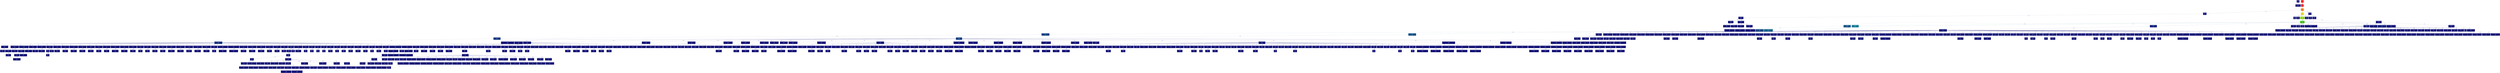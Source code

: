 digraph {
	graph [fontname=Arial, nodesep=0.125, ranksep=0.25];
	node [fontcolor=white, fontname=Arial, height=0, shape=box, style=filled, width=0];
	edge [fontname=Arial];
	".xcompile" [color="#0d0d73", fontcolor="#ffffff", fontsize="10.00", label=".xcompile\n0.00%\n(0.00%)\n0×"];
	".xcompile" -> "util/xcompile/xcompile" [arrowsize="0.35", color="#0d0d73", fontcolor="#0d0d73", fontsize="10.00", label="0.00%\n1×", labeldistance="0.50", penwidth="0.50"];
	"/root/coreboot/Makefile.inc" [color="#0d0d73", fontcolor="#ffffff", fontsize="10.00", label="/root/coreboot/Makefile.inc\n0.00%\n(0.00%)\n1×"];
	"/root/coreboot/src/commonlib/cbfs.c" [color="#0d0d73", fontcolor="#ffffff", fontsize="10.00", label="/root/coreboot/src/commonlib/cbfs.c\n0.00%\n(0.00%)\n1×"];
	"/root/coreboot/src/commonlib/fsp_relocate.c" [color="#0d0d73", fontcolor="#ffffff", fontsize="10.00", label="/root/coreboot/src/commonlib/fsp_relocate.c\n0.00%\n(0.00%)\n1×"];
	"/root/coreboot/src/commonlib/lz4_wrapper.c" [color="#0d0d73", fontcolor="#ffffff", fontsize="10.00", label="/root/coreboot/src/commonlib/lz4_wrapper.c\n0.00%\n(0.00%)\n1×"];
	"/root/coreboot/src/commonlib/mem_pool.c" [color="#0d0d73", fontcolor="#ffffff", fontsize="10.00", label="/root/coreboot/src/commonlib/mem_pool.c\n0.00%\n(0.00%)\n1×"];
	"/root/coreboot/src/commonlib/region.c" [color="#0d0d73", fontcolor="#ffffff", fontsize="10.00", label="/root/coreboot/src/commonlib/region.c\n0.00%\n(0.00%)\n1×"];
	"/root/coreboot/src/mainboard/emulation/qemu-i440fx/cmos.layout" [color="#0d0d73", fontcolor="#ffffff", fontsize="10.00", label="/root/coreboot/src/mainboard/emulation/qemu-i440fx/cmos.layout\n0.00%\n(0.00%)\n1×"];
	"/root/coreboot/util/cbfstool/cbfs-mkpayload.c" [color="#0d0d73", fontcolor="#ffffff", fontsize="10.00", label="/root/coreboot/util/cbfstool/cbfs-mkpayload.c\n0.00%\n(0.00%)\n1×"];
	"/root/coreboot/util/cbfstool/cbfs-mkstage.c" [color="#0d0d73", fontcolor="#ffffff", fontsize="10.00", label="/root/coreboot/util/cbfstool/cbfs-mkstage.c\n0.00%\n(0.00%)\n1×"];
	"/root/coreboot/util/cbfstool/cbfs-payload-linux.c" [color="#0d0d73", fontcolor="#ffffff", fontsize="10.00", label="/root/coreboot/util/cbfstool/cbfs-payload-linux.c\n0.00%\n(0.00%)\n1×"];
	"/root/coreboot/util/cbfstool/cbfs_image.c" [color="#0d0d73", fontcolor="#ffffff", fontsize="10.00", label="/root/coreboot/util/cbfstool/cbfs_image.c\n0.00%\n(0.00%)\n1×"];
	"/root/coreboot/util/cbfstool/cbfs_sections.c" [color="#0d0d73", fontcolor="#ffffff", fontsize="10.00", label="/root/coreboot/util/cbfstool/cbfs_sections.c\n0.00%\n(0.00%)\n1×"];
	"/root/coreboot/util/cbfstool/cbfstool.c" [color="#0d0d73", fontcolor="#ffffff", fontsize="10.00", label="/root/coreboot/util/cbfstool/cbfstool.c\n0.00%\n(0.00%)\n1×"];
	"/root/coreboot/util/cbfstool/common.c" [color="#0d0d73", fontcolor="#ffffff", fontsize="10.00", label="/root/coreboot/util/cbfstool/common.c\n0.00%\n(0.00%)\n1×"];
	"/root/coreboot/util/cbfstool/compress.c" [color="#0d0d73", fontcolor="#ffffff", fontsize="10.00", label="/root/coreboot/util/cbfstool/compress.c\n0.00%\n(0.00%)\n1×"];
	"/root/coreboot/util/cbfstool/default-x86.fmd" [color="#0d0d73", fontcolor="#ffffff", fontsize="10.00", label="/root/coreboot/util/cbfstool/default-x86.fmd\n0.00%\n(0.00%)\n1×"];
	"/root/coreboot/util/cbfstool/elfheaders.c" [color="#0d0d73", fontcolor="#ffffff", fontsize="10.00", label="/root/coreboot/util/cbfstool/elfheaders.c\n0.00%\n(0.00%)\n1×"];
	"/root/coreboot/util/cbfstool/fit.c" [color="#0d0d73", fontcolor="#ffffff", fontsize="10.00", label="/root/coreboot/util/cbfstool/fit.c\n0.00%\n(0.00%)\n1×"];
	"/root/coreboot/util/cbfstool/flashmap/fmap.c" [color="#0d0d73", fontcolor="#ffffff", fontsize="10.00", label="/root/coreboot/util/cbfstool/flashmap/fmap.c\n0.00%\n(0.00%)\n1×"];
	"/root/coreboot/util/cbfstool/flashmap/kv_pair.c" [color="#0d0d73", fontcolor="#ffffff", fontsize="10.00", label="/root/coreboot/util/cbfstool/flashmap/kv_pair.c\n0.00%\n(0.00%)\n1×"];
	"/root/coreboot/util/cbfstool/flashmap/valstr.c" [color="#0d0d73", fontcolor="#ffffff", fontsize="10.00", label="/root/coreboot/util/cbfstool/flashmap/valstr.c\n0.00%\n(0.00%)\n1×"];
	"/root/coreboot/util/cbfstool/fmap_from_fmd.c" [color="#0d0d73", fontcolor="#ffffff", fontsize="10.00", label="/root/coreboot/util/cbfstool/fmap_from_fmd.c\n0.00%\n(0.00%)\n1×"];
	"/root/coreboot/util/cbfstool/fmaptool.c" [color="#0d0d73", fontcolor="#ffffff", fontsize="10.00", label="/root/coreboot/util/cbfstool/fmaptool.c\n0.00%\n(0.00%)\n1×"];
	"/root/coreboot/util/cbfstool/fmd.c" [color="#0d0d73", fontcolor="#ffffff", fontsize="10.00", label="/root/coreboot/util/cbfstool/fmd.c\n0.00%\n(0.00%)\n1×"];
	"/root/coreboot/util/cbfstool/fmd_parser.c_shipped" [color="#0d0d73", fontcolor="#ffffff", fontsize="10.00", label="/root/coreboot/util/cbfstool/fmd_parser.c_shipped\n0.00%\n(0.00%)\n1×"];
	"/root/coreboot/util/cbfstool/fmd_parser.h_shipped" [color="#0d0d73", fontcolor="#ffffff", fontsize="10.00", label="/root/coreboot/util/cbfstool/fmd_parser.h_shipped\n0.00%\n(0.00%)\n1×"];
	"/root/coreboot/util/cbfstool/fmd_scanner.c_shipped" [color="#0d0d73", fontcolor="#ffffff", fontsize="10.00", label="/root/coreboot/util/cbfstool/fmd_scanner.c_shipped\n0.00%\n(0.00%)\n1×"];
	"/root/coreboot/util/cbfstool/fmd_scanner.h_shipped" [color="#0d0d73", fontcolor="#ffffff", fontsize="10.00", label="/root/coreboot/util/cbfstool/fmd_scanner.h_shipped\n0.00%\n(0.00%)\n1×"];
	"/root/coreboot/util/cbfstool/ifwitool.c" [color="#0d0d73", fontcolor="#ffffff", fontsize="10.00", label="/root/coreboot/util/cbfstool/ifwitool.c\n0.00%\n(0.00%)\n1×"];
	"/root/coreboot/util/cbfstool/linux_trampoline.c" [color="#0d0d73", fontcolor="#ffffff", fontsize="10.00", label="/root/coreboot/util/cbfstool/linux_trampoline.c\n0.00%\n(0.00%)\n1×"];
	"/root/coreboot/util/cbfstool/lz4/lib/lz4.c" [color="#0d0d73", fontcolor="#ffffff", fontsize="10.00", label="/root/coreboot/util/cbfstool/lz4/lib/lz4.c\n0.00%\n(0.00%)\n1×"];
	"/root/coreboot/util/cbfstool/lz4/lib/lz4frame.c" [color="#0d0d73", fontcolor="#ffffff", fontsize="10.00", label="/root/coreboot/util/cbfstool/lz4/lib/lz4frame.c\n0.00%\n(0.00%)\n1×"];
	"/root/coreboot/util/cbfstool/lz4/lib/lz4hc.c" [color="#0d0d73", fontcolor="#ffffff", fontsize="10.00", label="/root/coreboot/util/cbfstool/lz4/lib/lz4hc.c\n0.00%\n(0.00%)\n1×"];
	"/root/coreboot/util/cbfstool/lz4/lib/xxhash.c" [color="#0d0d73", fontcolor="#ffffff", fontsize="10.00", label="/root/coreboot/util/cbfstool/lz4/lib/xxhash.c\n0.00%\n(0.00%)\n1×"];
	"/root/coreboot/util/cbfstool/lzma/C/LzFind.c" [color="#0d0d73", fontcolor="#ffffff", fontsize="10.00", label="/root/coreboot/util/cbfstool/lzma/C/LzFind.c\n0.00%\n(0.00%)\n1×"];
	"/root/coreboot/util/cbfstool/lzma/C/LzmaDec.c" [color="#0d0d73", fontcolor="#ffffff", fontsize="10.00", label="/root/coreboot/util/cbfstool/lzma/C/LzmaDec.c\n0.00%\n(0.00%)\n1×"];
	"/root/coreboot/util/cbfstool/lzma/C/LzmaEnc.c" [color="#0d0d73", fontcolor="#ffffff", fontsize="10.00", label="/root/coreboot/util/cbfstool/lzma/C/LzmaEnc.c\n0.00%\n(0.00%)\n1×"];
	"/root/coreboot/util/cbfstool/lzma/lzma.c" [color="#0d0d73", fontcolor="#ffffff", fontsize="10.00", label="/root/coreboot/util/cbfstool/lzma/lzma.c\n0.00%\n(0.00%)\n1×"];
	"/root/coreboot/util/cbfstool/partitioned_file.c" [color="#0d0d73", fontcolor="#ffffff", fontsize="10.00", label="/root/coreboot/util/cbfstool/partitioned_file.c\n0.00%\n(0.00%)\n1×"];
	"/root/coreboot/util/cbfstool/rmodtool.c" [color="#0d0d73", fontcolor="#ffffff", fontsize="10.00", label="/root/coreboot/util/cbfstool/rmodtool.c\n0.00%\n(0.00%)\n1×"];
	"/root/coreboot/util/cbfstool/rmodule.c" [color="#0d0d73", fontcolor="#ffffff", fontsize="10.00", label="/root/coreboot/util/cbfstool/rmodule.c\n0.00%\n(0.00%)\n1×"];
	"/root/coreboot/util/cbfstool/xdr.c" [color="#0d0d73", fontcolor="#ffffff", fontsize="10.00", label="/root/coreboot/util/cbfstool/xdr.c\n0.00%\n(0.00%)\n1×"];
	"/root/coreboot/util/crossgcc/xgcc/lib/gcc/i386-elf/8.1.0/libgcc.a" [color="#0d0d73", fontcolor="#ffffff", fontsize="10.00", label="/root/coreboot/util/crossgcc/xgcc/lib/gcc/i386-elf/8.1.0/libgcc.a\n0.00%\n(0.00%)\n1×"];
	"/root/coreboot/util/kconfig/conf.c" [color="#0d0d73", fontcolor="#ffffff", fontsize="10.00", label="/root/coreboot/util/kconfig/conf.c\n0.00%\n(0.00%)\n1×"];
	"/root/coreboot/util/kconfig/zconf.hash.c_shipped" [color="#0d0d73", fontcolor="#ffffff", fontsize="10.00", label="/root/coreboot/util/kconfig/zconf.hash.c_shipped\n0.00%\n(0.00%)\n1×"];
	"/root/coreboot/util/kconfig/zconf.lex.c_shipped" [color="#0d0d73", fontcolor="#ffffff", fontsize="10.00", label="/root/coreboot/util/kconfig/zconf.lex.c_shipped\n0.00%\n(0.00%)\n1×"];
	"/root/coreboot/util/kconfig/zconf.tab.c_shipped" [color="#0d0d73", fontcolor="#ffffff", fontsize="10.00", label="/root/coreboot/util/kconfig/zconf.tab.c_shipped\n0.00%\n(0.00%)\n1×"];
	"/root/coreboot/util/nvramtool/accessors/cmos-mem.c" [color="#0d0d73", fontcolor="#ffffff", fontsize="10.00", label="/root/coreboot/util/nvramtool/accessors/cmos-mem.c\n0.00%\n(0.00%)\n1×"];
	"/root/coreboot/util/nvramtool/accessors/layout-bin.c" [color="#0d0d73", fontcolor="#ffffff", fontsize="10.00", label="/root/coreboot/util/nvramtool/accessors/layout-bin.c\n0.00%\n(0.00%)\n1×"];
	"/root/coreboot/util/nvramtool/accessors/layout-common.c" [color="#0d0d73", fontcolor="#ffffff", fontsize="10.00", label="/root/coreboot/util/nvramtool/accessors/layout-common.c\n0.00%\n(0.00%)\n1×"];
	"/root/coreboot/util/nvramtool/accessors/layout-text.c" [color="#0d0d73", fontcolor="#ffffff", fontsize="10.00", label="/root/coreboot/util/nvramtool/accessors/layout-text.c\n0.00%\n(0.00%)\n1×"];
	"/root/coreboot/util/nvramtool/cbfs.c" [color="#0d0d73", fontcolor="#ffffff", fontsize="10.00", label="/root/coreboot/util/nvramtool/cbfs.c\n0.00%\n(0.00%)\n1×"];
	"/root/coreboot/util/nvramtool/cli/nvramtool.c" [color="#0d0d73", fontcolor="#ffffff", fontsize="10.00", label="/root/coreboot/util/nvramtool/cli/nvramtool.c\n0.00%\n(0.00%)\n1×"];
	"/root/coreboot/util/nvramtool/cli/opts.c" [color="#0d0d73", fontcolor="#ffffff", fontsize="10.00", label="/root/coreboot/util/nvramtool/cli/opts.c\n0.00%\n(0.00%)\n1×"];
	"/root/coreboot/util/nvramtool/cmos_lowlevel.c" [color="#0d0d73", fontcolor="#ffffff", fontsize="10.00", label="/root/coreboot/util/nvramtool/cmos_lowlevel.c\n0.00%\n(0.00%)\n1×"];
	"/root/coreboot/util/nvramtool/cmos_ops.c" [color="#0d0d73", fontcolor="#ffffff", fontsize="10.00", label="/root/coreboot/util/nvramtool/cmos_ops.c\n0.00%\n(0.00%)\n1×"];
	"/root/coreboot/util/nvramtool/common.c" [color="#0d0d73", fontcolor="#ffffff", fontsize="10.00", label="/root/coreboot/util/nvramtool/common.c\n0.00%\n(0.00%)\n1×"];
	"/root/coreboot/util/nvramtool/compute_ip_checksum.c" [color="#0d0d73", fontcolor="#ffffff", fontsize="10.00", label="/root/coreboot/util/nvramtool/compute_ip_checksum.c\n0.00%\n(0.00%)\n1×"];
	"/root/coreboot/util/nvramtool/hexdump.c" [color="#0d0d73", fontcolor="#ffffff", fontsize="10.00", label="/root/coreboot/util/nvramtool/hexdump.c\n0.00%\n(0.00%)\n1×"];
	"/root/coreboot/util/nvramtool/input_file.c" [color="#0d0d73", fontcolor="#ffffff", fontsize="10.00", label="/root/coreboot/util/nvramtool/input_file.c\n0.00%\n(0.00%)\n1×"];
	"/root/coreboot/util/nvramtool/layout.c" [color="#0d0d73", fontcolor="#ffffff", fontsize="10.00", label="/root/coreboot/util/nvramtool/layout.c\n0.00%\n(0.00%)\n1×"];
	"/root/coreboot/util/nvramtool/lbtable.c" [color="#0d0d73", fontcolor="#ffffff", fontsize="10.00", label="/root/coreboot/util/nvramtool/lbtable.c\n0.00%\n(0.00%)\n1×"];
	"/root/coreboot/util/nvramtool/reg_expr.c" [color="#0d0d73", fontcolor="#ffffff", fontsize="10.00", label="/root/coreboot/util/nvramtool/reg_expr.c\n0.00%\n(0.00%)\n1×"];
	"/root/coreboot/util/romcc/romcc.c" [color="#0d0d73", fontcolor="#ffffff", fontsize="10.00", label="/root/coreboot/util/romcc/romcc.c\n0.00%\n(0.00%)\n1×"];
	"/root/coreboot/util/sconfig/lex.yy.c_shipped" [color="#0d0d73", fontcolor="#ffffff", fontsize="10.00", label="/root/coreboot/util/sconfig/lex.yy.c_shipped\n0.00%\n(0.00%)\n1×"];
	"/root/coreboot/util/sconfig/sconfig.tab.c_shipped" [color="#0d0d73", fontcolor="#ffffff", fontsize="10.00", label="/root/coreboot/util/sconfig/sconfig.tab.c_shipped\n0.00%\n(0.00%)\n1×"];
	"/root/coreboot/util/sconfig/sconfig.tab.h_shipped" [color="#0d0d73", fontcolor="#ffffff", fontsize="10.00", label="/root/coreboot/util/sconfig/sconfig.tab.h_shipped\n0.00%\n(0.00%)\n1×"];
	"3rdparty/vboot/firmware/2lib/2sha1.c" [color="#0d0d73", fontcolor="#ffffff", fontsize="10.00", label="3rdparty/vboot/firmware/2lib/2sha1.c\n0.00%\n(0.00%)\n1×"];
	"3rdparty/vboot/firmware/2lib/2sha256.c" [color="#0d0d73", fontcolor="#ffffff", fontsize="10.00", label="3rdparty/vboot/firmware/2lib/2sha256.c\n0.00%\n(0.00%)\n1×"];
	"3rdparty/vboot/firmware/2lib/2sha512.c" [color="#0d0d73", fontcolor="#ffffff", fontsize="10.00", label="3rdparty/vboot/firmware/2lib/2sha512.c\n0.00%\n(0.00%)\n1×"];
	"3rdparty/vboot/firmware/2lib/2sha_utility.c" [color="#0d0d73", fontcolor="#ffffff", fontsize="10.00", label="3rdparty/vboot/firmware/2lib/2sha_utility.c\n0.00%\n(0.00%)\n1×"];
	all [color="#ff0000", fontcolor="#ffffff", fontsize="10.00", label="all\n100.00%\n(0.00%)\n0×"];
	all -> "real-all" [arrowsize="1.00", color="#ff0000", fontcolor="#ff0000", fontsize="10.00", label="100.00%\n1×", labeldistance="4.00", penwidth="4.00"];
	"build-dirs" [color="#0d0d73", fontcolor="#ffffff", fontsize="10.00", label="build-dirs\n0.00%\n(0.00%)\n1×"];
	"build/bootblock/arch/x86/boot.o" [color="#0d0d73", fontcolor="#ffffff", fontsize="10.00", label="build/bootblock/arch/x86/boot.o\n0.03%\n(0.03%)\n1×"];
	"build/bootblock/arch/x86/boot.o" -> "src/arch/x86/boot.c" [arrowsize="0.35", color="#0d0d73", fontcolor="#0d0d73", fontsize="10.00", label="0.00%\n1×", labeldistance="0.50", penwidth="0.50"];
	"build/bootblock/arch/x86/bootblock.ld" [color="#0d0d73", fontcolor="#ffffff", fontsize="10.00", label="build/bootblock/arch/x86/bootblock.ld\n0.01%\n(0.00%)\n1×"];
	"build/bootblock/arch/x86/bootblock.ld" -> "build/generated/bootblock.ld" [arrowsize="0.35", color="#0d0d73", fontcolor="#0d0d73", fontsize="10.00", label="0.00%\n1×", labeldistance="0.50", penwidth="0.50"];
	"build/bootblock/arch/x86/bootblock.ld" -> "src/arch/x86/bootblock.ld" [arrowsize="0.35", color="#0d0d73", fontcolor="#0d0d73", fontsize="10.00", label="0.00%\n1×", labeldistance="0.50", penwidth="0.50"];
	"build/bootblock/arch/x86/bootblock_romcc.o" [color="#0d1274", fontcolor="#ffffff", fontsize="10.00", label="build/bootblock/arch/x86/bootblock_romcc.o\n1.30%\n(0.45%)\n1×"];
	"build/bootblock/arch/x86/bootblock_romcc.o" -> "build/generated/bootblock.inc" [arrowsize="0.35", color="#0d1074", fontcolor="#0d1074", fontsize="10.00", label="0.85%\n1×", labeldistance="0.50", penwidth="0.50"];
	"build/bootblock/arch/x86/bootblock_romcc.o" -> "src/arch/x86/bootblock_romcc.S" [arrowsize="0.35", color="#0d0d73", fontcolor="#0d0d73", fontsize="10.00", label="0.00%\n1×", labeldistance="0.50", penwidth="0.50"];
	"build/bootblock/arch/x86/cf9_reset.o" [color="#0d0d73", fontcolor="#ffffff", fontsize="10.00", label="build/bootblock/arch/x86/cf9_reset.o\n0.01%\n(0.01%)\n1×"];
	"build/bootblock/arch/x86/cf9_reset.o" -> "src/arch/x86/cf9_reset.c" [arrowsize="0.35", color="#0d0d73", fontcolor="#0d0d73", fontsize="10.00", label="0.00%\n1×", labeldistance="0.50", penwidth="0.50"];
	"build/bootblock/arch/x86/cpu_common.o" [color="#0d0d73", fontcolor="#ffffff", fontsize="10.00", label="build/bootblock/arch/x86/cpu_common.o\n0.01%\n(0.01%)\n1×"];
	"build/bootblock/arch/x86/cpu_common.o" -> "src/arch/x86/cpu_common.c" [arrowsize="0.35", color="#0d0d73", fontcolor="#0d0d73", fontsize="10.00", label="0.00%\n1×", labeldistance="0.50", penwidth="0.50"];
	"build/bootblock/arch/x86/id.o" [color="#0d0d73", fontcolor="#ffffff", fontsize="10.00", label="build/bootblock/arch/x86/id.o\n0.00%\n(0.00%)\n1×"];
	"build/bootblock/arch/x86/id.o" -> "build/build.h" [arrowsize="0.35", color="#0d0d73", fontcolor="#0d0d73", fontsize="10.00", label="0.00%\n1×", labeldistance="0.50", penwidth="0.50"];
	"build/bootblock/arch/x86/id.o" -> "src/arch/x86/id.S" [arrowsize="0.35", color="#0d0d73", fontcolor="#0d0d73", fontsize="10.00", label="0.00%\n1×", labeldistance="0.50", penwidth="0.50"];
	"build/bootblock/arch/x86/memcpy.o" [color="#0d0d73", fontcolor="#ffffff", fontsize="10.00", label="build/bootblock/arch/x86/memcpy.o\n0.01%\n(0.01%)\n1×"];
	"build/bootblock/arch/x86/memcpy.o" -> "src/arch/x86/memcpy.c" [arrowsize="0.35", color="#0d0d73", fontcolor="#0d0d73", fontsize="10.00", label="0.00%\n1×", labeldistance="0.50", penwidth="0.50"];
	"build/bootblock/arch/x86/memset.o" [color="#0d0d73", fontcolor="#ffffff", fontsize="10.00", label="build/bootblock/arch/x86/memset.o\n0.01%\n(0.01%)\n1×"];
	"build/bootblock/arch/x86/memset.o" -> "src/arch/x86/memset.c" [arrowsize="0.35", color="#0d0d73", fontcolor="#0d0d73", fontsize="10.00", label="0.00%\n1×", labeldistance="0.50", penwidth="0.50"];
	"build/bootblock/arch/x86/mmap_boot.o" [color="#0d0d73", fontcolor="#ffffff", fontsize="10.00", label="build/bootblock/arch/x86/mmap_boot.o\n0.01%\n(0.01%)\n1×"];
	"build/bootblock/arch/x86/mmap_boot.o" -> "src/arch/x86/mmap_boot.c" [arrowsize="0.35", color="#0d0d73", fontcolor="#0d0d73", fontsize="10.00", label="0.00%\n1×", labeldistance="0.50", penwidth="0.50"];
	"build/bootblock/arch/x86/timestamp.o" [color="#0d0d73", fontcolor="#ffffff", fontsize="10.00", label="build/bootblock/arch/x86/timestamp.o\n0.01%\n(0.01%)\n1×"];
	"build/bootblock/arch/x86/timestamp.o" -> "src/arch/x86/timestamp.c" [arrowsize="0.35", color="#0d0d73", fontcolor="#0d0d73", fontsize="10.00", label="0.00%\n1×", labeldistance="0.50", penwidth="0.50"];
	"build/bootblock/arch/x86/walkcbfs.o" [color="#0d0d73", fontcolor="#ffffff", fontsize="10.00", label="build/bootblock/arch/x86/walkcbfs.o\n0.00%\n(0.00%)\n1×"];
	"build/bootblock/arch/x86/walkcbfs.o" -> "src/arch/x86/walkcbfs.S" [arrowsize="0.35", color="#0d0d73", fontcolor="#0d0d73", fontsize="10.00", label="0.00%\n1×", labeldistance="0.50", penwidth="0.50"];
	"build/bootblock/commonlib/cbfs.o" [color="#0d0d73", fontcolor="#ffffff", fontsize="10.00", label="build/bootblock/commonlib/cbfs.o\n0.03%\n(0.03%)\n1×"];
	"build/bootblock/commonlib/cbfs.o" -> "src/commonlib/cbfs.c" [arrowsize="0.35", color="#0d0d73", fontcolor="#0d0d73", fontsize="10.00", label="0.00%\n1×", labeldistance="0.50", penwidth="0.50"];
	"build/bootblock/commonlib/iobuf.o" [color="#0d0d73", fontcolor="#ffffff", fontsize="10.00", label="build/bootblock/commonlib/iobuf.o\n0.05%\n(0.05%)\n1×"];
	"build/bootblock/commonlib/iobuf.o" -> "src/commonlib/iobuf.c" [arrowsize="0.35", color="#0d0d73", fontcolor="#0d0d73", fontsize="10.00", label="0.00%\n1×", labeldistance="0.50", penwidth="0.50"];
	"build/bootblock/commonlib/lz4_wrapper.o" [color="#0d0d73", fontcolor="#ffffff", fontsize="10.00", label="build/bootblock/commonlib/lz4_wrapper.o\n0.03%\n(0.03%)\n1×"];
	"build/bootblock/commonlib/lz4_wrapper.o" -> "src/commonlib/lz4_wrapper.c" [arrowsize="0.35", color="#0d0d73", fontcolor="#0d0d73", fontsize="10.00", label="0.00%\n1×", labeldistance="0.50", penwidth="0.50"];
	"build/bootblock/commonlib/mem_pool.o" [color="#0d0d73", fontcolor="#ffffff", fontsize="10.00", label="build/bootblock/commonlib/mem_pool.o\n0.01%\n(0.01%)\n1×"];
	"build/bootblock/commonlib/mem_pool.o" -> "src/commonlib/mem_pool.c" [arrowsize="0.35", color="#0d0d73", fontcolor="#0d0d73", fontsize="10.00", label="0.00%\n1×", labeldistance="0.50", penwidth="0.50"];
	"build/bootblock/commonlib/region.o" [color="#0d0d73", fontcolor="#ffffff", fontsize="10.00", label="build/bootblock/commonlib/region.o\n0.04%\n(0.04%)\n1×"];
	"build/bootblock/commonlib/region.o" -> "src/commonlib/region.c" [arrowsize="0.35", color="#0d0d73", fontcolor="#0d0d73", fontsize="10.00", label="0.00%\n1×", labeldistance="0.50", penwidth="0.50"];
	"build/bootblock/console/die.o" [color="#0d0d73", fontcolor="#ffffff", fontsize="10.00", label="build/bootblock/console/die.o\n0.01%\n(0.01%)\n1×"];
	"build/bootblock/console/die.o" -> "src/console/die.c" [arrowsize="0.35", color="#0d0d73", fontcolor="#0d0d73", fontsize="10.00", label="0.00%\n1×", labeldistance="0.50", penwidth="0.50"];
	"build/bootblock/console/post.o" [color="#0d0d73", fontcolor="#ffffff", fontsize="10.00", label="build/bootblock/console/post.o\n0.01%\n(0.01%)\n1×"];
	"build/bootblock/console/post.o" -> "src/console/post.c" [arrowsize="0.35", color="#0d0d73", fontcolor="#0d0d73", fontsize="10.00", label="0.00%\n1×", labeldistance="0.50", penwidth="0.50"];
	"build/bootblock/console/vsprintf.o" [color="#0d0d73", fontcolor="#ffffff", fontsize="10.00", label="build/bootblock/console/vsprintf.o\n0.01%\n(0.01%)\n1×"];
	"build/bootblock/console/vsprintf.o" -> "src/console/vsprintf.c" [arrowsize="0.35", color="#0d0d73", fontcolor="#0d0d73", fontsize="10.00", label="0.00%\n1×", labeldistance="0.50", penwidth="0.50"];
	"build/bootblock/console/vtxprintf.o" [color="#0d0d73", fontcolor="#ffffff", fontsize="10.00", label="build/bootblock/console/vtxprintf.o\n0.03%\n(0.03%)\n1×"];
	"build/bootblock/console/vtxprintf.o" -> "src/console/vtxprintf.c" [arrowsize="0.35", color="#0d0d73", fontcolor="#0d0d73", fontsize="10.00", label="0.00%\n1×", labeldistance="0.50", penwidth="0.50"];
	"build/bootblock/cpu/x86/lapic/boot_cpu.o" [color="#0d0d73", fontcolor="#ffffff", fontsize="10.00", label="build/bootblock/cpu/x86/lapic/boot_cpu.o\n0.01%\n(0.01%)\n1×"];
	"build/bootblock/cpu/x86/lapic/boot_cpu.o" -> "src/cpu/x86/lapic/boot_cpu.c" [arrowsize="0.35", color="#0d0d73", fontcolor="#0d0d73", fontsize="10.00", label="0.00%\n1×", labeldistance="0.50", penwidth="0.50"];
	"build/bootblock/cpu/x86/mtrr/earlymtrr.o" [color="#0d0d73", fontcolor="#ffffff", fontsize="10.00", label="build/bootblock/cpu/x86/mtrr/earlymtrr.o\n0.01%\n(0.01%)\n1×"];
	"build/bootblock/cpu/x86/mtrr/earlymtrr.o" -> "src/cpu/x86/mtrr/earlymtrr.c" [arrowsize="0.35", color="#0d0d73", fontcolor="#0d0d73", fontsize="10.00", label="0.00%\n1×", labeldistance="0.50", penwidth="0.50"];
	"build/bootblock/cpu/x86/pae/pgtbl.o" [color="#0d0d73", fontcolor="#ffffff", fontsize="10.00", label="build/bootblock/cpu/x86/pae/pgtbl.o\n0.02%\n(0.02%)\n1×"];
	"build/bootblock/cpu/x86/pae/pgtbl.o" -> "src/cpu/x86/pae/pgtbl.c" [arrowsize="0.35", color="#0d0d73", fontcolor="#0d0d73", fontsize="10.00", label="0.00%\n1×", labeldistance="0.50", penwidth="0.50"];
	"build/bootblock/cpu/x86/tsc/delay_tsc.o" [color="#0d0d73", fontcolor="#ffffff", fontsize="10.00", label="build/bootblock/cpu/x86/tsc/delay_tsc.o\n0.01%\n(0.01%)\n1×"];
	"build/bootblock/cpu/x86/tsc/delay_tsc.o" -> "src/cpu/x86/tsc/delay_tsc.c" [arrowsize="0.35", color="#0d0d73", fontcolor="#0d0d73", fontsize="10.00", label="0.00%\n1×", labeldistance="0.50", penwidth="0.50"];
	"build/bootblock/device/device_const.o" [color="#0d0d73", fontcolor="#ffffff", fontsize="10.00", label="build/bootblock/device/device_const.o\n0.02%\n(0.02%)\n1×"];
	"build/bootblock/device/device_const.o" -> "src/device/device_const.c" [arrowsize="0.35", color="#0d0d73", fontcolor="#0d0d73", fontsize="10.00", label="0.00%\n1×", labeldistance="0.50", penwidth="0.50"];
	"build/bootblock/device/i2c.o" [color="#0d0d73", fontcolor="#ffffff", fontsize="10.00", label="build/bootblock/device/i2c.o\n0.01%\n(0.01%)\n1×"];
	"build/bootblock/device/i2c.o" -> "src/device/i2c.c" [arrowsize="0.35", color="#0d0d73", fontcolor="#0d0d73", fontsize="10.00", label="0.00%\n1×", labeldistance="0.50", penwidth="0.50"];
	"build/bootblock/drivers/pc80/rtc/mc146818rtc.o" [color="#0d0d73", fontcolor="#ffffff", fontsize="10.00", label="build/bootblock/drivers/pc80/rtc/mc146818rtc.o\n0.03%\n(0.03%)\n1×"];
	"build/bootblock/drivers/pc80/rtc/mc146818rtc.o" -> "src/drivers/pc80/rtc/mc146818rtc.c" [arrowsize="0.35", color="#0d0d73", fontcolor="#0d0d73", fontsize="10.00", label="0.00%\n1×", labeldistance="0.50", penwidth="0.50"];
	"build/bootblock/drivers/pc80/rtc/mc146818rtc_boot.o" [color="#0d0d73", fontcolor="#ffffff", fontsize="10.00", label="build/bootblock/drivers/pc80/rtc/mc146818rtc_boot.o\n0.01%\n(0.01%)\n1×"];
	"build/bootblock/drivers/pc80/rtc/mc146818rtc_boot.o" -> "src/drivers/pc80/rtc/mc146818rtc_boot.c" [arrowsize="0.35", color="#0d0d73", fontcolor="#0d0d73", fontsize="10.00", label="0.00%\n1×", labeldistance="0.50", penwidth="0.50"];
	"build/bootblock/drivers/spi/bitbang.o" [color="#0d0d73", fontcolor="#ffffff", fontsize="10.00", label="build/bootblock/drivers/spi/bitbang.o\n0.01%\n(0.01%)\n1×"];
	"build/bootblock/drivers/spi/bitbang.o" -> "src/drivers/spi/bitbang.c" [arrowsize="0.35", color="#0d0d73", fontcolor="#0d0d73", fontsize="10.00", label="0.00%\n1×", labeldistance="0.50", penwidth="0.50"];
	"build/bootblock/drivers/spi/spi-generic.o" [color="#0d0d73", fontcolor="#ffffff", fontsize="10.00", label="build/bootblock/drivers/spi/spi-generic.o\n0.02%\n(0.02%)\n1×"];
	"build/bootblock/drivers/spi/spi-generic.o" -> "src/drivers/spi/spi-generic.c" [arrowsize="0.35", color="#0d0d73", fontcolor="#0d0d73", fontsize="10.00", label="0.00%\n1×", labeldistance="0.50", penwidth="0.50"];
	"build/bootblock/drivers/uart/uart8250io.o" [color="#0d0d73", fontcolor="#ffffff", fontsize="10.00", label="build/bootblock/drivers/uart/uart8250io.o\n0.01%\n(0.01%)\n1×"];
	"build/bootblock/drivers/uart/uart8250io.o" -> "src/drivers/uart/uart8250io.c" [arrowsize="0.35", color="#0d0d73", fontcolor="#0d0d73", fontsize="10.00", label="0.00%\n1×", labeldistance="0.50", penwidth="0.50"];
	"build/bootblock/drivers/uart/util.o" [color="#0d0d73", fontcolor="#ffffff", fontsize="10.00", label="build/bootblock/drivers/uart/util.o\n0.01%\n(0.01%)\n1×"];
	"build/bootblock/drivers/uart/util.o" -> "src/drivers/uart/util.c" [arrowsize="0.35", color="#0d0d73", fontcolor="#0d0d73", fontsize="10.00", label="0.00%\n1×", labeldistance="0.50", penwidth="0.50"];
	"build/bootblock/lib/boot_device.o" [color="#0d0d73", fontcolor="#ffffff", fontsize="10.00", label="build/bootblock/lib/boot_device.o\n0.01%\n(0.01%)\n1×"];
	"build/bootblock/lib/boot_device.o" -> "src/lib/boot_device.c" [arrowsize="0.35", color="#0d0d73", fontcolor="#0d0d73", fontsize="10.00", label="0.00%\n1×", labeldistance="0.50", penwidth="0.50"];
	"build/bootblock/lib/bootmode.o" [color="#0d0d73", fontcolor="#ffffff", fontsize="10.00", label="build/bootblock/lib/bootmode.o\n0.01%\n(0.01%)\n1×"];
	"build/bootblock/lib/bootmode.o" -> "src/lib/bootmode.c" [arrowsize="0.35", color="#0d0d73", fontcolor="#0d0d73", fontsize="10.00", label="0.00%\n1×", labeldistance="0.50", penwidth="0.50"];
	"build/bootblock/lib/cbfs.o" [color="#0d1375", fontcolor="#ffffff", fontsize="10.00", label="build/bootblock/lib/cbfs.o\n1.41%\n(0.31%)\n1×"];
	"build/bootblock/lib/cbfs.o" -> "build/fmap_config.h" [arrowsize="0.35", color="#0d1174", fontcolor="#0d1174", fontsize="10.00", label="1.10%\n1×", labeldistance="0.50", penwidth="0.50"];
	"build/bootblock/lib/cbfs.o" -> "src/lib/cbfs.c" [arrowsize="0.35", color="#0d0d73", fontcolor="#0d0d73", fontsize="10.00", label="0.00%\n1×", labeldistance="0.50", penwidth="0.50"];
	"build/bootblock/lib/cbmem_console.o" [color="#0d0d73", fontcolor="#ffffff", fontsize="10.00", label="build/bootblock/lib/cbmem_console.o\n0.01%\n(0.01%)\n1×"];
	"build/bootblock/lib/cbmem_console.o" -> "src/lib/cbmem_console.c" [arrowsize="0.35", color="#0d0d73", fontcolor="#0d0d73", fontsize="10.00", label="0.00%\n1×", labeldistance="0.50", penwidth="0.50"];
	"build/bootblock/lib/delay.o" [color="#0d0d73", fontcolor="#ffffff", fontsize="10.00", label="build/bootblock/lib/delay.o\n0.01%\n(0.01%)\n1×"];
	"build/bootblock/lib/delay.o" -> "src/lib/delay.c" [arrowsize="0.35", color="#0d0d73", fontcolor="#0d0d73", fontsize="10.00", label="0.00%\n1×", labeldistance="0.50", penwidth="0.50"];
	"build/bootblock/lib/fmap.o" [color="#0d0d73", fontcolor="#ffffff", fontsize="10.00", label="build/bootblock/lib/fmap.o\n0.02%\n(0.02%)\n1×"];
	"build/bootblock/lib/fmap.o" -> "src/lib/fmap.c" [arrowsize="0.35", color="#0d0d73", fontcolor="#0d0d73", fontsize="10.00", label="0.00%\n1×", labeldistance="0.50", penwidth="0.50"];
	"build/bootblock/lib/gcc.o" [color="#0d0d73", fontcolor="#ffffff", fontsize="10.00", label="build/bootblock/lib/gcc.o\n0.01%\n(0.01%)\n1×"];
	"build/bootblock/lib/gcc.o" -> "src/lib/gcc.c" [arrowsize="0.35", color="#0d0d73", fontcolor="#0d0d73", fontsize="10.00", label="0.00%\n1×", labeldistance="0.50", penwidth="0.50"];
	"build/bootblock/lib/halt.o" [color="#0d0d73", fontcolor="#ffffff", fontsize="10.00", label="build/bootblock/lib/halt.o\n0.01%\n(0.01%)\n1×"];
	"build/bootblock/lib/halt.o" -> "src/lib/halt.c" [arrowsize="0.35", color="#0d0d73", fontcolor="#0d0d73", fontsize="10.00", label="0.00%\n1×", labeldistance="0.50", penwidth="0.50"];
	"build/bootblock/lib/hexdump.o" [color="#0d0d73", fontcolor="#ffffff", fontsize="10.00", label="build/bootblock/lib/hexdump.o\n0.01%\n(0.01%)\n1×"];
	"build/bootblock/lib/hexdump.o" -> "src/lib/hexdump.c" [arrowsize="0.35", color="#0d0d73", fontcolor="#0d0d73", fontsize="10.00", label="0.00%\n1×", labeldistance="0.50", penwidth="0.50"];
	"build/bootblock/lib/libgcc.o" [color="#0d0d73", fontcolor="#ffffff", fontsize="10.00", label="build/bootblock/lib/libgcc.o\n0.00%\n(0.00%)\n1×"];
	"build/bootblock/lib/libgcc.o" -> "src/lib/libgcc.c" [arrowsize="0.35", color="#0d0d73", fontcolor="#0d0d73", fontsize="10.00", label="0.00%\n1×", labeldistance="0.50", penwidth="0.50"];
	"build/bootblock/lib/memchr.o" [color="#0d0d73", fontcolor="#ffffff", fontsize="10.00", label="build/bootblock/lib/memchr.o\n0.01%\n(0.01%)\n1×"];
	"build/bootblock/lib/memchr.o" -> "src/lib/memchr.c" [arrowsize="0.35", color="#0d0d73", fontcolor="#0d0d73", fontsize="10.00", label="0.00%\n1×", labeldistance="0.50", penwidth="0.50"];
	"build/bootblock/lib/memcmp.o" [color="#0d0d73", fontcolor="#ffffff", fontsize="10.00", label="build/bootblock/lib/memcmp.o\n0.01%\n(0.01%)\n1×"];
	"build/bootblock/lib/memcmp.o" -> "src/lib/memcmp.c" [arrowsize="0.35", color="#0d0d73", fontcolor="#0d0d73", fontsize="10.00", label="0.00%\n1×", labeldistance="0.50", penwidth="0.50"];
	"build/bootblock/lib/prog_loaders.o" [color="#0d0d73", fontcolor="#ffffff", fontsize="10.00", label="build/bootblock/lib/prog_loaders.o\n0.01%\n(0.01%)\n1×"];
	"build/bootblock/lib/prog_loaders.o" -> "src/lib/prog_loaders.c" [arrowsize="0.35", color="#0d0d73", fontcolor="#0d0d73", fontsize="10.00", label="0.00%\n1×", labeldistance="0.50", penwidth="0.50"];
	"build/bootblock/lib/prog_ops.o" [color="#0d0d73", fontcolor="#ffffff", fontsize="10.00", label="build/bootblock/lib/prog_ops.o\n0.01%\n(0.01%)\n1×"];
	"build/bootblock/lib/prog_ops.o" -> "src/lib/prog_ops.c" [arrowsize="0.35", color="#0d0d73", fontcolor="#0d0d73", fontsize="10.00", label="0.00%\n1×", labeldistance="0.50", penwidth="0.50"];
	"build/bootblock/lib/reset.o" [color="#0d0d73", fontcolor="#ffffff", fontsize="10.00", label="build/bootblock/lib/reset.o\n0.01%\n(0.01%)\n1×"];
	"build/bootblock/lib/reset.o" -> "src/lib/reset.c" [arrowsize="0.35", color="#0d0d73", fontcolor="#0d0d73", fontsize="10.00", label="0.00%\n1×", labeldistance="0.50", penwidth="0.50"];
	"build/bootblock/lib/timestamp.o" [color="#0d0d73", fontcolor="#ffffff", fontsize="10.00", label="build/bootblock/lib/timestamp.o\n0.02%\n(0.02%)\n1×"];
	"build/bootblock/lib/timestamp.o" -> "src/lib/timestamp.c" [arrowsize="0.35", color="#0d0d73", fontcolor="#0d0d73", fontsize="10.00", label="0.00%\n1×", labeldistance="0.50", penwidth="0.50"];
	"build/bootblock/lib/version.o" [color="#0d0d73", fontcolor="#ffffff", fontsize="10.00", label="build/bootblock/lib/version.o\n0.00%\n(0.00%)\n1×"];
	"build/bootblock/lib/version.o" -> "src/lib/version.c" [arrowsize="0.35", color="#0d0d73", fontcolor="#0d0d73", fontsize="10.00", label="0.00%\n1×", labeldistance="0.50", penwidth="0.50"];
	"build/bootblock/mainboard/emulation/qemu-i440fx/static.o" [color="#0d1274", fontcolor="#ffffff", fontsize="10.00", label="build/bootblock/mainboard/emulation/qemu-i440fx/static.o\n1.36%\n(0.46%)\n1×"];
	"build/bootblock/mainboard/emulation/qemu-i440fx/static.o" -> "build/mainboard/emulation/qemu-i440fx/static.c" [arrowsize="0.35", color="#0d0e73", fontcolor="#0d0e73", fontsize="10.00", label="0.23%\n1×", labeldistance="0.50", penwidth="0.50"];
	"build/bootblock/mainboard/emulation/qemu-i440fx/static.o" -> "build/option_table.h" [arrowsize="0.35", color="#0d0f74", fontcolor="#0d0f74", fontsize="10.00", label="0.67%\n1×", labeldistance="0.50", penwidth="0.50"];
	"build/bootblock/southbridge/intel/common/reset.o" [color="#0d0d73", fontcolor="#ffffff", fontsize="10.00", label="build/bootblock/southbridge/intel/common/reset.o\n0.01%\n(0.01%)\n1×"];
	"build/bootblock/southbridge/intel/common/reset.o" -> "src/southbridge/intel/common/reset.c" [arrowsize="0.35", color="#0d0d73", fontcolor="#0d0d73", fontsize="10.00", label="0.00%\n1×", labeldistance="0.50", penwidth="0.50"];
	"build/build.h" [color="#0d0d73", fontcolor="#ffffff", fontsize="10.00", label="build/build.h\n0.00%\n(0.00%)\n1×"];
	"build/build.h" -> "build/build.ht" [arrowsize="0.35", color="#0d0d73", fontcolor="#0d0d73", fontsize="10.00", label="0.00%\n1×", labeldistance="0.50", penwidth="0.50"];
	"build/build.ht" [color="#0d0d73", fontcolor="#ffffff", fontsize="10.00", label="build/build.ht\n0.00%\n(0.00%)\n1×"];
	"build/cbfs/fallback/bootblock.bin" [color="#0c5085", fontcolor="#ffffff", fontsize="10.00", label="build/cbfs/fallback/bootblock.bin\n14.02%\n(1.87%)\n1×"];
	"build/cbfs/fallback/bootblock.bin" -> "build/cbfs/fallback/bootblock.raw.bin" [arrowsize="0.35", color="#0d4682", fontcolor="#0d4682", fontsize="10.00", label="12.15%\n1×", labeldistance="0.50", penwidth="0.50"];
	"build/cbfs/fallback/bootblock.debug" [color="#0d2a7b", fontcolor="#ffffff", fontsize="10.00", label="build/cbfs/fallback/bootblock.debug\n6.53%\n(1.84%)\n1×"];
	"build/cbfs/fallback/bootblock.debug" -> "build/bootblock/arch/x86/boot.o" [arrowsize="0.35", color="#0d0d73", fontcolor="#0d0d73", fontsize="10.00", label="0.03%\n1×", labeldistance="0.50", penwidth="0.50"];
	"build/cbfs/fallback/bootblock.debug" -> "build/bootblock/arch/x86/bootblock.ld" [arrowsize="0.35", color="#0d0d73", fontcolor="#0d0d73", fontsize="10.00", label="0.01%\n1×", labeldistance="0.50", penwidth="0.50"];
	"build/cbfs/fallback/bootblock.debug" -> "build/bootblock/arch/x86/bootblock_romcc.o" [arrowsize="0.35", color="#0d1274", fontcolor="#0d1274", fontsize="10.00", label="1.30%\n1×", labeldistance="0.50", penwidth="0.50"];
	"build/cbfs/fallback/bootblock.debug" -> "build/bootblock/arch/x86/cf9_reset.o" [arrowsize="0.35", color="#0d0d73", fontcolor="#0d0d73", fontsize="10.00", label="0.01%\n1×", labeldistance="0.50", penwidth="0.50"];
	"build/cbfs/fallback/bootblock.debug" -> "build/bootblock/arch/x86/cpu_common.o" [arrowsize="0.35", color="#0d0d73", fontcolor="#0d0d73", fontsize="10.00", label="0.01%\n1×", labeldistance="0.50", penwidth="0.50"];
	"build/cbfs/fallback/bootblock.debug" -> "build/bootblock/arch/x86/id.o" [arrowsize="0.35", color="#0d0d73", fontcolor="#0d0d73", fontsize="10.00", label="0.00%\n1×", labeldistance="0.50", penwidth="0.50"];
	"build/cbfs/fallback/bootblock.debug" -> "build/bootblock/arch/x86/memcpy.o" [arrowsize="0.35", color="#0d0d73", fontcolor="#0d0d73", fontsize="10.00", label="0.01%\n1×", labeldistance="0.50", penwidth="0.50"];
	"build/cbfs/fallback/bootblock.debug" -> "build/bootblock/arch/x86/memset.o" [arrowsize="0.35", color="#0d0d73", fontcolor="#0d0d73", fontsize="10.00", label="0.01%\n1×", labeldistance="0.50", penwidth="0.50"];
	"build/cbfs/fallback/bootblock.debug" -> "build/bootblock/arch/x86/mmap_boot.o" [arrowsize="0.35", color="#0d0d73", fontcolor="#0d0d73", fontsize="10.00", label="0.01%\n1×", labeldistance="0.50", penwidth="0.50"];
	"build/cbfs/fallback/bootblock.debug" -> "build/bootblock/arch/x86/timestamp.o" [arrowsize="0.35", color="#0d0d73", fontcolor="#0d0d73", fontsize="10.00", label="0.01%\n1×", labeldistance="0.50", penwidth="0.50"];
	"build/cbfs/fallback/bootblock.debug" -> "build/bootblock/arch/x86/walkcbfs.o" [arrowsize="0.35", color="#0d0d73", fontcolor="#0d0d73", fontsize="10.00", label="0.00%\n1×", labeldistance="0.50", penwidth="0.50"];
	"build/cbfs/fallback/bootblock.debug" -> "build/bootblock/commonlib/cbfs.o" [arrowsize="0.35", color="#0d0d73", fontcolor="#0d0d73", fontsize="10.00", label="0.03%\n1×", labeldistance="0.50", penwidth="0.50"];
	"build/cbfs/fallback/bootblock.debug" -> "build/bootblock/commonlib/iobuf.o" [arrowsize="0.35", color="#0d0d73", fontcolor="#0d0d73", fontsize="10.00", label="0.05%\n1×", labeldistance="0.50", penwidth="0.50"];
	"build/cbfs/fallback/bootblock.debug" -> "build/bootblock/commonlib/lz4_wrapper.o" [arrowsize="0.35", color="#0d0d73", fontcolor="#0d0d73", fontsize="10.00", label="0.03%\n1×", labeldistance="0.50", penwidth="0.50"];
	"build/cbfs/fallback/bootblock.debug" -> "build/bootblock/commonlib/mem_pool.o" [arrowsize="0.35", color="#0d0d73", fontcolor="#0d0d73", fontsize="10.00", label="0.01%\n1×", labeldistance="0.50", penwidth="0.50"];
	"build/cbfs/fallback/bootblock.debug" -> "build/bootblock/commonlib/region.o" [arrowsize="0.35", color="#0d0d73", fontcolor="#0d0d73", fontsize="10.00", label="0.04%\n1×", labeldistance="0.50", penwidth="0.50"];
	"build/cbfs/fallback/bootblock.debug" -> "build/bootblock/console/die.o" [arrowsize="0.35", color="#0d0d73", fontcolor="#0d0d73", fontsize="10.00", label="0.01%\n1×", labeldistance="0.50", penwidth="0.50"];
	"build/cbfs/fallback/bootblock.debug" -> "build/bootblock/console/post.o" [arrowsize="0.35", color="#0d0d73", fontcolor="#0d0d73", fontsize="10.00", label="0.01%\n1×", labeldistance="0.50", penwidth="0.50"];
	"build/cbfs/fallback/bootblock.debug" -> "build/bootblock/console/vsprintf.o" [arrowsize="0.35", color="#0d0d73", fontcolor="#0d0d73", fontsize="10.00", label="0.01%\n1×", labeldistance="0.50", penwidth="0.50"];
	"build/cbfs/fallback/bootblock.debug" -> "build/bootblock/console/vtxprintf.o" [arrowsize="0.35", color="#0d0d73", fontcolor="#0d0d73", fontsize="10.00", label="0.03%\n1×", labeldistance="0.50", penwidth="0.50"];
	"build/cbfs/fallback/bootblock.debug" -> "build/bootblock/cpu/x86/lapic/boot_cpu.o" [arrowsize="0.35", color="#0d0d73", fontcolor="#0d0d73", fontsize="10.00", label="0.01%\n1×", labeldistance="0.50", penwidth="0.50"];
	"build/cbfs/fallback/bootblock.debug" -> "build/bootblock/cpu/x86/mtrr/earlymtrr.o" [arrowsize="0.35", color="#0d0d73", fontcolor="#0d0d73", fontsize="10.00", label="0.01%\n1×", labeldistance="0.50", penwidth="0.50"];
	"build/cbfs/fallback/bootblock.debug" -> "build/bootblock/cpu/x86/pae/pgtbl.o" [arrowsize="0.35", color="#0d0d73", fontcolor="#0d0d73", fontsize="10.00", label="0.02%\n1×", labeldistance="0.50", penwidth="0.50"];
	"build/cbfs/fallback/bootblock.debug" -> "build/bootblock/cpu/x86/tsc/delay_tsc.o" [arrowsize="0.35", color="#0d0d73", fontcolor="#0d0d73", fontsize="10.00", label="0.01%\n1×", labeldistance="0.50", penwidth="0.50"];
	"build/cbfs/fallback/bootblock.debug" -> "build/bootblock/device/device_const.o" [arrowsize="0.35", color="#0d0d73", fontcolor="#0d0d73", fontsize="10.00", label="0.02%\n1×", labeldistance="0.50", penwidth="0.50"];
	"build/cbfs/fallback/bootblock.debug" -> "build/bootblock/device/i2c.o" [arrowsize="0.35", color="#0d0d73", fontcolor="#0d0d73", fontsize="10.00", label="0.01%\n1×", labeldistance="0.50", penwidth="0.50"];
	"build/cbfs/fallback/bootblock.debug" -> "build/bootblock/drivers/pc80/rtc/mc146818rtc.o" [arrowsize="0.35", color="#0d0d73", fontcolor="#0d0d73", fontsize="10.00", label="0.03%\n1×", labeldistance="0.50", penwidth="0.50"];
	"build/cbfs/fallback/bootblock.debug" -> "build/bootblock/drivers/pc80/rtc/mc146818rtc_boot.o" [arrowsize="0.35", color="#0d0d73", fontcolor="#0d0d73", fontsize="10.00", label="0.01%\n1×", labeldistance="0.50", penwidth="0.50"];
	"build/cbfs/fallback/bootblock.debug" -> "build/bootblock/drivers/spi/bitbang.o" [arrowsize="0.35", color="#0d0d73", fontcolor="#0d0d73", fontsize="10.00", label="0.01%\n1×", labeldistance="0.50", penwidth="0.50"];
	"build/cbfs/fallback/bootblock.debug" -> "build/bootblock/drivers/spi/spi-generic.o" [arrowsize="0.35", color="#0d0d73", fontcolor="#0d0d73", fontsize="10.00", label="0.02%\n1×", labeldistance="0.50", penwidth="0.50"];
	"build/cbfs/fallback/bootblock.debug" -> "build/bootblock/drivers/uart/uart8250io.o" [arrowsize="0.35", color="#0d0d73", fontcolor="#0d0d73", fontsize="10.00", label="0.01%\n1×", labeldistance="0.50", penwidth="0.50"];
	"build/cbfs/fallback/bootblock.debug" -> "build/bootblock/drivers/uart/util.o" [arrowsize="0.35", color="#0d0d73", fontcolor="#0d0d73", fontsize="10.00", label="0.01%\n1×", labeldistance="0.50", penwidth="0.50"];
	"build/cbfs/fallback/bootblock.debug" -> "build/bootblock/lib/boot_device.o" [arrowsize="0.35", color="#0d0d73", fontcolor="#0d0d73", fontsize="10.00", label="0.01%\n1×", labeldistance="0.50", penwidth="0.50"];
	"build/cbfs/fallback/bootblock.debug" -> "build/bootblock/lib/bootmode.o" [arrowsize="0.35", color="#0d0d73", fontcolor="#0d0d73", fontsize="10.00", label="0.01%\n1×", labeldistance="0.50", penwidth="0.50"];
	"build/cbfs/fallback/bootblock.debug" -> "build/bootblock/lib/cbfs.o" [arrowsize="0.35", color="#0d1375", fontcolor="#0d1375", fontsize="10.00", label="1.41%\n1×", labeldistance="0.50", penwidth="0.50"];
	"build/cbfs/fallback/bootblock.debug" -> "build/bootblock/lib/cbmem_console.o" [arrowsize="0.35", color="#0d0d73", fontcolor="#0d0d73", fontsize="10.00", label="0.01%\n1×", labeldistance="0.50", penwidth="0.50"];
	"build/cbfs/fallback/bootblock.debug" -> "build/bootblock/lib/delay.o" [arrowsize="0.35", color="#0d0d73", fontcolor="#0d0d73", fontsize="10.00", label="0.01%\n1×", labeldistance="0.50", penwidth="0.50"];
	"build/cbfs/fallback/bootblock.debug" -> "build/bootblock/lib/fmap.o" [arrowsize="0.35", color="#0d0d73", fontcolor="#0d0d73", fontsize="10.00", label="0.02%\n1×", labeldistance="0.50", penwidth="0.50"];
	"build/cbfs/fallback/bootblock.debug" -> "build/bootblock/lib/gcc.o" [arrowsize="0.35", color="#0d0d73", fontcolor="#0d0d73", fontsize="10.00", label="0.01%\n1×", labeldistance="0.50", penwidth="0.50"];
	"build/cbfs/fallback/bootblock.debug" -> "build/bootblock/lib/halt.o" [arrowsize="0.35", color="#0d0d73", fontcolor="#0d0d73", fontsize="10.00", label="0.01%\n1×", labeldistance="0.50", penwidth="0.50"];
	"build/cbfs/fallback/bootblock.debug" -> "build/bootblock/lib/hexdump.o" [arrowsize="0.35", color="#0d0d73", fontcolor="#0d0d73", fontsize="10.00", label="0.01%\n1×", labeldistance="0.50", penwidth="0.50"];
	"build/cbfs/fallback/bootblock.debug" -> "build/bootblock/lib/libgcc.o" [arrowsize="0.35", color="#0d0d73", fontcolor="#0d0d73", fontsize="10.00", label="0.00%\n1×", labeldistance="0.50", penwidth="0.50"];
	"build/cbfs/fallback/bootblock.debug" -> "build/bootblock/lib/memchr.o" [arrowsize="0.35", color="#0d0d73", fontcolor="#0d0d73", fontsize="10.00", label="0.01%\n1×", labeldistance="0.50", penwidth="0.50"];
	"build/cbfs/fallback/bootblock.debug" -> "build/bootblock/lib/memcmp.o" [arrowsize="0.35", color="#0d0d73", fontcolor="#0d0d73", fontsize="10.00", label="0.01%\n1×", labeldistance="0.50", penwidth="0.50"];
	"build/cbfs/fallback/bootblock.debug" -> "build/bootblock/lib/prog_loaders.o" [arrowsize="0.35", color="#0d0d73", fontcolor="#0d0d73", fontsize="10.00", label="0.01%\n1×", labeldistance="0.50", penwidth="0.50"];
	"build/cbfs/fallback/bootblock.debug" -> "build/bootblock/lib/prog_ops.o" [arrowsize="0.35", color="#0d0d73", fontcolor="#0d0d73", fontsize="10.00", label="0.01%\n1×", labeldistance="0.50", penwidth="0.50"];
	"build/cbfs/fallback/bootblock.debug" -> "build/bootblock/lib/reset.o" [arrowsize="0.35", color="#0d0d73", fontcolor="#0d0d73", fontsize="10.00", label="0.01%\n1×", labeldistance="0.50", penwidth="0.50"];
	"build/cbfs/fallback/bootblock.debug" -> "build/bootblock/lib/timestamp.o" [arrowsize="0.35", color="#0d0d73", fontcolor="#0d0d73", fontsize="10.00", label="0.02%\n1×", labeldistance="0.50", penwidth="0.50"];
	"build/cbfs/fallback/bootblock.debug" -> "build/bootblock/lib/version.o" [arrowsize="0.35", color="#0d0d73", fontcolor="#0d0d73", fontsize="10.00", label="0.00%\n1×", labeldistance="0.50", penwidth="0.50"];
	"build/cbfs/fallback/bootblock.debug" -> "build/bootblock/mainboard/emulation/qemu-i440fx/static.o" [arrowsize="0.35", color="#0d1274", fontcolor="#0d1274", fontsize="10.00", label="1.36%\n1×", labeldistance="0.50", penwidth="0.50"];
	"build/cbfs/fallback/bootblock.debug" -> "build/bootblock/southbridge/intel/common/reset.o" [arrowsize="0.35", color="#0d0d73", fontcolor="#0d0d73", fontsize="10.00", label="0.01%\n1×", labeldistance="0.50", penwidth="0.50"];
	"build/cbfs/fallback/bootblock.elf" [color="#0d337e", fontcolor="#ffffff", fontsize="10.00", label="build/cbfs/fallback/bootblock.elf\n8.40%\n(1.87%)\n1×"];
	"build/cbfs/fallback/bootblock.elf" -> "build/cbfs/fallback/bootblock.debug" [arrowsize="0.35", color="#0d2a7b", fontcolor="#0d2a7b", fontsize="10.00", label="6.53%\n1×", labeldistance="0.50", penwidth="0.50"];
	"build/cbfs/fallback/bootblock.raw.bin" [color="#0d4682", fontcolor="#ffffff", fontsize="10.00", label="build/cbfs/fallback/bootblock.raw.bin\n12.15%\n(1.87%)\n1×"];
	"build/cbfs/fallback/bootblock.raw.bin" -> "build/cbfs/fallback/bootblock.raw.elf" [arrowsize="0.35", color="#0d3c80", fontcolor="#0d3c80", fontsize="10.00", label="10.27%\n1×", labeldistance="0.50", penwidth="0.50"];
	"build/cbfs/fallback/bootblock.raw.elf" [color="#0d3c80", fontcolor="#ffffff", fontsize="10.00", label="build/cbfs/fallback/bootblock.raw.elf\n10.27%\n(1.87%)\n1×"];
	"build/cbfs/fallback/bootblock.raw.elf" -> "build/cbfs/fallback/bootblock.elf" [arrowsize="0.35", color="#0d337e", fontcolor="#0d337e", fontsize="10.00", label="8.40%\n1×", labeldistance="0.50", penwidth="0.50"];
	"build/cbfs/fallback/ramstage.debug" [color="#0d4b84", fontcolor="#ffffff", fontsize="10.00", label="build/cbfs/fallback/ramstage.debug\n13.13%\n(3.30%)\n1×"];
	"build/cbfs/fallback/ramstage.debug" -> "build/generated/ramstage.o" [arrowsize="0.35", color="#0d3a7f", fontcolor="#0d3a7f", fontsize="10.00", label="9.83%\n1×", labeldistance="0.50", penwidth="0.50"];
	"build/cbfs/fallback/ramstage.debug.rmod" [color="#0c6289", fontcolor="#ffffff", fontsize="10.00", label="build/cbfs/fallback/ramstage.debug.rmod\n17.15%\n(3.55%)\n1×"];
	"build/cbfs/fallback/ramstage.debug.rmod" -> "build/cbfs/fallback/ramstage.debug" [arrowsize="0.36", color="#0d4b84", fontcolor="#0d4b84", fontsize="10.00", label="13.13%\n1×", labeldistance="0.53", penwidth="0.53"];
	"build/cbfs/fallback/ramstage.debug.rmod" -> "build/util/cbfstool/rmodtool" [arrowsize="0.35", color="#0d0f73", fontcolor="#0d0f73", fontsize="10.00", label="0.47%\n1×", labeldistance="0.50", penwidth="0.50"];
	"build/cbfs/fallback/ramstage.elf" [color="#0c778e", fontcolor="#ffffff", fontsize="10.00", label="build/cbfs/fallback/ramstage.elf\n20.70%\n(3.55%)\n1×"];
	"build/cbfs/fallback/ramstage.elf" -> "build/cbfs/fallback/ramstage.debug.rmod" [arrowsize="0.41", color="#0c6289", fontcolor="#0c6289", fontsize="10.00", label="17.15%\n1×", labeldistance="0.69", penwidth="0.69"];
	"build/cbfs/fallback/romstage.debug" [color="#0d1776", fontcolor="#ffffff", fontsize="10.00", label="build/cbfs/fallback/romstage.debug\n2.45%\n(1.23%)\n1×"];
	"build/cbfs/fallback/romstage.debug" -> "build/romstage/arch/x86/assembly_entry.o" [arrowsize="0.35", color="#0d0d73", fontcolor="#0d0d73", fontsize="10.00", label="0.00%\n1×", labeldistance="0.50", penwidth="0.50"];
	"build/cbfs/fallback/romstage.debug" -> "build/romstage/arch/x86/boot.o" [arrowsize="0.35", color="#0d0d73", fontcolor="#0d0d73", fontsize="10.00", label="0.01%\n1×", labeldistance="0.50", penwidth="0.50"];
	"build/cbfs/fallback/romstage.debug" -> "build/romstage/arch/x86/cbfs_and_run.o" [arrowsize="0.35", color="#0d0d73", fontcolor="#0d0d73", fontsize="10.00", label="0.01%\n1×", labeldistance="0.50", penwidth="0.50"];
	"build/cbfs/fallback/romstage.debug" -> "build/romstage/arch/x86/cbmem.o" [arrowsize="0.35", color="#0d0d73", fontcolor="#0d0d73", fontsize="10.00", label="0.01%\n1×", labeldistance="0.50", penwidth="0.50"];
	"build/cbfs/fallback/romstage.debug" -> "build/romstage/arch/x86/cf9_reset.o" [arrowsize="0.35", color="#0d0d73", fontcolor="#0d0d73", fontsize="10.00", label="0.01%\n1×", labeldistance="0.50", penwidth="0.50"];
	"build/cbfs/fallback/romstage.debug" -> "build/romstage/arch/x86/cpu_common.o" [arrowsize="0.35", color="#0d0d73", fontcolor="#0d0d73", fontsize="10.00", label="0.01%\n1×", labeldistance="0.50", penwidth="0.50"];
	"build/cbfs/fallback/romstage.debug" -> "build/romstage/arch/x86/memcpy.o" [arrowsize="0.35", color="#0d0d73", fontcolor="#0d0d73", fontsize="10.00", label="0.01%\n1×", labeldistance="0.50", penwidth="0.50"];
	"build/cbfs/fallback/romstage.debug" -> "build/romstage/arch/x86/memlayout.ld" [arrowsize="0.35", color="#0d0d73", fontcolor="#0d0d73", fontsize="10.00", label="0.00%\n1×", labeldistance="0.50", penwidth="0.50"];
	"build/cbfs/fallback/romstage.debug" -> "build/romstage/arch/x86/memmove.o" [arrowsize="0.35", color="#0d0d73", fontcolor="#0d0d73", fontsize="10.00", label="0.01%\n1×", labeldistance="0.50", penwidth="0.50"];
	"build/cbfs/fallback/romstage.debug" -> "build/romstage/arch/x86/memset.o" [arrowsize="0.35", color="#0d0d73", fontcolor="#0d0d73", fontsize="10.00", label="0.01%\n1×", labeldistance="0.50", penwidth="0.50"];
	"build/cbfs/fallback/romstage.debug" -> "build/romstage/arch/x86/mmap_boot.o" [arrowsize="0.35", color="#0d0d73", fontcolor="#0d0d73", fontsize="10.00", label="0.01%\n1×", labeldistance="0.50", penwidth="0.50"];
	"build/cbfs/fallback/romstage.debug" -> "build/romstage/arch/x86/postcar_loader.o" [arrowsize="0.35", color="#0d0d73", fontcolor="#0d0d73", fontsize="10.00", label="0.02%\n1×", labeldistance="0.50", penwidth="0.50"];
	"build/cbfs/fallback/romstage.debug" -> "build/romstage/arch/x86/timestamp.o" [arrowsize="0.35", color="#0d0d73", fontcolor="#0d0d73", fontsize="10.00", label="0.01%\n1×", labeldistance="0.50", penwidth="0.50"];
	"build/cbfs/fallback/romstage.debug" -> "build/romstage/commonlib/cbfs.o" [arrowsize="0.35", color="#0d0d73", fontcolor="#0d0d73", fontsize="10.00", label="0.03%\n1×", labeldistance="0.50", penwidth="0.50"];
	"build/cbfs/fallback/romstage.debug" -> "build/romstage/commonlib/iobuf.o" [arrowsize="0.35", color="#0d0d73", fontcolor="#0d0d73", fontsize="10.00", label="0.05%\n1×", labeldistance="0.50", penwidth="0.50"];
	"build/cbfs/fallback/romstage.debug" -> "build/romstage/commonlib/lz4_wrapper.o" [arrowsize="0.35", color="#0d0d73", fontcolor="#0d0d73", fontsize="10.00", label="0.03%\n1×", labeldistance="0.50", penwidth="0.50"];
	"build/cbfs/fallback/romstage.debug" -> "build/romstage/commonlib/mem_pool.o" [arrowsize="0.35", color="#0d0d73", fontcolor="#0d0d73", fontsize="10.00", label="0.01%\n1×", labeldistance="0.50", penwidth="0.50"];
	"build/cbfs/fallback/romstage.debug" -> "build/romstage/commonlib/region.o" [arrowsize="0.35", color="#0d0d73", fontcolor="#0d0d73", fontsize="10.00", label="0.04%\n1×", labeldistance="0.50", penwidth="0.50"];
	"build/cbfs/fallback/romstage.debug" -> "build/romstage/console/console.o" [arrowsize="0.35", color="#0d0d73", fontcolor="#0d0d73", fontsize="10.00", label="0.01%\n1×", labeldistance="0.50", penwidth="0.50"];
	"build/cbfs/fallback/romstage.debug" -> "build/romstage/console/die.o" [arrowsize="0.35", color="#0d0d73", fontcolor="#0d0d73", fontsize="10.00", label="0.01%\n1×", labeldistance="0.50", penwidth="0.50"];
	"build/cbfs/fallback/romstage.debug" -> "build/romstage/console/init.o" [arrowsize="0.35", color="#0d0d73", fontcolor="#0d0d73", fontsize="10.00", label="0.01%\n1×", labeldistance="0.50", penwidth="0.50"];
	"build/cbfs/fallback/romstage.debug" -> "build/romstage/console/post.o" [arrowsize="0.35", color="#0d0d73", fontcolor="#0d0d73", fontsize="10.00", label="0.01%\n1×", labeldistance="0.50", penwidth="0.50"];
	"build/cbfs/fallback/romstage.debug" -> "build/romstage/console/printk.o" [arrowsize="0.35", color="#0d0d73", fontcolor="#0d0d73", fontsize="10.00", label="0.01%\n1×", labeldistance="0.50", penwidth="0.50"];
	"build/cbfs/fallback/romstage.debug" -> "build/romstage/console/vsprintf.o" [arrowsize="0.35", color="#0d0d73", fontcolor="#0d0d73", fontsize="10.00", label="0.01%\n1×", labeldistance="0.50", penwidth="0.50"];
	"build/cbfs/fallback/romstage.debug" -> "build/romstage/console/vtxprintf.o" [arrowsize="0.35", color="#0d0d73", fontcolor="#0d0d73", fontsize="10.00", label="0.03%\n1×", labeldistance="0.50", penwidth="0.50"];
	"build/cbfs/fallback/romstage.debug" -> "build/romstage/cpu/x86/car.o" [arrowsize="0.35", color="#0d0d73", fontcolor="#0d0d73", fontsize="10.00", label="0.01%\n1×", labeldistance="0.50", penwidth="0.50"];
	"build/cbfs/fallback/romstage.debug" -> "build/romstage/cpu/x86/lapic/boot_cpu.o" [arrowsize="0.35", color="#0d0d73", fontcolor="#0d0d73", fontsize="10.00", label="0.01%\n1×", labeldistance="0.50", penwidth="0.50"];
	"build/cbfs/fallback/romstage.debug" -> "build/romstage/cpu/x86/mtrr/earlymtrr.o" [arrowsize="0.35", color="#0d0d73", fontcolor="#0d0d73", fontsize="10.00", label="0.01%\n1×", labeldistance="0.50", penwidth="0.50"];
	"build/cbfs/fallback/romstage.debug" -> "build/romstage/cpu/x86/pae/pgtbl.o" [arrowsize="0.35", color="#0d0d73", fontcolor="#0d0d73", fontsize="10.00", label="0.02%\n1×", labeldistance="0.50", penwidth="0.50"];
	"build/cbfs/fallback/romstage.debug" -> "build/romstage/device/device_const.o" [arrowsize="0.35", color="#0d0d73", fontcolor="#0d0d73", fontsize="10.00", label="0.02%\n1×", labeldistance="0.50", penwidth="0.50"];
	"build/cbfs/fallback/romstage.debug" -> "build/romstage/device/dram/ddr2.o" [arrowsize="0.35", color="#0d0d73", fontcolor="#0d0d73", fontsize="10.00", label="0.05%\n1×", labeldistance="0.50", penwidth="0.50"];
	"build/cbfs/fallback/romstage.debug" -> "build/romstage/device/dram/ddr3.o" [arrowsize="0.35", color="#0d0d73", fontcolor="#0d0d73", fontsize="10.00", label="0.05%\n1×", labeldistance="0.50", penwidth="0.50"];
	"build/cbfs/fallback/romstage.debug" -> "build/romstage/device/i2c.o" [arrowsize="0.35", color="#0d0d73", fontcolor="#0d0d73", fontsize="10.00", label="0.01%\n1×", labeldistance="0.50", penwidth="0.50"];
	"build/cbfs/fallback/romstage.debug" -> "build/romstage/device/pci_early.o" [arrowsize="0.35", color="#0d0d73", fontcolor="#0d0d73", fontsize="10.00", label="0.01%\n1×", labeldistance="0.50", penwidth="0.50"];
	"build/cbfs/fallback/romstage.debug" -> "build/romstage/drivers/emulation/qemu/qemu_debugcon.o" [arrowsize="0.35", color="#0d0d73", fontcolor="#0d0d73", fontsize="10.00", label="0.01%\n1×", labeldistance="0.50", penwidth="0.50"];
	"build/cbfs/fallback/romstage.debug" -> "build/romstage/drivers/pc80/rtc/mc146818rtc.o" [arrowsize="0.35", color="#0d0d73", fontcolor="#0d0d73", fontsize="10.00", label="0.03%\n1×", labeldistance="0.50", penwidth="0.50"];
	"build/cbfs/fallback/romstage.debug" -> "build/romstage/drivers/spi/bitbang.o" [arrowsize="0.35", color="#0d0d73", fontcolor="#0d0d73", fontsize="10.00", label="0.01%\n1×", labeldistance="0.50", penwidth="0.50"];
	"build/cbfs/fallback/romstage.debug" -> "build/romstage/drivers/spi/spi-generic.o" [arrowsize="0.35", color="#0d0d73", fontcolor="#0d0d73", fontsize="10.00", label="0.02%\n1×", labeldistance="0.50", penwidth="0.50"];
	"build/cbfs/fallback/romstage.debug" -> "build/romstage/drivers/uart/uart8250io.o" [arrowsize="0.35", color="#0d0d73", fontcolor="#0d0d73", fontsize="10.00", label="0.01%\n1×", labeldistance="0.50", penwidth="0.50"];
	"build/cbfs/fallback/romstage.debug" -> "build/romstage/drivers/uart/util.o" [arrowsize="0.35", color="#0d0d73", fontcolor="#0d0d73", fontsize="10.00", label="0.01%\n1×", labeldistance="0.50", penwidth="0.50"];
	"build/cbfs/fallback/romstage.debug" -> "build/romstage/lib/boot_device.o" [arrowsize="0.35", color="#0d0d73", fontcolor="#0d0d73", fontsize="10.00", label="0.01%\n1×", labeldistance="0.50", penwidth="0.50"];
	"build/cbfs/fallback/romstage.debug" -> "build/romstage/lib/bootmode.o" [arrowsize="0.35", color="#0d0d73", fontcolor="#0d0d73", fontsize="10.00", label="0.01%\n1×", labeldistance="0.50", penwidth="0.50"];
	"build/cbfs/fallback/romstage.debug" -> "build/romstage/lib/cbfs.o" [arrowsize="0.35", color="#0d0d73", fontcolor="#0d0d73", fontsize="10.00", label="0.03%\n1×", labeldistance="0.50", penwidth="0.50"];
	"build/cbfs/fallback/romstage.debug" -> "build/romstage/lib/cbmem_common.o" [arrowsize="0.35", color="#0d0d73", fontcolor="#0d0d73", fontsize="10.00", label="0.01%\n1×", labeldistance="0.50", penwidth="0.50"];
	"build/cbfs/fallback/romstage.debug" -> "build/romstage/lib/cbmem_console.o" [arrowsize="0.35", color="#0d0d73", fontcolor="#0d0d73", fontsize="10.00", label="0.01%\n1×", labeldistance="0.50", penwidth="0.50"];
	"build/cbfs/fallback/romstage.debug" -> "build/romstage/lib/cbmem_stage_cache.o" [arrowsize="0.35", color="#0d0d73", fontcolor="#0d0d73", fontsize="10.00", label="0.01%\n1×", labeldistance="0.50", penwidth="0.50"];
	"build/cbfs/fallback/romstage.debug" -> "build/romstage/lib/compute_ip_checksum.o" [arrowsize="0.35", color="#0d0d73", fontcolor="#0d0d73", fontsize="10.00", label="0.01%\n1×", labeldistance="0.50", penwidth="0.50"];
	"build/cbfs/fallback/romstage.debug" -> "build/romstage/lib/delay.o" [arrowsize="0.35", color="#0d0d73", fontcolor="#0d0d73", fontsize="10.00", label="0.01%\n1×", labeldistance="0.50", penwidth="0.50"];
	"build/cbfs/fallback/romstage.debug" -> "build/romstage/lib/fmap.o" [arrowsize="0.35", color="#0d0d73", fontcolor="#0d0d73", fontsize="10.00", label="0.02%\n1×", labeldistance="0.50", penwidth="0.50"];
	"build/cbfs/fallback/romstage.debug" -> "build/romstage/lib/gcc.o" [arrowsize="0.35", color="#0d0d73", fontcolor="#0d0d73", fontsize="10.00", label="0.01%\n1×", labeldistance="0.50", penwidth="0.50"];
	"build/cbfs/fallback/romstage.debug" -> "build/romstage/lib/halt.o" [arrowsize="0.35", color="#0d0d73", fontcolor="#0d0d73", fontsize="10.00", label="0.01%\n1×", labeldistance="0.50", penwidth="0.50"];
	"build/cbfs/fallback/romstage.debug" -> "build/romstage/lib/hexdump.o" [arrowsize="0.35", color="#0d0d73", fontcolor="#0d0d73", fontsize="10.00", label="0.01%\n1×", labeldistance="0.50", penwidth="0.50"];
	"build/cbfs/fallback/romstage.debug" -> "build/romstage/lib/imd.o" [arrowsize="0.35", color="#0d0d73", fontcolor="#0d0d73", fontsize="10.00", label="0.05%\n1×", labeldistance="0.50", penwidth="0.50"];
	"build/cbfs/fallback/romstage.debug" -> "build/romstage/lib/imd_cbmem.o" [arrowsize="0.35", color="#0d0d73", fontcolor="#0d0d73", fontsize="10.00", label="0.02%\n1×", labeldistance="0.50", penwidth="0.50"];
	"build/cbfs/fallback/romstage.debug" -> "build/romstage/lib/libgcc.o" [arrowsize="0.35", color="#0d0d73", fontcolor="#0d0d73", fontsize="10.00", label="0.00%\n1×", labeldistance="0.50", penwidth="0.50"];
	"build/cbfs/fallback/romstage.debug" -> "build/romstage/lib/lzma.o" [arrowsize="0.35", color="#0d0d73", fontcolor="#0d0d73", fontsize="10.00", label="0.01%\n1×", labeldistance="0.50", penwidth="0.50"];
	"build/cbfs/fallback/romstage.debug" -> "build/romstage/lib/lzmadecode.o" [arrowsize="0.35", color="#0d0d73", fontcolor="#0d0d73", fontsize="10.00", label="0.06%\n1×", labeldistance="0.50", penwidth="0.50"];
	"build/cbfs/fallback/romstage.debug" -> "build/romstage/lib/memchr.o" [arrowsize="0.35", color="#0d0d73", fontcolor="#0d0d73", fontsize="10.00", label="0.01%\n1×", labeldistance="0.50", penwidth="0.50"];
	"build/cbfs/fallback/romstage.debug" -> "build/romstage/lib/memcmp.o" [arrowsize="0.35", color="#0d0d73", fontcolor="#0d0d73", fontsize="10.00", label="0.01%\n1×", labeldistance="0.50", penwidth="0.50"];
	"build/cbfs/fallback/romstage.debug" -> "build/romstage/lib/memrange.o" [arrowsize="0.35", color="#0d0d73", fontcolor="#0d0d73", fontsize="10.00", label="0.03%\n1×", labeldistance="0.50", penwidth="0.50"];
	"build/cbfs/fallback/romstage.debug" -> "build/romstage/lib/prog_loaders.o" [arrowsize="0.35", color="#0d0d73", fontcolor="#0d0d73", fontsize="10.00", label="0.01%\n1×", labeldistance="0.50", penwidth="0.50"];
	"build/cbfs/fallback/romstage.debug" -> "build/romstage/lib/prog_ops.o" [arrowsize="0.35", color="#0d0d73", fontcolor="#0d0d73", fontsize="10.00", label="0.01%\n1×", labeldistance="0.50", penwidth="0.50"];
	"build/cbfs/fallback/romstage.debug" -> "build/romstage/lib/program.ld" [arrowsize="0.35", color="#0d0d73", fontcolor="#0d0d73", fontsize="10.00", label="0.00%\n1×", labeldistance="0.50", penwidth="0.50"];
	"build/cbfs/fallback/romstage.debug" -> "build/romstage/lib/ramtest.o" [arrowsize="0.35", color="#0d0d73", fontcolor="#0d0d73", fontsize="10.00", label="0.02%\n1×", labeldistance="0.50", penwidth="0.50"];
	"build/cbfs/fallback/romstage.debug" -> "build/romstage/lib/region_file.o" [arrowsize="0.35", color="#0d0d73", fontcolor="#0d0d73", fontsize="10.00", label="0.03%\n1×", labeldistance="0.50", penwidth="0.50"];
	"build/cbfs/fallback/romstage.debug" -> "build/romstage/lib/reset.o" [arrowsize="0.35", color="#0d0d73", fontcolor="#0d0d73", fontsize="10.00", label="0.01%\n1×", labeldistance="0.50", penwidth="0.50"];
	"build/cbfs/fallback/romstage.debug" -> "build/romstage/lib/rmodule.o" [arrowsize="0.35", color="#0d0d73", fontcolor="#0d0d73", fontsize="10.00", label="0.02%\n1×", labeldistance="0.50", penwidth="0.50"];
	"build/cbfs/fallback/romstage.debug" -> "build/romstage/lib/romstage_handoff.o" [arrowsize="0.35", color="#0d0d73", fontcolor="#0d0d73", fontsize="10.00", label="0.01%\n1×", labeldistance="0.50", penwidth="0.50"];
	"build/cbfs/fallback/romstage.debug" -> "build/romstage/lib/romstage_stack.o" [arrowsize="0.35", color="#0d0d73", fontcolor="#0d0d73", fontsize="10.00", label="0.01%\n1×", labeldistance="0.50", penwidth="0.50"];
	"build/cbfs/fallback/romstage.debug" -> "build/romstage/lib/selfboot.o" [arrowsize="0.35", color="#0d0d73", fontcolor="#0d0d73", fontsize="10.00", label="0.02%\n1×", labeldistance="0.50", penwidth="0.50"];
	"build/cbfs/fallback/romstage.debug" -> "build/romstage/lib/spd_bin.o" [arrowsize="0.35", color="#0d0d73", fontcolor="#0d0d73", fontsize="10.00", label="0.02%\n1×", labeldistance="0.50", penwidth="0.50"];
	"build/cbfs/fallback/romstage.debug" -> "build/romstage/lib/stack.o" [arrowsize="0.35", color="#0d0d73", fontcolor="#0d0d73", fontsize="10.00", label="0.01%\n1×", labeldistance="0.50", penwidth="0.50"];
	"build/cbfs/fallback/romstage.debug" -> "build/romstage/lib/timestamp.o" [arrowsize="0.35", color="#0d0d73", fontcolor="#0d0d73", fontsize="10.00", label="0.02%\n1×", labeldistance="0.50", penwidth="0.50"];
	"build/cbfs/fallback/romstage.debug" -> "build/romstage/lib/version.o" [arrowsize="0.35", color="#0d0d73", fontcolor="#0d0d73", fontsize="10.00", label="0.00%\n1×", labeldistance="0.50", penwidth="0.50"];
	"build/cbfs/fallback/romstage.debug" -> "build/romstage/mainboard/emulation/qemu-i440fx/romstage.o" [arrowsize="0.35", color="#0d0d73", fontcolor="#0d0d73", fontsize="10.00", label="0.01%\n1×", labeldistance="0.50", penwidth="0.50"];
	"build/cbfs/fallback/romstage.debug" -> "build/romstage/mainboard/emulation/qemu-i440fx/static.o" [arrowsize="0.35", color="#0d0d73", fontcolor="#0d0d73", fontsize="10.00", label="0.01%\n1×", labeldistance="0.50", penwidth="0.50"];
	"build/cbfs/fallback/romstage.debug" -> "build/romstage/southbridge/intel/common/pmbase.o" [arrowsize="0.35", color="#0d0d73", fontcolor="#0d0d73", fontsize="10.00", label="0.02%\n1×", labeldistance="0.50", penwidth="0.50"];
	"build/cbfs/fallback/romstage.debug" -> "build/romstage/southbridge/intel/common/reset.o" [arrowsize="0.35", color="#0d0d73", fontcolor="#0d0d73", fontsize="10.00", label="0.01%\n1×", labeldistance="0.50", penwidth="0.50"];
	"build/cbfs/fallback/romstage.debug" -> "build/romstage/southbridge/intel/common/smbus.o" [arrowsize="0.35", color="#0d0d73", fontcolor="#0d0d73", fontsize="10.00", label="0.03%\n1×", labeldistance="0.50", penwidth="0.50"];
	"build/cbfs/fallback/romstage.debug" -> "build/romstage/southbridge/intel/i82371eb/early_pm.o" [arrowsize="0.35", color="#0d0d73", fontcolor="#0d0d73", fontsize="10.00", label="0.01%\n1×", labeldistance="0.50", penwidth="0.50"];
	"build/cbfs/fallback/romstage.debug" -> "build/romstage/southbridge/intel/i82371eb/early_smbus.o" [arrowsize="0.35", color="#0d0d73", fontcolor="#0d0d73", fontsize="10.00", label="0.01%\n1×", labeldistance="0.50", penwidth="0.50"];
	"build/cbfs/fallback/romstage.elf" [color="#0d1c77", fontcolor="#ffffff", fontsize="10.00", label="build/cbfs/fallback/romstage.elf\n3.68%\n(1.23%)\n1×"];
	"build/cbfs/fallback/romstage.elf" -> "build/cbfs/fallback/romstage.debug" [arrowsize="0.35", color="#0d1776", fontcolor="#0d1776", fontsize="10.00", label="2.45%\n1×", labeldistance="0.50", penwidth="0.50"];
	"build/cbfstool" [color="#0d0d73", fontcolor="#ffffff", fontsize="10.00", label="build/cbfstool\n0.00%\n(0.00%)\n1×"];
	"build/cmos_layout.bin" [color="#0d0d73", fontcolor="#ffffff", fontsize="10.00", label="build/cmos_layout.bin\n0.00%\n(0.00%)\n1×"];
	"build/config.h" [color="#0d1274", fontcolor="#ffffff", fontsize="10.00", label="build/config.h\n1.18%\n(0.76%)\n1×"];
	"build/config.h" -> "build/util/kconfig/conf" [arrowsize="0.35", color="#0d0e73", fontcolor="#0d0e73", fontsize="10.00", label="0.42%\n1×", labeldistance="0.50", penwidth="0.50"];
	"build/coreboot.pre" [color="#31be09", fontcolor="#ffffff", fontsize="10.00", label="build/coreboot.pre\n55.58%\n(10.23%)\n1×"];
	"build/coreboot.pre" -> "build/cbfs/fallback/bootblock.bin" [arrowsize="0.37", color="#0c5085", fontcolor="#0c5085", fontsize="10.00", label="14.02%\n1×", labeldistance="0.56", penwidth="0.56"];
	"build/coreboot.pre" -> "build/cbfs/fallback/ramstage.elf" [arrowsize="0.45", color="#0c778e", fontcolor="#0c778e", fontsize="10.00", label="20.70%\n1×", labeldistance="0.83", penwidth="0.83"];
	"build/coreboot.pre" -> "build/cbfs/fallback/romstage.elf" [arrowsize="0.35", color="#0d1c77", fontcolor="#0d1c77", fontsize="10.00", label="3.68%\n1×", labeldistance="0.50", penwidth="0.50"];
	"build/coreboot.pre" -> "build/cmos_layout.bin" [arrowsize="0.35", color="#0d0d73", fontcolor="#0d0d73", fontsize="10.00", label="0.00%\n1×", labeldistance="0.50", penwidth="0.50"];
	"build/coreboot.pre" -> "build/dsdt.aml" [arrowsize="0.35", color="#0d0d73", fontcolor="#0d0d73", fontsize="10.00", label="0.01%\n1×", labeldistance="0.50", penwidth="0.50"];
	"build/coreboot.pre" -> "build/fmap.desc" [arrowsize="0.35", color="#0d0d73", fontcolor="#0d0d73", fontsize="10.00", label="0.00%\n1×", labeldistance="0.50", penwidth="0.50"];
	"build/coreboot.pre" -> "build/mainboard/emulation/qemu-i440fx/cbfs-file.8tVAXJ.out" [arrowsize="0.35", color="#0d0d73", fontcolor="#0d0d73", fontsize="10.00", label="0.04%\n1×", labeldistance="0.50", penwidth="0.50"];
	"build/coreboot.pre" -> "build/util/cbfstool/cbfstool" [arrowsize="0.35", color="#0d1c77", fontcolor="#0d1c77", fontsize="10.00", label="3.56%\n1×", labeldistance="0.50", penwidth="0.50"];
	"build/coreboot.pre" -> "payloads/external/FILO/filo/.config" [arrowsize="0.35", color="#0d0d73", fontcolor="#0d0d73", fontsize="10.00", label="0.00%\n1×", labeldistance="0.50", penwidth="0.50"];
	"build/coreboot.pre" -> "payloads/external/FILO/filo/build/filo.elf" [arrowsize="0.35", color="#0d1b77", fontcolor="#0d1b77", fontsize="10.00", label="3.34%\n1×", labeldistance="0.50", penwidth="0.50"];
	"build/coreboot.pre" -> "payloads/external/FILO/filo/build/version.h" [arrowsize="0.35", color="#0d0d73", fontcolor="#0d0d73", fontsize="10.00", label="0.00%\n1×", labeldistance="0.50", penwidth="0.50"];
	"build/coreboot.rom" [color="#84cc07", fontcolor="#ffffff", fontsize="10.00", label="build/coreboot.rom\n65.82%\n(10.25%)\n1×"];
	"build/coreboot.rom" -> "build/coreboot.pre" [arrowsize="0.75", color="#31be09", fontcolor="#31be09", fontsize="10.00", label="55.58%\n1×", labeldistance="2.22", penwidth="2.22"];
	"build/dsdt.aml" [color="#0d0d73", fontcolor="#ffffff", fontsize="10.00", label="build/dsdt.aml\n0.01%\n(0.01%)\n1×"];
	"build/dsdt.aml" -> "src/mainboard/emulation/qemu-i440fx/dsdt.asl" [arrowsize="0.35", color="#0d0d73", fontcolor="#0d0d73", fontsize="10.00", label="0.00%\n1×", labeldistance="0.50", penwidth="0.50"];
	"build/fmap.desc" [color="#0d0d73", fontcolor="#ffffff", fontsize="10.00", label="build/fmap.desc\n0.00%\n(0.00%)\n1×"];
	"build/fmap.fmap" [color="#0d1074", fontcolor="#ffffff", fontsize="10.00", label="build/fmap.fmap\n0.83%\n(0.28%)\n1×"];
	"build/fmap.fmap" -> "build/fmap.fmd" [arrowsize="0.35", color="#0d0d73", fontcolor="#0d0d73", fontsize="10.00", label="0.00%\n1×", labeldistance="0.50", penwidth="0.50"];
	"build/fmap.fmap" -> "build/util/cbfstool/fmaptool" [arrowsize="0.35", color="#0d0f73", fontcolor="#0d0f73", fontsize="10.00", label="0.55%\n1×", labeldistance="0.50", penwidth="0.50"];
	"build/fmap.fmd" [color="#0d0d73", fontcolor="#ffffff", fontsize="10.00", label="build/fmap.fmd\n0.00%\n(0.00%)\n1×"];
	"build/fmap.fmd" -> "/root/coreboot/Makefile.inc" [arrowsize="0.35", color="#0d0d73", fontcolor="#0d0d73", fontsize="10.00", label="0.00%\n1×", labeldistance="0.50", penwidth="0.50"];
	"build/fmap.fmd" -> "/root/coreboot/util/cbfstool/default-x86.fmd" [arrowsize="0.35", color="#0d0d73", fontcolor="#0d0d73", fontsize="10.00", label="0.00%\n1×", labeldistance="0.50", penwidth="0.50"];
	"build/fmap_config.h" [color="#0d1174", fontcolor="#ffffff", fontsize="10.00", label="build/fmap_config.h\n1.10%\n(0.28%)\n1×"];
	"build/fmap_config.h" -> "build/fmap.fmap" [arrowsize="0.35", color="#0d1074", fontcolor="#0d1074", fontsize="10.00", label="0.83%\n1×", labeldistance="0.50", penwidth="0.50"];
	"build/generated/assembly.inc" [color="#0d0d73", fontcolor="#ffffff", fontsize="10.00", label="build/generated/assembly.inc\n0.00%\n(0.00%)\n1×"];
	"build/generated/assembly.inc" -> "src/mainboard/emulation/qemu-i440fx/cache_as_ram.inc" [arrowsize="0.35", color="#0d0d73", fontcolor="#0d0d73", fontsize="10.00", label="0.00%\n1×", labeldistance="0.50", penwidth="0.50"];
	"build/generated/bootblock.inc" [color="#0d1074", fontcolor="#ffffff", fontsize="10.00", label="build/generated/bootblock.inc\n0.85%\n(0.44%)\n1×"];
	"build/generated/bootblock.inc" -> "build/util/romcc/romcc" [arrowsize="0.35", color="#0d0e73", fontcolor="#0d0e73", fontsize="10.00", label="0.41%\n1×", labeldistance="0.50", penwidth="0.50"];
	"build/generated/bootblock.inc" -> "src/arch/x86/bootblock_simple.c" [arrowsize="0.35", color="#0d0d73", fontcolor="#0d0d73", fontsize="10.00", label="0.00%\n1×", labeldistance="0.50", penwidth="0.50"];
	"build/generated/bootblock.ld" [color="#0d0d73", fontcolor="#ffffff", fontsize="10.00", label="build/generated/bootblock.ld\n0.00%\n(0.00%)\n1×"];
	"build/generated/bootblock.ld" -> "build/generated/empty" [arrowsize="0.35", color="#0d0d73", fontcolor="#0d0d73", fontsize="10.00", label="0.00%\n1×", labeldistance="0.50", penwidth="0.50"];
	"build/generated/empty" [color="#0d0d73", fontcolor="#ffffff", fontsize="10.00", label="build/generated/empty\n0.00%\n(0.00%)\n1×"];
	"build/generated/ramstage.o" [color="#0d3a7f", fontcolor="#ffffff", fontsize="10.00", label="build/generated/ramstage.o\n9.83%\n(3.30%)\n1×"];
	"build/generated/ramstage.o" -> "/root/coreboot/util/crossgcc/xgcc/lib/gcc/i386-elf/8.1.0/libgcc.a" [arrowsize="0.35", color="#0d0d73", fontcolor="#0d0d73", fontsize="10.00", label="0.00%\n1×", labeldistance="0.50", penwidth="0.50"];
	"build/generated/ramstage.o" -> "build/ramstage/arch/x86/memlayout.ld" [arrowsize="0.35", color="#0d0d73", fontcolor="#0d0d73", fontsize="10.00", label="0.00%\n1×", labeldistance="0.50", penwidth="0.50"];
	"build/generated/ramstage.o" -> "build/ramstage/arch/x86/ramstage.a" [arrowsize="0.35", color="#0d1274", fontcolor="#0d1274", fontsize="10.00", label="1.26%\n1×", labeldistance="0.50", penwidth="0.50"];
	"build/generated/ramstage.o" -> "build/ramstage/commonlib/ramstage.a" [arrowsize="0.35", color="#0d0f73", fontcolor="#0d0f73", fontsize="10.00", label="0.44%\n1×", labeldistance="0.50", penwidth="0.50"];
	"build/generated/ramstage.o" -> "build/ramstage/console/ramstage.a" [arrowsize="0.35", color="#0d0e73", fontcolor="#0d0e73", fontsize="10.00", label="0.21%\n1×", labeldistance="0.50", penwidth="0.50"];
	"build/generated/ramstage.o" -> "build/ramstage/cpu/qemu-x86/ramstage.a" [arrowsize="0.35", color="#0d0d73", fontcolor="#0d0d73", fontsize="10.00", label="0.02%\n1×", labeldistance="0.50", penwidth="0.50"];
	"build/generated/ramstage.o" -> "build/ramstage/cpu/x86/lapic/ramstage.a" [arrowsize="0.35", color="#0d0d73", fontcolor="#0d0d73", fontsize="10.00", label="0.15%\n1×", labeldistance="0.50", penwidth="0.50"];
	"build/generated/ramstage.o" -> "build/ramstage/cpu/x86/mtrr/ramstage.a" [arrowsize="0.35", color="#0d0d73", fontcolor="#0d0d73", fontsize="10.00", label="0.16%\n1×", labeldistance="0.50", penwidth="0.50"];
	"build/generated/ramstage.o" -> "build/ramstage/cpu/x86/pae/ramstage.a" [arrowsize="0.35", color="#0d0d73", fontcolor="#0d0d73", fontsize="10.00", label="0.08%\n1×", labeldistance="0.50", penwidth="0.50"];
	"build/generated/ramstage.o" -> "build/ramstage/cpu/x86/ramstage.a" [arrowsize="0.35", color="#0d0d73", fontcolor="#0d0d73", fontsize="10.00", label="0.02%\n1×", labeldistance="0.50", penwidth="0.50"];
	"build/generated/ramstage.o" -> "build/ramstage/cpu/x86/smm/ramstage.a" [arrowsize="0.35", color="#0d0d73", fontcolor="#0d0d73", fontsize="10.00", label="0.04%\n1×", labeldistance="0.50", penwidth="0.50"];
	"build/generated/ramstage.o" -> "build/ramstage/cpu/x86/tsc/ramstage.a" [arrowsize="0.35", color="#0d0d73", fontcolor="#0d0d73", fontsize="10.00", label="0.04%\n1×", labeldistance="0.50", penwidth="0.50"];
	"build/generated/ramstage.o" -> "build/ramstage/device/ramstage.a" [arrowsize="0.35", color="#0d1174", fontcolor="#0d1174", fontsize="10.00", label="1.07%\n1×", labeldistance="0.50", penwidth="0.50"];
	"build/generated/ramstage.o" -> "build/ramstage/drivers/emulation/qemu/ramstage.a" [arrowsize="0.35", color="#0d0d73", fontcolor="#0d0d73", fontsize="10.00", label="0.06%\n1×", labeldistance="0.50", penwidth="0.50"];
	"build/generated/ramstage.o" -> "build/ramstage/drivers/intel/wifi/ramstage.a" [arrowsize="0.35", color="#0d0d73", fontcolor="#0d0d73", fontsize="10.00", label="0.04%\n1×", labeldistance="0.50", penwidth="0.50"];
	"build/generated/ramstage.o" -> "build/ramstage/drivers/pc80/pc/ramstage.a" [arrowsize="0.35", color="#0d0d73", fontcolor="#0d0d73", fontsize="10.00", label="0.10%\n1×", labeldistance="0.50", penwidth="0.50"];
	"build/generated/ramstage.o" -> "build/ramstage/drivers/pc80/rtc/ramstage.a" [arrowsize="0.35", color="#0d0d73", fontcolor="#0d0d73", fontsize="10.00", label="0.07%\n1×", labeldistance="0.50", penwidth="0.50"];
	"build/generated/ramstage.o" -> "build/ramstage/drivers/pc80/vga/ramstage.a" [arrowsize="0.35", color="#0d0d73", fontcolor="#0d0d73", fontsize="10.00", label="0.14%\n1×", labeldistance="0.50", penwidth="0.50"];
	"build/generated/ramstage.o" -> "build/ramstage/drivers/spi/ramstage.a" [arrowsize="0.35", color="#0d0d73", fontcolor="#0d0d73", fontsize="10.00", label="0.06%\n1×", labeldistance="0.50", penwidth="0.50"];
	"build/generated/ramstage.o" -> "build/ramstage/drivers/uart/ramstage.a" [arrowsize="0.35", color="#0d0d73", fontcolor="#0d0d73", fontsize="10.00", label="0.08%\n1×", labeldistance="0.50", penwidth="0.50"];
	"build/generated/ramstage.o" -> "build/ramstage/lib/program.ld" [arrowsize="0.35", color="#0d0d73", fontcolor="#0d0d73", fontsize="10.00", label="0.00%\n1×", labeldistance="0.50", penwidth="0.50"];
	"build/generated/ramstage.o" -> "build/ramstage/lib/ramstage.a" [arrowsize="0.35", color="#0d1475", fontcolor="#0d1475", fontsize="10.00", label="1.84%\n1×", labeldistance="0.50", penwidth="0.50"];
	"build/generated/ramstage.o" -> "build/ramstage/mainboard/emulation/qemu-i440fx/ramstage.a" [arrowsize="0.35", color="#0d0e73", fontcolor="#0d0e73", fontsize="10.00", label="0.27%\n1×", labeldistance="0.50", penwidth="0.50"];
	"build/generated/ramstage.o" -> "build/ramstage/southbridge/intel/common/ramstage.a" [arrowsize="0.35", color="#0d0d73", fontcolor="#0d0d73", fontsize="10.00", label="0.14%\n1×", labeldistance="0.50", penwidth="0.50"];
	"build/generated/ramstage.o" -> "build/ramstage/southbridge/intel/i82371eb/ramstage.a" [arrowsize="0.35", color="#0d0e73", fontcolor="#0d0e73", fontsize="10.00", label="0.21%\n1×", labeldistance="0.50", penwidth="0.50"];
	"build/generated/ramstage.o" -> "build/ramstage/superio/common/ramstage.a" [arrowsize="0.35", color="#0d0d73", fontcolor="#0d0d73", fontsize="10.00", label="0.03%\n1×", labeldistance="0.50", penwidth="0.50"];
	"build/ifwitool" [color="#0d0e73", fontcolor="#ffffff", fontsize="10.00", label="build/ifwitool\n0.37%\n(0.12%)\n1×"];
	"build/ifwitool" -> "build/util/cbfstool/ifwitool" [arrowsize="0.35", color="#0d0e73", fontcolor="#0d0e73", fontsize="10.00", label="0.24%\n1×", labeldistance="0.50", penwidth="0.50"];
	"build/mainboard/emulation/qemu-i440fx/cbfs-file.8tVAXJ.out" [color="#0d0d73", fontcolor="#ffffff", fontsize="10.00", label="build/mainboard/emulation/qemu-i440fx/cbfs-file.8tVAXJ.out\n0.04%\n(0.04%)\n1×"];
	"build/mainboard/emulation/qemu-i440fx/static.c" [color="#0d0e73", fontcolor="#ffffff", fontsize="10.00", label="build/mainboard/emulation/qemu-i440fx/static.c\n0.23%\n(0.08%)\n1×"];
	"build/mainboard/emulation/qemu-i440fx/static.c" -> "build/util/sconfig/sconfig" [arrowsize="0.35", color="#0d0d73", fontcolor="#0d0d73", fontsize="10.00", label="0.16%\n1×", labeldistance="0.50", penwidth="0.50"];
	"build/mainboard/emulation/qemu-i440fx/static.c" -> "src/mainboard/emulation/qemu-i440fx/devicetree.cb" [arrowsize="0.35", color="#0d0d73", fontcolor="#0d0d73", fontsize="10.00", label="0.00%\n1×", labeldistance="0.50", penwidth="0.50"];
	"build/option_table.h" [color="#0d0f74", fontcolor="#ffffff", fontsize="10.00", label="build/option_table.h\n0.67%\n(0.23%)\n1×"];
	"build/option_table.h" -> "/root/coreboot/src/mainboard/emulation/qemu-i440fx/cmos.layout" [arrowsize="0.35", color="#0d0d73", fontcolor="#0d0d73", fontsize="10.00", label="0.00%\n1×", labeldistance="0.50", penwidth="0.50"];
	"build/option_table.h" -> "build/util/nvramtool/nvramtool" [arrowsize="0.35", color="#0d0f73", fontcolor="#0d0f73", fontsize="10.00", label="0.44%\n1×", labeldistance="0.50", penwidth="0.50"];
	"build/ramstage/arch/x86/acpi.o" [color="#0d0d73", fontcolor="#ffffff", fontsize="10.00", label="build/ramstage/arch/x86/acpi.o\n0.10%\n(0.10%)\n1×"];
	"build/ramstage/arch/x86/acpi.o" -> "src/arch/x86/acpi.c" [arrowsize="0.35", color="#0d0d73", fontcolor="#0d0d73", fontsize="10.00", label="0.00%\n1×", labeldistance="0.50", penwidth="0.50"];
	"build/ramstage/arch/x86/acpi_device.o" [color="#0d0d73", fontcolor="#ffffff", fontsize="10.00", label="build/ramstage/arch/x86/acpi_device.o\n0.06%\n(0.06%)\n1×"];
	"build/ramstage/arch/x86/acpi_device.o" -> "src/arch/x86/acpi_device.c" [arrowsize="0.35", color="#0d0d73", fontcolor="#0d0d73", fontsize="10.00", label="0.00%\n1×", labeldistance="0.50", penwidth="0.50"];
	"build/ramstage/arch/x86/acpi_pld.o" [color="#0d0d73", fontcolor="#ffffff", fontsize="10.00", label="build/ramstage/arch/x86/acpi_pld.o\n0.02%\n(0.02%)\n1×"];
	"build/ramstage/arch/x86/acpi_pld.o" -> "src/arch/x86/acpi_pld.c" [arrowsize="0.35", color="#0d0d73", fontcolor="#0d0d73", fontsize="10.00", label="0.00%\n1×", labeldistance="0.50", penwidth="0.50"];
	"build/ramstage/arch/x86/acpigen.o" [color="#0d0d73", fontcolor="#ffffff", fontsize="10.00", label="build/ramstage/arch/x86/acpigen.o\n0.13%\n(0.13%)\n1×"];
	"build/ramstage/arch/x86/acpigen.o" -> "src/arch/x86/acpigen.c" [arrowsize="0.35", color="#0d0d73", fontcolor="#0d0d73", fontsize="10.00", label="0.00%\n1×", labeldistance="0.50", penwidth="0.50"];
	"build/ramstage/arch/x86/acpigen_dsm.o" [color="#0d0d73", fontcolor="#ffffff", fontsize="10.00", label="build/ramstage/arch/x86/acpigen_dsm.o\n0.01%\n(0.01%)\n1×"];
	"build/ramstage/arch/x86/acpigen_dsm.o" -> "src/arch/x86/acpigen_dsm.c" [arrowsize="0.35", color="#0d0d73", fontcolor="#0d0d73", fontsize="10.00", label="0.00%\n1×", labeldistance="0.50", penwidth="0.50"];
	"build/ramstage/arch/x86/boot.o" [color="#0d0d73", fontcolor="#ffffff", fontsize="10.00", label="build/ramstage/arch/x86/boot.o\n0.01%\n(0.01%)\n1×"];
	"build/ramstage/arch/x86/c_start.o" [color="#0d0d73", fontcolor="#ffffff", fontsize="10.00", label="build/ramstage/arch/x86/c_start.o\n0.00%\n(0.00%)\n1×"];
	"build/ramstage/arch/x86/c_start.o" -> "src/arch/x86/c_start.S" [arrowsize="0.35", color="#0d0d73", fontcolor="#0d0d73", fontsize="10.00", label="0.00%\n1×", labeldistance="0.50", penwidth="0.50"];
	"build/ramstage/arch/x86/cbmem.o" [color="#0d0d73", fontcolor="#ffffff", fontsize="10.00", label="build/ramstage/arch/x86/cbmem.o\n0.01%\n(0.01%)\n1×"];
	"build/ramstage/arch/x86/cf9_reset.o" [color="#0d0d73", fontcolor="#ffffff", fontsize="10.00", label="build/ramstage/arch/x86/cf9_reset.o\n0.01%\n(0.01%)\n1×"];
	"build/ramstage/arch/x86/cpu.o" [color="#0d0d73", fontcolor="#ffffff", fontsize="10.00", label="build/ramstage/arch/x86/cpu.o\n0.03%\n(0.03%)\n1×"];
	"build/ramstage/arch/x86/cpu.o" -> "src/arch/x86/cpu.c" [arrowsize="0.35", color="#0d0d73", fontcolor="#0d0d73", fontsize="10.00", label="0.00%\n1×", labeldistance="0.50", penwidth="0.50"];
	"build/ramstage/arch/x86/cpu_common.o" [color="#0d0d73", fontcolor="#ffffff", fontsize="10.00", label="build/ramstage/arch/x86/cpu_common.o\n0.01%\n(0.01%)\n1×"];
	"build/ramstage/arch/x86/ebda.o" [color="#0d0d73", fontcolor="#ffffff", fontsize="10.00", label="build/ramstage/arch/x86/ebda.o\n0.02%\n(0.02%)\n1×"];
	"build/ramstage/arch/x86/ebda.o" -> "src/arch/x86/ebda.c" [arrowsize="0.35", color="#0d0d73", fontcolor="#0d0d73", fontsize="10.00", label="0.00%\n1×", labeldistance="0.50", penwidth="0.50"];
	"build/ramstage/arch/x86/exception.o" [color="#0d0d73", fontcolor="#ffffff", fontsize="10.00", label="build/ramstage/arch/x86/exception.o\n0.02%\n(0.02%)\n1×"];
	"build/ramstage/arch/x86/exception.o" -> "src/arch/x86/exception.c" [arrowsize="0.35", color="#0d0d73", fontcolor="#0d0d73", fontsize="10.00", label="0.00%\n1×", labeldistance="0.50", penwidth="0.50"];
	"build/ramstage/arch/x86/gdt.o" [color="#0d0d73", fontcolor="#ffffff", fontsize="10.00", label="build/ramstage/arch/x86/gdt.o\n0.01%\n(0.01%)\n1×"];
	"build/ramstage/arch/x86/gdt.o" -> "src/arch/x86/gdt.c" [arrowsize="0.35", color="#0d0d73", fontcolor="#0d0d73", fontsize="10.00", label="0.00%\n1×", labeldistance="0.50", penwidth="0.50"];
	"build/ramstage/arch/x86/idt.o" [color="#0d0d73", fontcolor="#ffffff", fontsize="10.00", label="build/ramstage/arch/x86/idt.o\n0.00%\n(0.00%)\n1×"];
	"build/ramstage/arch/x86/idt.o" -> "src/arch/x86/idt.S" [arrowsize="0.35", color="#0d0d73", fontcolor="#0d0d73", fontsize="10.00", label="0.00%\n1×", labeldistance="0.50", penwidth="0.50"];
	"build/ramstage/arch/x86/memcpy.o" [color="#0d0d73", fontcolor="#ffffff", fontsize="10.00", label="build/ramstage/arch/x86/memcpy.o\n0.01%\n(0.01%)\n1×"];
	"build/ramstage/arch/x86/memlayout.ld" [color="#0d0d73", fontcolor="#ffffff", fontsize="10.00", label="build/ramstage/arch/x86/memlayout.ld\n0.00%\n(0.00%)\n1×"];
	"build/ramstage/arch/x86/memmove.o" [color="#0d0d73", fontcolor="#ffffff", fontsize="10.00", label="build/ramstage/arch/x86/memmove.o\n0.01%\n(0.01%)\n1×"];
	"build/ramstage/arch/x86/memset.o" [color="#0d0d73", fontcolor="#ffffff", fontsize="10.00", label="build/ramstage/arch/x86/memset.o\n0.01%\n(0.01%)\n1×"];
	"build/ramstage/arch/x86/mmap_boot.o" [color="#0d0d73", fontcolor="#ffffff", fontsize="10.00", label="build/ramstage/arch/x86/mmap_boot.o\n0.01%\n(0.01%)\n1×"];
	"build/ramstage/arch/x86/pci_ops.o" [color="#0d0d73", fontcolor="#ffffff", fontsize="10.00", label="build/ramstage/arch/x86/pci_ops.o\n0.01%\n(0.01%)\n1×"];
	"build/ramstage/arch/x86/pci_ops.o" -> "src/arch/x86/pci_ops.c" [arrowsize="0.35", color="#0d0d73", fontcolor="#0d0d73", fontsize="10.00", label="0.00%\n1×", labeldistance="0.50", penwidth="0.50"];
	"build/ramstage/arch/x86/pci_ops_conf1.o" [color="#0d0d73", fontcolor="#ffffff", fontsize="10.00", label="build/ramstage/arch/x86/pci_ops_conf1.o\n0.02%\n(0.02%)\n1×"];
	"build/ramstage/arch/x86/pci_ops_conf1.o" -> "src/arch/x86/pci_ops_conf1.c" [arrowsize="0.35", color="#0d0d73", fontcolor="#0d0d73", fontsize="10.00", label="0.00%\n1×", labeldistance="0.50", penwidth="0.50"];
	"build/ramstage/arch/x86/pirq_routing.o" [color="#0d0d73", fontcolor="#ffffff", fontsize="10.00", label="build/ramstage/arch/x86/pirq_routing.o\n0.02%\n(0.02%)\n1×"];
	"build/ramstage/arch/x86/pirq_routing.o" -> "src/arch/x86/pirq_routing.c" [arrowsize="0.35", color="#0d0d73", fontcolor="#0d0d73", fontsize="10.00", label="0.00%\n1×", labeldistance="0.50", penwidth="0.50"];
	"build/ramstage/arch/x86/ramstage.a" [color="#0d1274", fontcolor="#ffffff", fontsize="10.00", label="build/ramstage/arch/x86/ramstage.a\n1.26%\n(0.63%)\n1×"];
	"build/ramstage/arch/x86/ramstage.a" -> "build/ramstage/arch/x86/acpi.o" [arrowsize="0.35", color="#0d0d73", fontcolor="#0d0d73", fontsize="10.00", label="0.10%\n1×", labeldistance="0.50", penwidth="0.50"];
	"build/ramstage/arch/x86/ramstage.a" -> "build/ramstage/arch/x86/acpi_device.o" [arrowsize="0.35", color="#0d0d73", fontcolor="#0d0d73", fontsize="10.00", label="0.06%\n1×", labeldistance="0.50", penwidth="0.50"];
	"build/ramstage/arch/x86/ramstage.a" -> "build/ramstage/arch/x86/acpi_pld.o" [arrowsize="0.35", color="#0d0d73", fontcolor="#0d0d73", fontsize="10.00", label="0.02%\n1×", labeldistance="0.50", penwidth="0.50"];
	"build/ramstage/arch/x86/ramstage.a" -> "build/ramstage/arch/x86/acpigen.o" [arrowsize="0.35", color="#0d0d73", fontcolor="#0d0d73", fontsize="10.00", label="0.13%\n1×", labeldistance="0.50", penwidth="0.50"];
	"build/ramstage/arch/x86/ramstage.a" -> "build/ramstage/arch/x86/acpigen_dsm.o" [arrowsize="0.35", color="#0d0d73", fontcolor="#0d0d73", fontsize="10.00", label="0.01%\n1×", labeldistance="0.50", penwidth="0.50"];
	"build/ramstage/arch/x86/ramstage.a" -> "build/ramstage/arch/x86/boot.o" [arrowsize="0.35", color="#0d0d73", fontcolor="#0d0d73", fontsize="10.00", label="0.01%\n1×", labeldistance="0.50", penwidth="0.50"];
	"build/ramstage/arch/x86/ramstage.a" -> "build/ramstage/arch/x86/c_start.o" [arrowsize="0.35", color="#0d0d73", fontcolor="#0d0d73", fontsize="10.00", label="0.00%\n1×", labeldistance="0.50", penwidth="0.50"];
	"build/ramstage/arch/x86/ramstage.a" -> "build/ramstage/arch/x86/cbmem.o" [arrowsize="0.35", color="#0d0d73", fontcolor="#0d0d73", fontsize="10.00", label="0.01%\n1×", labeldistance="0.50", penwidth="0.50"];
	"build/ramstage/arch/x86/ramstage.a" -> "build/ramstage/arch/x86/cf9_reset.o" [arrowsize="0.35", color="#0d0d73", fontcolor="#0d0d73", fontsize="10.00", label="0.01%\n1×", labeldistance="0.50", penwidth="0.50"];
	"build/ramstage/arch/x86/ramstage.a" -> "build/ramstage/arch/x86/cpu.o" [arrowsize="0.35", color="#0d0d73", fontcolor="#0d0d73", fontsize="10.00", label="0.03%\n1×", labeldistance="0.50", penwidth="0.50"];
	"build/ramstage/arch/x86/ramstage.a" -> "build/ramstage/arch/x86/cpu_common.o" [arrowsize="0.35", color="#0d0d73", fontcolor="#0d0d73", fontsize="10.00", label="0.01%\n1×", labeldistance="0.50", penwidth="0.50"];
	"build/ramstage/arch/x86/ramstage.a" -> "build/ramstage/arch/x86/ebda.o" [arrowsize="0.35", color="#0d0d73", fontcolor="#0d0d73", fontsize="10.00", label="0.02%\n1×", labeldistance="0.50", penwidth="0.50"];
	"build/ramstage/arch/x86/ramstage.a" -> "build/ramstage/arch/x86/exception.o" [arrowsize="0.35", color="#0d0d73", fontcolor="#0d0d73", fontsize="10.00", label="0.02%\n1×", labeldistance="0.50", penwidth="0.50"];
	"build/ramstage/arch/x86/ramstage.a" -> "build/ramstage/arch/x86/gdt.o" [arrowsize="0.35", color="#0d0d73", fontcolor="#0d0d73", fontsize="10.00", label="0.01%\n1×", labeldistance="0.50", penwidth="0.50"];
	"build/ramstage/arch/x86/ramstage.a" -> "build/ramstage/arch/x86/idt.o" [arrowsize="0.35", color="#0d0d73", fontcolor="#0d0d73", fontsize="10.00", label="0.00%\n1×", labeldistance="0.50", penwidth="0.50"];
	"build/ramstage/arch/x86/ramstage.a" -> "build/ramstage/arch/x86/memcpy.o" [arrowsize="0.35", color="#0d0d73", fontcolor="#0d0d73", fontsize="10.00", label="0.01%\n1×", labeldistance="0.50", penwidth="0.50"];
	"build/ramstage/arch/x86/ramstage.a" -> "build/ramstage/arch/x86/memmove.o" [arrowsize="0.35", color="#0d0d73", fontcolor="#0d0d73", fontsize="10.00", label="0.01%\n1×", labeldistance="0.50", penwidth="0.50"];
	"build/ramstage/arch/x86/ramstage.a" -> "build/ramstage/arch/x86/memset.o" [arrowsize="0.35", color="#0d0d73", fontcolor="#0d0d73", fontsize="10.00", label="0.01%\n1×", labeldistance="0.50", penwidth="0.50"];
	"build/ramstage/arch/x86/ramstage.a" -> "build/ramstage/arch/x86/mmap_boot.o" [arrowsize="0.35", color="#0d0d73", fontcolor="#0d0d73", fontsize="10.00", label="0.01%\n1×", labeldistance="0.50", penwidth="0.50"];
	"build/ramstage/arch/x86/ramstage.a" -> "build/ramstage/arch/x86/pci_ops.o" [arrowsize="0.35", color="#0d0d73", fontcolor="#0d0d73", fontsize="10.00", label="0.01%\n1×", labeldistance="0.50", penwidth="0.50"];
	"build/ramstage/arch/x86/ramstage.a" -> "build/ramstage/arch/x86/pci_ops_conf1.o" [arrowsize="0.35", color="#0d0d73", fontcolor="#0d0d73", fontsize="10.00", label="0.02%\n1×", labeldistance="0.50", penwidth="0.50"];
	"build/ramstage/arch/x86/ramstage.a" -> "build/ramstage/arch/x86/pirq_routing.o" [arrowsize="0.35", color="#0d0d73", fontcolor="#0d0d73", fontsize="10.00", label="0.02%\n1×", labeldistance="0.50", penwidth="0.50"];
	"build/ramstage/arch/x86/ramstage.a" -> "build/ramstage/arch/x86/rdrand.o" [arrowsize="0.35", color="#0d0d73", fontcolor="#0d0d73", fontsize="10.00", label="0.01%\n1×", labeldistance="0.50", penwidth="0.50"];
	"build/ramstage/arch/x86/ramstage.a" -> "build/ramstage/arch/x86/smbios.o" [arrowsize="0.35", color="#0d0d73", fontcolor="#0d0d73", fontsize="10.00", label="0.08%\n1×", labeldistance="0.50", penwidth="0.50"];
	"build/ramstage/arch/x86/ramstage.a" -> "build/ramstage/arch/x86/tables.o" [arrowsize="0.35", color="#0d0d73", fontcolor="#0d0d73", fontsize="10.00", label="0.02%\n1×", labeldistance="0.50", penwidth="0.50"];
	"build/ramstage/arch/x86/ramstage.a" -> "build/ramstage/arch/x86/timestamp.o" [arrowsize="0.35", color="#0d0d73", fontcolor="#0d0d73", fontsize="10.00", label="0.01%\n1×", labeldistance="0.50", penwidth="0.50"];
	"build/ramstage/arch/x86/rdrand.o" [color="#0d0d73", fontcolor="#ffffff", fontsize="10.00", label="build/ramstage/arch/x86/rdrand.o\n0.01%\n(0.01%)\n1×"];
	"build/ramstage/arch/x86/rdrand.o" -> "src/arch/x86/rdrand.c" [arrowsize="0.35", color="#0d0d73", fontcolor="#0d0d73", fontsize="10.00", label="0.00%\n1×", labeldistance="0.50", penwidth="0.50"];
	"build/ramstage/arch/x86/smbios.o" [color="#0d0d73", fontcolor="#ffffff", fontsize="10.00", label="build/ramstage/arch/x86/smbios.o\n0.08%\n(0.08%)\n1×"];
	"build/ramstage/arch/x86/smbios.o" -> "src/arch/x86/smbios.c" [arrowsize="0.35", color="#0d0d73", fontcolor="#0d0d73", fontsize="10.00", label="0.00%\n1×", labeldistance="0.50", penwidth="0.50"];
	"build/ramstage/arch/x86/tables.o" [color="#0d0d73", fontcolor="#ffffff", fontsize="10.00", label="build/ramstage/arch/x86/tables.o\n0.02%\n(0.02%)\n1×"];
	"build/ramstage/arch/x86/tables.o" -> "src/arch/x86/tables.c" [arrowsize="0.35", color="#0d0d73", fontcolor="#0d0d73", fontsize="10.00", label="0.00%\n1×", labeldistance="0.50", penwidth="0.50"];
	"build/ramstage/arch/x86/timestamp.o" [color="#0d0d73", fontcolor="#ffffff", fontsize="10.00", label="build/ramstage/arch/x86/timestamp.o\n0.01%\n(0.01%)\n1×"];
	"build/ramstage/commonlib/cbfs.o" [color="#0d0d73", fontcolor="#ffffff", fontsize="10.00", label="build/ramstage/commonlib/cbfs.o\n0.04%\n(0.04%)\n1×"];
	"build/ramstage/commonlib/iobuf.o" [color="#0d0d73", fontcolor="#ffffff", fontsize="10.00", label="build/ramstage/commonlib/iobuf.o\n0.08%\n(0.08%)\n1×"];
	"build/ramstage/commonlib/lz4_wrapper.o" [color="#0d0d73", fontcolor="#ffffff", fontsize="10.00", label="build/ramstage/commonlib/lz4_wrapper.o\n0.04%\n(0.04%)\n1×"];
	"build/ramstage/commonlib/mem_pool.o" [color="#0d0d73", fontcolor="#ffffff", fontsize="10.00", label="build/ramstage/commonlib/mem_pool.o\n0.01%\n(0.01%)\n1×"];
	"build/ramstage/commonlib/ramstage.a" [color="#0d0f73", fontcolor="#ffffff", fontsize="10.00", label="build/ramstage/commonlib/ramstage.a\n0.44%\n(0.22%)\n1×"];
	"build/ramstage/commonlib/ramstage.a" -> "build/ramstage/commonlib/cbfs.o" [arrowsize="0.35", color="#0d0d73", fontcolor="#0d0d73", fontsize="10.00", label="0.04%\n1×", labeldistance="0.50", penwidth="0.50"];
	"build/ramstage/commonlib/ramstage.a" -> "build/ramstage/commonlib/iobuf.o" [arrowsize="0.35", color="#0d0d73", fontcolor="#0d0d73", fontsize="10.00", label="0.08%\n1×", labeldistance="0.50", penwidth="0.50"];
	"build/ramstage/commonlib/ramstage.a" -> "build/ramstage/commonlib/lz4_wrapper.o" [arrowsize="0.35", color="#0d0d73", fontcolor="#0d0d73", fontsize="10.00", label="0.04%\n1×", labeldistance="0.50", penwidth="0.50"];
	"build/ramstage/commonlib/ramstage.a" -> "build/ramstage/commonlib/mem_pool.o" [arrowsize="0.35", color="#0d0d73", fontcolor="#0d0d73", fontsize="10.00", label="0.01%\n1×", labeldistance="0.50", penwidth="0.50"];
	"build/ramstage/commonlib/ramstage.a" -> "build/ramstage/commonlib/region.o" [arrowsize="0.35", color="#0d0d73", fontcolor="#0d0d73", fontsize="10.00", label="0.05%\n1×", labeldistance="0.50", penwidth="0.50"];
	"build/ramstage/commonlib/region.o" [color="#0d0d73", fontcolor="#ffffff", fontsize="10.00", label="build/ramstage/commonlib/region.o\n0.05%\n(0.05%)\n1×"];
	"build/ramstage/console/console.o" [color="#0d0d73", fontcolor="#ffffff", fontsize="10.00", label="build/ramstage/console/console.o\n0.02%\n(0.02%)\n1×"];
	"build/ramstage/console/die.o" [color="#0d0d73", fontcolor="#ffffff", fontsize="10.00", label="build/ramstage/console/die.o\n0.01%\n(0.01%)\n1×"];
	"build/ramstage/console/init.o" [color="#0d0d73", fontcolor="#ffffff", fontsize="10.00", label="build/ramstage/console/init.o\n0.01%\n(0.01%)\n1×"];
	"build/ramstage/console/post.o" [color="#0d0d73", fontcolor="#ffffff", fontsize="10.00", label="build/ramstage/console/post.o\n0.01%\n(0.01%)\n1×"];
	"build/ramstage/console/printk.o" [color="#0d0d73", fontcolor="#ffffff", fontsize="10.00", label="build/ramstage/console/printk.o\n0.01%\n(0.01%)\n1×"];
	"build/ramstage/console/ramstage.a" [color="#0d0e73", fontcolor="#ffffff", fontsize="10.00", label="build/ramstage/console/ramstage.a\n0.21%\n(0.10%)\n1×"];
	"build/ramstage/console/ramstage.a" -> "build/ramstage/console/console.o" [arrowsize="0.35", color="#0d0d73", fontcolor="#0d0d73", fontsize="10.00", label="0.02%\n1×", labeldistance="0.50", penwidth="0.50"];
	"build/ramstage/console/ramstage.a" -> "build/ramstage/console/die.o" [arrowsize="0.35", color="#0d0d73", fontcolor="#0d0d73", fontsize="10.00", label="0.01%\n1×", labeldistance="0.50", penwidth="0.50"];
	"build/ramstage/console/ramstage.a" -> "build/ramstage/console/init.o" [arrowsize="0.35", color="#0d0d73", fontcolor="#0d0d73", fontsize="10.00", label="0.01%\n1×", labeldistance="0.50", penwidth="0.50"];
	"build/ramstage/console/ramstage.a" -> "build/ramstage/console/post.o" [arrowsize="0.35", color="#0d0d73", fontcolor="#0d0d73", fontsize="10.00", label="0.01%\n1×", labeldistance="0.50", penwidth="0.50"];
	"build/ramstage/console/ramstage.a" -> "build/ramstage/console/printk.o" [arrowsize="0.35", color="#0d0d73", fontcolor="#0d0d73", fontsize="10.00", label="0.01%\n1×", labeldistance="0.50", penwidth="0.50"];
	"build/ramstage/console/ramstage.a" -> "build/ramstage/console/vsprintf.o" [arrowsize="0.35", color="#0d0d73", fontcolor="#0d0d73", fontsize="10.00", label="0.01%\n1×", labeldistance="0.50", penwidth="0.50"];
	"build/ramstage/console/ramstage.a" -> "build/ramstage/console/vtxprintf.o" [arrowsize="0.35", color="#0d0d73", fontcolor="#0d0d73", fontsize="10.00", label="0.03%\n1×", labeldistance="0.50", penwidth="0.50"];
	"build/ramstage/console/vsprintf.o" [color="#0d0d73", fontcolor="#ffffff", fontsize="10.00", label="build/ramstage/console/vsprintf.o\n0.01%\n(0.01%)\n1×"];
	"build/ramstage/console/vtxprintf.o" [color="#0d0d73", fontcolor="#ffffff", fontsize="10.00", label="build/ramstage/console/vtxprintf.o\n0.03%\n(0.03%)\n1×"];
	"build/ramstage/cpu/qemu-x86/qemu.o" [color="#0d0d73", fontcolor="#ffffff", fontsize="10.00", label="build/ramstage/cpu/qemu-x86/qemu.o\n0.01%\n(0.01%)\n1×"];
	"build/ramstage/cpu/qemu-x86/qemu.o" -> "src/cpu/qemu-x86/qemu.c" [arrowsize="0.35", color="#0d0d73", fontcolor="#0d0d73", fontsize="10.00", label="0.00%\n1×", labeldistance="0.50", penwidth="0.50"];
	"build/ramstage/cpu/qemu-x86/ramstage.a" [color="#0d0d73", fontcolor="#ffffff", fontsize="10.00", label="build/ramstage/cpu/qemu-x86/ramstage.a\n0.02%\n(0.01%)\n1×"];
	"build/ramstage/cpu/qemu-x86/ramstage.a" -> "build/ramstage/cpu/qemu-x86/qemu.o" [arrowsize="0.35", color="#0d0d73", fontcolor="#0d0d73", fontsize="10.00", label="0.01%\n1×", labeldistance="0.50", penwidth="0.50"];
	"build/ramstage/cpu/x86/backup_default_smm.o" [color="#0d0d73", fontcolor="#ffffff", fontsize="10.00", label="build/ramstage/cpu/x86/backup_default_smm.o\n0.01%\n(0.01%)\n1×"];
	"build/ramstage/cpu/x86/backup_default_smm.o" -> "src/cpu/x86/backup_default_smm.c" [arrowsize="0.35", color="#0d0d73", fontcolor="#0d0d73", fontsize="10.00", label="0.00%\n1×", labeldistance="0.50", penwidth="0.50"];
	"build/ramstage/cpu/x86/lapic/boot_cpu.o" [color="#0d0d73", fontcolor="#ffffff", fontsize="10.00", label="build/ramstage/cpu/x86/lapic/boot_cpu.o\n0.01%\n(0.01%)\n1×"];
	"build/ramstage/cpu/x86/lapic/lapic.o" [color="#0d0d73", fontcolor="#ffffff", fontsize="10.00", label="build/ramstage/cpu/x86/lapic/lapic.o\n0.02%\n(0.02%)\n1×"];
	"build/ramstage/cpu/x86/lapic/lapic.o" -> "src/cpu/x86/lapic/lapic.c" [arrowsize="0.35", color="#0d0d73", fontcolor="#0d0d73", fontsize="10.00", label="0.00%\n1×", labeldistance="0.50", penwidth="0.50"];
	"build/ramstage/cpu/x86/lapic/lapic_cpu_init.o" [color="#0d0d73", fontcolor="#ffffff", fontsize="10.00", label="build/ramstage/cpu/x86/lapic/lapic_cpu_init.o\n0.05%\n(0.05%)\n1×"];
	"build/ramstage/cpu/x86/lapic/lapic_cpu_init.o" -> "src/cpu/x86/lapic/lapic_cpu_init.c" [arrowsize="0.35", color="#0d0d73", fontcolor="#0d0d73", fontsize="10.00", label="0.00%\n1×", labeldistance="0.50", penwidth="0.50"];
	"build/ramstage/cpu/x86/lapic/ramstage.a" [color="#0d0d73", fontcolor="#ffffff", fontsize="10.00", label="build/ramstage/cpu/x86/lapic/ramstage.a\n0.15%\n(0.08%)\n1×"];
	"build/ramstage/cpu/x86/lapic/ramstage.a" -> "build/ramstage/cpu/x86/lapic/boot_cpu.o" [arrowsize="0.35", color="#0d0d73", fontcolor="#0d0d73", fontsize="10.00", label="0.01%\n1×", labeldistance="0.50", penwidth="0.50"];
	"build/ramstage/cpu/x86/lapic/ramstage.a" -> "build/ramstage/cpu/x86/lapic/lapic.o" [arrowsize="0.35", color="#0d0d73", fontcolor="#0d0d73", fontsize="10.00", label="0.02%\n1×", labeldistance="0.50", penwidth="0.50"];
	"build/ramstage/cpu/x86/lapic/ramstage.a" -> "build/ramstage/cpu/x86/lapic/lapic_cpu_init.o" [arrowsize="0.35", color="#0d0d73", fontcolor="#0d0d73", fontsize="10.00", label="0.05%\n1×", labeldistance="0.50", penwidth="0.50"];
	"build/ramstage/cpu/x86/lapic/ramstage.a" -> "build/ramstage/cpu/x86/lapic/secondary.o" [arrowsize="0.35", color="#0d0d73", fontcolor="#0d0d73", fontsize="10.00", label="0.00%\n1×", labeldistance="0.50", penwidth="0.50"];
	"build/ramstage/cpu/x86/lapic/secondary.o" [color="#0d0d73", fontcolor="#ffffff", fontsize="10.00", label="build/ramstage/cpu/x86/lapic/secondary.o\n0.00%\n(0.00%)\n1×"];
	"build/ramstage/cpu/x86/lapic/secondary.o" -> "src/cpu/x86/lapic/secondary.S" [arrowsize="0.35", color="#0d0d73", fontcolor="#0d0d73", fontsize="10.00", label="0.00%\n1×", labeldistance="0.50", penwidth="0.50"];
	"build/ramstage/cpu/x86/mtrr/mtrr.o" [color="#0d0d73", fontcolor="#ffffff", fontsize="10.00", label="build/ramstage/cpu/x86/mtrr/mtrr.o\n0.08%\n(0.08%)\n1×"];
	"build/ramstage/cpu/x86/mtrr/mtrr.o" -> "src/cpu/x86/mtrr/mtrr.c" [arrowsize="0.35", color="#0d0d73", fontcolor="#0d0d73", fontsize="10.00", label="0.00%\n1×", labeldistance="0.50", penwidth="0.50"];
	"build/ramstage/cpu/x86/mtrr/ramstage.a" [color="#0d0d73", fontcolor="#ffffff", fontsize="10.00", label="build/ramstage/cpu/x86/mtrr/ramstage.a\n0.16%\n(0.08%)\n1×"];
	"build/ramstage/cpu/x86/mtrr/ramstage.a" -> "build/ramstage/cpu/x86/mtrr/mtrr.o" [arrowsize="0.35", color="#0d0d73", fontcolor="#0d0d73", fontsize="10.00", label="0.08%\n1×", labeldistance="0.50", penwidth="0.50"];
	"build/ramstage/cpu/x86/pae/pgtbl.o" [color="#0d0d73", fontcolor="#ffffff", fontsize="10.00", label="build/ramstage/cpu/x86/pae/pgtbl.o\n0.04%\n(0.04%)\n1×"];
	"build/ramstage/cpu/x86/pae/ramstage.a" [color="#0d0d73", fontcolor="#ffffff", fontsize="10.00", label="build/ramstage/cpu/x86/pae/ramstage.a\n0.08%\n(0.04%)\n1×"];
	"build/ramstage/cpu/x86/pae/ramstage.a" -> "build/ramstage/cpu/x86/pae/pgtbl.o" [arrowsize="0.35", color="#0d0d73", fontcolor="#0d0d73", fontsize="10.00", label="0.04%\n1×", labeldistance="0.50", penwidth="0.50"];
	"build/ramstage/cpu/x86/ramstage.a" [color="#0d0d73", fontcolor="#ffffff", fontsize="10.00", label="build/ramstage/cpu/x86/ramstage.a\n0.02%\n(0.01%)\n1×"];
	"build/ramstage/cpu/x86/ramstage.a" -> "build/ramstage/cpu/x86/backup_default_smm.o" [arrowsize="0.35", color="#0d0d73", fontcolor="#0d0d73", fontsize="10.00", label="0.01%\n1×", labeldistance="0.50", penwidth="0.50"];
	"build/ramstage/cpu/x86/smm/ramstage.a" [color="#0d0d73", fontcolor="#ffffff", fontsize="10.00", label="build/ramstage/cpu/x86/smm/ramstage.a\n0.04%\n(0.02%)\n1×"];
	"build/ramstage/cpu/x86/smm/ramstage.a" -> "build/ramstage/cpu/x86/smm/smm_module_loader.o" [arrowsize="0.35", color="#0d0d73", fontcolor="#0d0d73", fontsize="10.00", label="0.02%\n1×", labeldistance="0.50", penwidth="0.50"];
	"build/ramstage/cpu/x86/smm/smm_module_loader.o" [color="#0d0d73", fontcolor="#ffffff", fontsize="10.00", label="build/ramstage/cpu/x86/smm/smm_module_loader.o\n0.02%\n(0.02%)\n1×"];
	"build/ramstage/cpu/x86/smm/smm_module_loader.o" -> "src/cpu/x86/smm/smm_module_loader.c" [arrowsize="0.35", color="#0d0d73", fontcolor="#0d0d73", fontsize="10.00", label="0.00%\n1×", labeldistance="0.50", penwidth="0.50"];
	"build/ramstage/cpu/x86/tsc/delay_tsc.o" [color="#0d0d73", fontcolor="#ffffff", fontsize="10.00", label="build/ramstage/cpu/x86/tsc/delay_tsc.o\n0.02%\n(0.02%)\n1×"];
	"build/ramstage/cpu/x86/tsc/ramstage.a" [color="#0d0d73", fontcolor="#ffffff", fontsize="10.00", label="build/ramstage/cpu/x86/tsc/ramstage.a\n0.04%\n(0.02%)\n1×"];
	"build/ramstage/cpu/x86/tsc/ramstage.a" -> "build/ramstage/cpu/x86/tsc/delay_tsc.o" [arrowsize="0.35", color="#0d0d73", fontcolor="#0d0d73", fontsize="10.00", label="0.02%\n1×", labeldistance="0.50", penwidth="0.50"];
	"build/ramstage/device/cardbus_device.o" [color="#0d0d73", fontcolor="#ffffff", fontsize="10.00", label="build/ramstage/device/cardbus_device.o\n0.02%\n(0.02%)\n1×"];
	"build/ramstage/device/cardbus_device.o" -> "src/device/cardbus_device.c" [arrowsize="0.35", color="#0d0d73", fontcolor="#0d0d73", fontsize="10.00", label="0.00%\n1×", labeldistance="0.50", penwidth="0.50"];
	"build/ramstage/device/cpu_device.o" [color="#0d0d73", fontcolor="#ffffff", fontsize="10.00", label="build/ramstage/device/cpu_device.o\n0.01%\n(0.01%)\n1×"];
	"build/ramstage/device/cpu_device.o" -> "src/device/cpu_device.c" [arrowsize="0.35", color="#0d0d73", fontcolor="#0d0d73", fontsize="10.00", label="0.00%\n1×", labeldistance="0.50", penwidth="0.50"];
	"build/ramstage/device/device.o" [color="#0d0d73", fontcolor="#ffffff", fontsize="10.00", label="build/ramstage/device/device.o\n0.10%\n(0.10%)\n1×"];
	"build/ramstage/device/device.o" -> "src/device/device.c" [arrowsize="0.35", color="#0d0d73", fontcolor="#0d0d73", fontsize="10.00", label="0.00%\n1×", labeldistance="0.50", penwidth="0.50"];
	"build/ramstage/device/device_const.o" [color="#0d0d73", fontcolor="#ffffff", fontsize="10.00", label="build/ramstage/device/device_const.o\n0.02%\n(0.02%)\n1×"];
	"build/ramstage/device/device_util.o" [color="#0d0d73", fontcolor="#ffffff", fontsize="10.00", label="build/ramstage/device/device_util.o\n0.08%\n(0.08%)\n1×"];
	"build/ramstage/device/device_util.o" -> "src/device/device_util.c" [arrowsize="0.35", color="#0d0d73", fontcolor="#0d0d73", fontsize="10.00", label="0.00%\n1×", labeldistance="0.50", penwidth="0.50"];
	"build/ramstage/device/i2c.o" [color="#0d0d73", fontcolor="#ffffff", fontsize="10.00", label="build/ramstage/device/i2c.o\n0.01%\n(0.01%)\n1×"];
	"build/ramstage/device/i2c_bus.o" [color="#0d0d73", fontcolor="#ffffff", fontsize="10.00", label="build/ramstage/device/i2c_bus.o\n0.02%\n(0.02%)\n1×"];
	"build/ramstage/device/i2c_bus.o" -> "src/device/i2c_bus.c" [arrowsize="0.35", color="#0d0d73", fontcolor="#0d0d73", fontsize="10.00", label="0.00%\n1×", labeldistance="0.50", penwidth="0.50"];
	"build/ramstage/device/pci_class.o" [color="#0d0d73", fontcolor="#ffffff", fontsize="10.00", label="build/ramstage/device/pci_class.o\n0.01%\n(0.01%)\n1×"];
	"build/ramstage/device/pci_class.o" -> "src/device/pci_class.c" [arrowsize="0.35", color="#0d0d73", fontcolor="#0d0d73", fontsize="10.00", label="0.00%\n1×", labeldistance="0.50", penwidth="0.50"];
	"build/ramstage/device/pci_device.o" [color="#0d0d73", fontcolor="#ffffff", fontsize="10.00", label="build/ramstage/device/pci_device.o\n0.10%\n(0.10%)\n1×"];
	"build/ramstage/device/pci_device.o" -> "src/device/pci_device.c" [arrowsize="0.35", color="#0d0d73", fontcolor="#0d0d73", fontsize="10.00", label="0.00%\n1×", labeldistance="0.50", penwidth="0.50"];
	"build/ramstage/device/pci_early.o" [color="#0d0d73", fontcolor="#ffffff", fontsize="10.00", label="build/ramstage/device/pci_early.o\n0.01%\n(0.01%)\n1×"];
	"build/ramstage/device/pci_ops.o" [color="#0d0d73", fontcolor="#ffffff", fontsize="10.00", label="build/ramstage/device/pci_ops.o\n0.02%\n(0.02%)\n1×"];
	"build/ramstage/device/pci_ops.o" -> "src/device/pci_ops.c" [arrowsize="0.35", color="#0d0d73", fontcolor="#0d0d73", fontsize="10.00", label="0.00%\n1×", labeldistance="0.50", penwidth="0.50"];
	"build/ramstage/device/pci_rom.o" [color="#0d0d73", fontcolor="#ffffff", fontsize="10.00", label="build/ramstage/device/pci_rom.o\n0.03%\n(0.03%)\n1×"];
	"build/ramstage/device/pci_rom.o" -> "src/device/pci_rom.c" [arrowsize="0.35", color="#0d0d73", fontcolor="#0d0d73", fontsize="10.00", label="0.00%\n1×", labeldistance="0.50", penwidth="0.50"];
	"build/ramstage/device/pciexp_device.o" [color="#0d0d73", fontcolor="#ffffff", fontsize="10.00", label="build/ramstage/device/pciexp_device.o\n0.02%\n(0.02%)\n1×"];
	"build/ramstage/device/pciexp_device.o" -> "src/device/pciexp_device.c" [arrowsize="0.35", color="#0d0d73", fontcolor="#0d0d73", fontsize="10.00", label="0.00%\n1×", labeldistance="0.50", penwidth="0.50"];
	"build/ramstage/device/pcix_device.o" [color="#0d0d73", fontcolor="#ffffff", fontsize="10.00", label="build/ramstage/device/pcix_device.o\n0.02%\n(0.02%)\n1×"];
	"build/ramstage/device/pcix_device.o" -> "src/device/pcix_device.c" [arrowsize="0.35", color="#0d0d73", fontcolor="#0d0d73", fontsize="10.00", label="0.00%\n1×", labeldistance="0.50", penwidth="0.50"];
	"build/ramstage/device/pnp_device.o" [color="#0d0d73", fontcolor="#ffffff", fontsize="10.00", label="build/ramstage/device/pnp_device.o\n0.04%\n(0.04%)\n1×"];
	"build/ramstage/device/pnp_device.o" -> "src/device/pnp_device.c" [arrowsize="0.35", color="#0d0d73", fontcolor="#0d0d73", fontsize="10.00", label="0.00%\n1×", labeldistance="0.50", penwidth="0.50"];
	"build/ramstage/device/ramstage.a" [color="#0d1174", fontcolor="#ffffff", fontsize="10.00", label="build/ramstage/device/ramstage.a\n1.07%\n(0.54%)\n1×"];
	"build/ramstage/device/ramstage.a" -> "build/ramstage/device/cardbus_device.o" [arrowsize="0.35", color="#0d0d73", fontcolor="#0d0d73", fontsize="10.00", label="0.02%\n1×", labeldistance="0.50", penwidth="0.50"];
	"build/ramstage/device/ramstage.a" -> "build/ramstage/device/cpu_device.o" [arrowsize="0.35", color="#0d0d73", fontcolor="#0d0d73", fontsize="10.00", label="0.01%\n1×", labeldistance="0.50", penwidth="0.50"];
	"build/ramstage/device/ramstage.a" -> "build/ramstage/device/device.o" [arrowsize="0.35", color="#0d0d73", fontcolor="#0d0d73", fontsize="10.00", label="0.10%\n1×", labeldistance="0.50", penwidth="0.50"];
	"build/ramstage/device/ramstage.a" -> "build/ramstage/device/device_const.o" [arrowsize="0.35", color="#0d0d73", fontcolor="#0d0d73", fontsize="10.00", label="0.02%\n1×", labeldistance="0.50", penwidth="0.50"];
	"build/ramstage/device/ramstage.a" -> "build/ramstage/device/device_util.o" [arrowsize="0.35", color="#0d0d73", fontcolor="#0d0d73", fontsize="10.00", label="0.08%\n1×", labeldistance="0.50", penwidth="0.50"];
	"build/ramstage/device/ramstage.a" -> "build/ramstage/device/i2c.o" [arrowsize="0.35", color="#0d0d73", fontcolor="#0d0d73", fontsize="10.00", label="0.01%\n1×", labeldistance="0.50", penwidth="0.50"];
	"build/ramstage/device/ramstage.a" -> "build/ramstage/device/i2c_bus.o" [arrowsize="0.35", color="#0d0d73", fontcolor="#0d0d73", fontsize="10.00", label="0.02%\n1×", labeldistance="0.50", penwidth="0.50"];
	"build/ramstage/device/ramstage.a" -> "build/ramstage/device/pci_class.o" [arrowsize="0.35", color="#0d0d73", fontcolor="#0d0d73", fontsize="10.00", label="0.01%\n1×", labeldistance="0.50", penwidth="0.50"];
	"build/ramstage/device/ramstage.a" -> "build/ramstage/device/pci_device.o" [arrowsize="0.35", color="#0d0d73", fontcolor="#0d0d73", fontsize="10.00", label="0.10%\n1×", labeldistance="0.50", penwidth="0.50"];
	"build/ramstage/device/ramstage.a" -> "build/ramstage/device/pci_early.o" [arrowsize="0.35", color="#0d0d73", fontcolor="#0d0d73", fontsize="10.00", label="0.01%\n1×", labeldistance="0.50", penwidth="0.50"];
	"build/ramstage/device/ramstage.a" -> "build/ramstage/device/pci_ops.o" [arrowsize="0.35", color="#0d0d73", fontcolor="#0d0d73", fontsize="10.00", label="0.02%\n1×", labeldistance="0.50", penwidth="0.50"];
	"build/ramstage/device/ramstage.a" -> "build/ramstage/device/pci_rom.o" [arrowsize="0.35", color="#0d0d73", fontcolor="#0d0d73", fontsize="10.00", label="0.03%\n1×", labeldistance="0.50", penwidth="0.50"];
	"build/ramstage/device/ramstage.a" -> "build/ramstage/device/pciexp_device.o" [arrowsize="0.35", color="#0d0d73", fontcolor="#0d0d73", fontsize="10.00", label="0.02%\n1×", labeldistance="0.50", penwidth="0.50"];
	"build/ramstage/device/ramstage.a" -> "build/ramstage/device/pcix_device.o" [arrowsize="0.35", color="#0d0d73", fontcolor="#0d0d73", fontsize="10.00", label="0.02%\n1×", labeldistance="0.50", penwidth="0.50"];
	"build/ramstage/device/ramstage.a" -> "build/ramstage/device/pnp_device.o" [arrowsize="0.35", color="#0d0d73", fontcolor="#0d0d73", fontsize="10.00", label="0.04%\n1×", labeldistance="0.50", penwidth="0.50"];
	"build/ramstage/device/ramstage.a" -> "build/ramstage/device/root_device.o" [arrowsize="0.35", color="#0d0d73", fontcolor="#0d0d73", fontsize="10.00", label="0.02%\n1×", labeldistance="0.50", penwidth="0.50"];
	"build/ramstage/device/ramstage.a" -> "build/ramstage/device/smbus_ops.o" [arrowsize="0.35", color="#0d0d73", fontcolor="#0d0d73", fontsize="10.00", label="0.02%\n1×", labeldistance="0.50", penwidth="0.50"];
	"build/ramstage/device/root_device.o" [color="#0d0d73", fontcolor="#ffffff", fontsize="10.00", label="build/ramstage/device/root_device.o\n0.02%\n(0.02%)\n1×"];
	"build/ramstage/device/root_device.o" -> "src/device/root_device.c" [arrowsize="0.35", color="#0d0d73", fontcolor="#0d0d73", fontsize="10.00", label="0.00%\n1×", labeldistance="0.50", penwidth="0.50"];
	"build/ramstage/device/smbus_ops.o" [color="#0d0d73", fontcolor="#ffffff", fontsize="10.00", label="build/ramstage/device/smbus_ops.o\n0.02%\n(0.02%)\n1×"];
	"build/ramstage/device/smbus_ops.o" -> "src/device/smbus_ops.c" [arrowsize="0.35", color="#0d0d73", fontcolor="#0d0d73", fontsize="10.00", label="0.00%\n1×", labeldistance="0.50", penwidth="0.50"];
	"build/ramstage/drivers/emulation/qemu/bochs.o" [color="#0d0d73", fontcolor="#ffffff", fontsize="10.00", label="build/ramstage/drivers/emulation/qemu/bochs.o\n0.01%\n(0.01%)\n1×"];
	"build/ramstage/drivers/emulation/qemu/bochs.o" -> "src/drivers/emulation/qemu/bochs.c" [arrowsize="0.35", color="#0d0d73", fontcolor="#0d0d73", fontsize="10.00", label="0.00%\n1×", labeldistance="0.50", penwidth="0.50"];
	"build/ramstage/drivers/emulation/qemu/cirrus.o" [color="#0d0d73", fontcolor="#ffffff", fontsize="10.00", label="build/ramstage/drivers/emulation/qemu/cirrus.o\n0.01%\n(0.01%)\n1×"];
	"build/ramstage/drivers/emulation/qemu/cirrus.o" -> "src/drivers/emulation/qemu/cirrus.c" [arrowsize="0.35", color="#0d0d73", fontcolor="#0d0d73", fontsize="10.00", label="0.00%\n1×", labeldistance="0.50", penwidth="0.50"];
	"build/ramstage/drivers/emulation/qemu/qemu_debugcon.o" [color="#0d0d73", fontcolor="#ffffff", fontsize="10.00", label="build/ramstage/drivers/emulation/qemu/qemu_debugcon.o\n0.01%\n(0.01%)\n1×"];
	"build/ramstage/drivers/emulation/qemu/ramstage.a" [color="#0d0d73", fontcolor="#ffffff", fontsize="10.00", label="build/ramstage/drivers/emulation/qemu/ramstage.a\n0.06%\n(0.03%)\n1×"];
	"build/ramstage/drivers/emulation/qemu/ramstage.a" -> "build/ramstage/drivers/emulation/qemu/bochs.o" [arrowsize="0.35", color="#0d0d73", fontcolor="#0d0d73", fontsize="10.00", label="0.01%\n1×", labeldistance="0.50", penwidth="0.50"];
	"build/ramstage/drivers/emulation/qemu/ramstage.a" -> "build/ramstage/drivers/emulation/qemu/cirrus.o" [arrowsize="0.35", color="#0d0d73", fontcolor="#0d0d73", fontsize="10.00", label="0.01%\n1×", labeldistance="0.50", penwidth="0.50"];
	"build/ramstage/drivers/emulation/qemu/ramstage.a" -> "build/ramstage/drivers/emulation/qemu/qemu_debugcon.o" [arrowsize="0.35", color="#0d0d73", fontcolor="#0d0d73", fontsize="10.00", label="0.01%\n1×", labeldistance="0.50", penwidth="0.50"];
	"build/ramstage/drivers/intel/wifi/ramstage.a" [color="#0d0d73", fontcolor="#ffffff", fontsize="10.00", label="build/ramstage/drivers/intel/wifi/ramstage.a\n0.04%\n(0.02%)\n1×"];
	"build/ramstage/drivers/intel/wifi/ramstage.a" -> "build/ramstage/drivers/intel/wifi/wifi.o" [arrowsize="0.35", color="#0d0d73", fontcolor="#0d0d73", fontsize="10.00", label="0.02%\n1×", labeldistance="0.50", penwidth="0.50"];
	"build/ramstage/drivers/intel/wifi/wifi.o" [color="#0d0d73", fontcolor="#ffffff", fontsize="10.00", label="build/ramstage/drivers/intel/wifi/wifi.o\n0.02%\n(0.02%)\n1×"];
	"build/ramstage/drivers/intel/wifi/wifi.o" -> "src/drivers/intel/wifi/wifi.c" [arrowsize="0.35", color="#0d0d73", fontcolor="#0d0d73", fontsize="10.00", label="0.00%\n1×", labeldistance="0.50", penwidth="0.50"];
	"build/ramstage/drivers/pc80/pc/i8254.o" [color="#0d0d73", fontcolor="#ffffff", fontsize="10.00", label="build/ramstage/drivers/pc80/pc/i8254.o\n0.01%\n(0.01%)\n1×"];
	"build/ramstage/drivers/pc80/pc/i8254.o" -> "src/drivers/pc80/pc/i8254.c" [arrowsize="0.35", color="#0d0d73", fontcolor="#0d0d73", fontsize="10.00", label="0.00%\n1×", labeldistance="0.50", penwidth="0.50"];
	"build/ramstage/drivers/pc80/pc/i8259.o" [color="#0d0d73", fontcolor="#ffffff", fontsize="10.00", label="build/ramstage/drivers/pc80/pc/i8259.o\n0.01%\n(0.01%)\n1×"];
	"build/ramstage/drivers/pc80/pc/i8259.o" -> "src/drivers/pc80/pc/i8259.c" [arrowsize="0.35", color="#0d0d73", fontcolor="#0d0d73", fontsize="10.00", label="0.00%\n1×", labeldistance="0.50", penwidth="0.50"];
	"build/ramstage/drivers/pc80/pc/isa-dma.o" [color="#0d0d73", fontcolor="#ffffff", fontsize="10.00", label="build/ramstage/drivers/pc80/pc/isa-dma.o\n0.01%\n(0.01%)\n1×"];
	"build/ramstage/drivers/pc80/pc/isa-dma.o" -> "src/drivers/pc80/pc/isa-dma.c" [arrowsize="0.35", color="#0d0d73", fontcolor="#0d0d73", fontsize="10.00", label="0.00%\n1×", labeldistance="0.50", penwidth="0.50"];
	"build/ramstage/drivers/pc80/pc/keyboard.o" [color="#0d0d73", fontcolor="#ffffff", fontsize="10.00", label="build/ramstage/drivers/pc80/pc/keyboard.o\n0.02%\n(0.02%)\n1×"];
	"build/ramstage/drivers/pc80/pc/keyboard.o" -> "src/drivers/pc80/pc/keyboard.c" [arrowsize="0.35", color="#0d0d73", fontcolor="#0d0d73", fontsize="10.00", label="0.00%\n1×", labeldistance="0.50", penwidth="0.50"];
	"build/ramstage/drivers/pc80/pc/ramstage.a" [color="#0d0d73", fontcolor="#ffffff", fontsize="10.00", label="build/ramstage/drivers/pc80/pc/ramstage.a\n0.10%\n(0.05%)\n1×"];
	"build/ramstage/drivers/pc80/pc/ramstage.a" -> "build/ramstage/drivers/pc80/pc/i8254.o" [arrowsize="0.35", color="#0d0d73", fontcolor="#0d0d73", fontsize="10.00", label="0.01%\n1×", labeldistance="0.50", penwidth="0.50"];
	"build/ramstage/drivers/pc80/pc/ramstage.a" -> "build/ramstage/drivers/pc80/pc/i8259.o" [arrowsize="0.35", color="#0d0d73", fontcolor="#0d0d73", fontsize="10.00", label="0.01%\n1×", labeldistance="0.50", penwidth="0.50"];
	"build/ramstage/drivers/pc80/pc/ramstage.a" -> "build/ramstage/drivers/pc80/pc/isa-dma.o" [arrowsize="0.35", color="#0d0d73", fontcolor="#0d0d73", fontsize="10.00", label="0.01%\n1×", labeldistance="0.50", penwidth="0.50"];
	"build/ramstage/drivers/pc80/pc/ramstage.a" -> "build/ramstage/drivers/pc80/pc/keyboard.o" [arrowsize="0.35", color="#0d0d73", fontcolor="#0d0d73", fontsize="10.00", label="0.02%\n1×", labeldistance="0.50", penwidth="0.50"];
	"build/ramstage/drivers/pc80/rtc/mc146818rtc.o" [color="#0d0d73", fontcolor="#ffffff", fontsize="10.00", label="build/ramstage/drivers/pc80/rtc/mc146818rtc.o\n0.03%\n(0.03%)\n1×"];
	"build/ramstage/drivers/pc80/rtc/ramstage.a" [color="#0d0d73", fontcolor="#ffffff", fontsize="10.00", label="build/ramstage/drivers/pc80/rtc/ramstage.a\n0.07%\n(0.03%)\n1×"];
	"build/ramstage/drivers/pc80/rtc/ramstage.a" -> "build/ramstage/drivers/pc80/rtc/mc146818rtc.o" [arrowsize="0.35", color="#0d0d73", fontcolor="#0d0d73", fontsize="10.00", label="0.03%\n1×", labeldistance="0.50", penwidth="0.50"];
	"build/ramstage/drivers/pc80/vga/ramstage.a" [color="#0d0d73", fontcolor="#ffffff", fontsize="10.00", label="build/ramstage/drivers/pc80/vga/ramstage.a\n0.14%\n(0.07%)\n1×"];
	"build/ramstage/drivers/pc80/vga/ramstage.a" -> "build/ramstage/drivers/pc80/vga/vga.o" [arrowsize="0.35", color="#0d0d73", fontcolor="#0d0d73", fontsize="10.00", label="0.03%\n1×", labeldistance="0.50", penwidth="0.50"];
	"build/ramstage/drivers/pc80/vga/ramstage.a" -> "build/ramstage/drivers/pc80/vga/vga_font_8x16.o" [arrowsize="0.35", color="#0d0d73", fontcolor="#0d0d73", fontsize="10.00", label="0.01%\n1×", labeldistance="0.50", penwidth="0.50"];
	"build/ramstage/drivers/pc80/vga/ramstage.a" -> "build/ramstage/drivers/pc80/vga/vga_io.o" [arrowsize="0.35", color="#0d0d73", fontcolor="#0d0d73", fontsize="10.00", label="0.03%\n1×", labeldistance="0.50", penwidth="0.50"];
	"build/ramstage/drivers/pc80/vga/ramstage.a" -> "build/ramstage/drivers/pc80/vga/vga_palette.o" [arrowsize="0.35", color="#0d0d73", fontcolor="#0d0d73", fontsize="10.00", label="0.00%\n1×", labeldistance="0.50", penwidth="0.50"];
	"build/ramstage/drivers/pc80/vga/vga.o" [color="#0d0d73", fontcolor="#ffffff", fontsize="10.00", label="build/ramstage/drivers/pc80/vga/vga.o\n0.03%\n(0.03%)\n1×"];
	"build/ramstage/drivers/pc80/vga/vga.o" -> "src/drivers/pc80/vga/vga.c" [arrowsize="0.35", color="#0d0d73", fontcolor="#0d0d73", fontsize="10.00", label="0.00%\n1×", labeldistance="0.50", penwidth="0.50"];
	"build/ramstage/drivers/pc80/vga/vga_font_8x16.o" [color="#0d0d73", fontcolor="#ffffff", fontsize="10.00", label="build/ramstage/drivers/pc80/vga/vga_font_8x16.o\n0.01%\n(0.01%)\n1×"];
	"build/ramstage/drivers/pc80/vga/vga_font_8x16.o" -> "src/drivers/pc80/vga/vga_font_8x16.c" [arrowsize="0.35", color="#0d0d73", fontcolor="#0d0d73", fontsize="10.00", label="0.00%\n1×", labeldistance="0.50", penwidth="0.50"];
	"build/ramstage/drivers/pc80/vga/vga_io.o" [color="#0d0d73", fontcolor="#ffffff", fontsize="10.00", label="build/ramstage/drivers/pc80/vga/vga_io.o\n0.03%\n(0.03%)\n1×"];
	"build/ramstage/drivers/pc80/vga/vga_io.o" -> "src/drivers/pc80/vga/vga_io.c" [arrowsize="0.35", color="#0d0d73", fontcolor="#0d0d73", fontsize="10.00", label="0.00%\n1×", labeldistance="0.50", penwidth="0.50"];
	"build/ramstage/drivers/pc80/vga/vga_palette.o" [color="#0d0d73", fontcolor="#ffffff", fontsize="10.00", label="build/ramstage/drivers/pc80/vga/vga_palette.o\n0.00%\n(0.00%)\n1×"];
	"build/ramstage/drivers/pc80/vga/vga_palette.o" -> "src/drivers/pc80/vga/vga_palette.c" [arrowsize="0.35", color="#0d0d73", fontcolor="#0d0d73", fontsize="10.00", label="0.00%\n1×", labeldistance="0.50", penwidth="0.50"];
	"build/ramstage/drivers/spi/bitbang.o" [color="#0d0d73", fontcolor="#ffffff", fontsize="10.00", label="build/ramstage/drivers/spi/bitbang.o\n0.01%\n(0.01%)\n1×"];
	"build/ramstage/drivers/spi/ramstage.a" [color="#0d0d73", fontcolor="#ffffff", fontsize="10.00", label="build/ramstage/drivers/spi/ramstage.a\n0.06%\n(0.03%)\n1×"];
	"build/ramstage/drivers/spi/ramstage.a" -> "build/ramstage/drivers/spi/bitbang.o" [arrowsize="0.35", color="#0d0d73", fontcolor="#0d0d73", fontsize="10.00", label="0.01%\n1×", labeldistance="0.50", penwidth="0.50"];
	"build/ramstage/drivers/spi/ramstage.a" -> "build/ramstage/drivers/spi/spi-generic.o" [arrowsize="0.35", color="#0d0d73", fontcolor="#0d0d73", fontsize="10.00", label="0.02%\n1×", labeldistance="0.50", penwidth="0.50"];
	"build/ramstage/drivers/spi/spi-generic.o" [color="#0d0d73", fontcolor="#ffffff", fontsize="10.00", label="build/ramstage/drivers/spi/spi-generic.o\n0.02%\n(0.02%)\n1×"];
	"build/ramstage/drivers/uart/ramstage.a" [color="#0d0d73", fontcolor="#ffffff", fontsize="10.00", label="build/ramstage/drivers/uart/ramstage.a\n0.08%\n(0.04%)\n1×"];
	"build/ramstage/drivers/uart/ramstage.a" -> "build/ramstage/drivers/uart/uart8250io.o" [arrowsize="0.35", color="#0d0d73", fontcolor="#0d0d73", fontsize="10.00", label="0.02%\n1×", labeldistance="0.50", penwidth="0.50"];
	"build/ramstage/drivers/uart/ramstage.a" -> "build/ramstage/drivers/uart/util.o" [arrowsize="0.35", color="#0d0d73", fontcolor="#0d0d73", fontsize="10.00", label="0.02%\n1×", labeldistance="0.50", penwidth="0.50"];
	"build/ramstage/drivers/uart/uart8250io.o" [color="#0d0d73", fontcolor="#ffffff", fontsize="10.00", label="build/ramstage/drivers/uart/uart8250io.o\n0.02%\n(0.02%)\n1×"];
	"build/ramstage/drivers/uart/util.o" [color="#0d0d73", fontcolor="#ffffff", fontsize="10.00", label="build/ramstage/drivers/uart/util.o\n0.02%\n(0.02%)\n1×"];
	"build/ramstage/lib/b64_decode.o" [color="#0d0d73", fontcolor="#ffffff", fontsize="10.00", label="build/ramstage/lib/b64_decode.o\n0.01%\n(0.01%)\n1×"];
	"build/ramstage/lib/b64_decode.o" -> "src/lib/b64_decode.c" [arrowsize="0.35", color="#0d0d73", fontcolor="#0d0d73", fontsize="10.00", label="0.00%\n1×", labeldistance="0.50", penwidth="0.50"];
	"build/ramstage/lib/boot_device.o" [color="#0d0d73", fontcolor="#ffffff", fontsize="10.00", label="build/ramstage/lib/boot_device.o\n0.01%\n(0.01%)\n1×"];
	"build/ramstage/lib/bootmem.o" [color="#0d0d73", fontcolor="#ffffff", fontsize="10.00", label="build/ramstage/lib/bootmem.o\n0.03%\n(0.03%)\n1×"];
	"build/ramstage/lib/bootmem.o" -> "src/lib/bootmem.c" [arrowsize="0.35", color="#0d0d73", fontcolor="#0d0d73", fontsize="10.00", label="0.00%\n1×", labeldistance="0.50", penwidth="0.50"];
	"build/ramstage/lib/bootmode.o" [color="#0d0d73", fontcolor="#ffffff", fontsize="10.00", label="build/ramstage/lib/bootmode.o\n0.01%\n(0.01%)\n1×"];
	"build/ramstage/lib/cbfs.o" [color="#0d0d73", fontcolor="#ffffff", fontsize="10.00", label="build/ramstage/lib/cbfs.o\n0.04%\n(0.04%)\n1×"];
	"build/ramstage/lib/cbmem_common.o" [color="#0d0d73", fontcolor="#ffffff", fontsize="10.00", label="build/ramstage/lib/cbmem_common.o\n0.01%\n(0.01%)\n1×"];
	"build/ramstage/lib/cbmem_console.o" [color="#0d0d73", fontcolor="#ffffff", fontsize="10.00", label="build/ramstage/lib/cbmem_console.o\n0.02%\n(0.02%)\n1×"];
	"build/ramstage/lib/cbmem_stage_cache.o" [color="#0d0d73", fontcolor="#ffffff", fontsize="10.00", label="build/ramstage/lib/cbmem_stage_cache.o\n0.02%\n(0.02%)\n1×"];
	"build/ramstage/lib/compute_ip_checksum.o" [color="#0d0d73", fontcolor="#ffffff", fontsize="10.00", label="build/ramstage/lib/compute_ip_checksum.o\n0.01%\n(0.01%)\n1×"];
	"build/ramstage/lib/coreboot_table.o" [color="#0d0d73", fontcolor="#ffffff", fontsize="10.00", label="build/ramstage/lib/coreboot_table.o\n0.05%\n(0.05%)\n1×"];
	"build/ramstage/lib/coreboot_table.o" -> "src/lib/coreboot_table.c" [arrowsize="0.35", color="#0d0d73", fontcolor="#0d0d73", fontsize="10.00", label="0.00%\n1×", labeldistance="0.50", penwidth="0.50"];
	"build/ramstage/lib/delay.o" [color="#0d0d73", fontcolor="#ffffff", fontsize="10.00", label="build/ramstage/lib/delay.o\n0.01%\n(0.01%)\n1×"];
	"build/ramstage/lib/dimm_info_util.o" [color="#0d0d73", fontcolor="#ffffff", fontsize="10.00", label="build/ramstage/lib/dimm_info_util.o\n0.01%\n(0.01%)\n1×"];
	"build/ramstage/lib/dimm_info_util.o" -> "src/lib/dimm_info_util.c" [arrowsize="0.35", color="#0d0d73", fontcolor="#0d0d73", fontsize="10.00", label="0.00%\n1×", labeldistance="0.50", penwidth="0.50"];
	"build/ramstage/lib/edid.o" [color="#0d0d73", fontcolor="#ffffff", fontsize="10.00", label="build/ramstage/lib/edid.o\n0.13%\n(0.13%)\n1×"];
	"build/ramstage/lib/edid.o" -> "src/lib/edid.c" [arrowsize="0.35", color="#0d0d73", fontcolor="#0d0d73", fontsize="10.00", label="0.00%\n1×", labeldistance="0.50", penwidth="0.50"];
	"build/ramstage/lib/edid_fill_fb.o" [color="#0d0d73", fontcolor="#ffffff", fontsize="10.00", label="build/ramstage/lib/edid_fill_fb.o\n0.01%\n(0.01%)\n1×"];
	"build/ramstage/lib/edid_fill_fb.o" -> "src/lib/edid_fill_fb.c" [arrowsize="0.35", color="#0d0d73", fontcolor="#0d0d73", fontsize="10.00", label="0.00%\n1×", labeldistance="0.50", penwidth="0.50"];
	"build/ramstage/lib/fallback_boot.o" [color="#0d0d73", fontcolor="#ffffff", fontsize="10.00", label="build/ramstage/lib/fallback_boot.o\n0.01%\n(0.01%)\n1×"];
	"build/ramstage/lib/fallback_boot.o" -> "src/lib/fallback_boot.c" [arrowsize="0.35", color="#0d0d73", fontcolor="#0d0d73", fontsize="10.00", label="0.00%\n1×", labeldistance="0.50", penwidth="0.50"];
	"build/ramstage/lib/fmap.o" [color="#0d0d73", fontcolor="#ffffff", fontsize="10.00", label="build/ramstage/lib/fmap.o\n0.02%\n(0.02%)\n1×"];
	"build/ramstage/lib/gcc.o" [color="#0d0d73", fontcolor="#ffffff", fontsize="10.00", label="build/ramstage/lib/gcc.o\n0.01%\n(0.01%)\n1×"];
	"build/ramstage/lib/halt.o" [color="#0d0d73", fontcolor="#ffffff", fontsize="10.00", label="build/ramstage/lib/halt.o\n0.01%\n(0.01%)\n1×"];
	"build/ramstage/lib/hardwaremain.o" [color="#0d0d73", fontcolor="#ffffff", fontsize="10.00", label="build/ramstage/lib/hardwaremain.o\n0.04%\n(0.04%)\n1×"];
	"build/ramstage/lib/hardwaremain.o" -> "src/lib/hardwaremain.c" [arrowsize="0.35", color="#0d0d73", fontcolor="#0d0d73", fontsize="10.00", label="0.00%\n1×", labeldistance="0.50", penwidth="0.50"];
	"build/ramstage/lib/hexdump.o" [color="#0d0d73", fontcolor="#ffffff", fontsize="10.00", label="build/ramstage/lib/hexdump.o\n0.01%\n(0.01%)\n1×"];
	"build/ramstage/lib/hexstrtobin.o" [color="#0d0d73", fontcolor="#ffffff", fontsize="10.00", label="build/ramstage/lib/hexstrtobin.o\n0.01%\n(0.01%)\n1×"];
	"build/ramstage/lib/hexstrtobin.o" -> "src/lib/hexstrtobin.c" [arrowsize="0.35", color="#0d0d73", fontcolor="#0d0d73", fontsize="10.00", label="0.00%\n1×", labeldistance="0.50", penwidth="0.50"];
	"build/ramstage/lib/imd.o" [color="#0d0d73", fontcolor="#ffffff", fontsize="10.00", label="build/ramstage/lib/imd.o\n0.06%\n(0.06%)\n1×"];
	"build/ramstage/lib/imd_cbmem.o" [color="#0d0d73", fontcolor="#ffffff", fontsize="10.00", label="build/ramstage/lib/imd_cbmem.o\n0.03%\n(0.03%)\n1×"];
	"build/ramstage/lib/list.o" [color="#0d0d73", fontcolor="#ffffff", fontsize="10.00", label="build/ramstage/lib/list.o\n0.01%\n(0.01%)\n1×"];
	"build/ramstage/lib/list.o" -> "src/lib/list.c" [arrowsize="0.35", color="#0d0d73", fontcolor="#0d0d73", fontsize="10.00", label="0.00%\n1×", labeldistance="0.50", penwidth="0.50"];
	"build/ramstage/lib/lzma.o" [color="#0d0d73", fontcolor="#ffffff", fontsize="10.00", label="build/ramstage/lib/lzma.o\n0.01%\n(0.01%)\n1×"];
	"build/ramstage/lib/lzmadecode.o" [color="#0d0d73", fontcolor="#ffffff", fontsize="10.00", label="build/ramstage/lib/lzmadecode.o\n0.06%\n(0.06%)\n1×"];
	"build/ramstage/lib/malloc.o" [color="#0d0d73", fontcolor="#ffffff", fontsize="10.00", label="build/ramstage/lib/malloc.o\n0.01%\n(0.01%)\n1×"];
	"build/ramstage/lib/malloc.o" -> "src/lib/malloc.c" [arrowsize="0.35", color="#0d0d73", fontcolor="#0d0d73", fontsize="10.00", label="0.00%\n1×", labeldistance="0.50", penwidth="0.50"];
	"build/ramstage/lib/memchr.o" [color="#0d0d73", fontcolor="#ffffff", fontsize="10.00", label="build/ramstage/lib/memchr.o\n0.01%\n(0.01%)\n1×"];
	"build/ramstage/lib/memcmp.o" [color="#0d0d73", fontcolor="#ffffff", fontsize="10.00", label="build/ramstage/lib/memcmp.o\n0.01%\n(0.01%)\n1×"];
	"build/ramstage/lib/memrange.o" [color="#0d0d73", fontcolor="#ffffff", fontsize="10.00", label="build/ramstage/lib/memrange.o\n0.04%\n(0.04%)\n1×"];
	"build/ramstage/lib/prog_loaders.o" [color="#0d0d73", fontcolor="#ffffff", fontsize="10.00", label="build/ramstage/lib/prog_loaders.o\n0.02%\n(0.02%)\n1×"];
	"build/ramstage/lib/prog_ops.o" [color="#0d0d73", fontcolor="#ffffff", fontsize="10.00", label="build/ramstage/lib/prog_ops.o\n0.01%\n(0.01%)\n1×"];
	"build/ramstage/lib/program.ld" [color="#0d0d73", fontcolor="#ffffff", fontsize="10.00", label="build/ramstage/lib/program.ld\n0.00%\n(0.00%)\n1×"];
	"build/ramstage/lib/ramstage.a" [color="#0d1475", fontcolor="#ffffff", fontsize="10.00", label="build/ramstage/lib/ramstage.a\n1.84%\n(0.92%)\n1×"];
	"build/ramstage/lib/ramstage.a" -> "build/ramstage/lib/b64_decode.o" [arrowsize="0.35", color="#0d0d73", fontcolor="#0d0d73", fontsize="10.00", label="0.01%\n1×", labeldistance="0.50", penwidth="0.50"];
	"build/ramstage/lib/ramstage.a" -> "build/ramstage/lib/boot_device.o" [arrowsize="0.35", color="#0d0d73", fontcolor="#0d0d73", fontsize="10.00", label="0.01%\n1×", labeldistance="0.50", penwidth="0.50"];
	"build/ramstage/lib/ramstage.a" -> "build/ramstage/lib/bootmem.o" [arrowsize="0.35", color="#0d0d73", fontcolor="#0d0d73", fontsize="10.00", label="0.03%\n1×", labeldistance="0.50", penwidth="0.50"];
	"build/ramstage/lib/ramstage.a" -> "build/ramstage/lib/bootmode.o" [arrowsize="0.35", color="#0d0d73", fontcolor="#0d0d73", fontsize="10.00", label="0.01%\n1×", labeldistance="0.50", penwidth="0.50"];
	"build/ramstage/lib/ramstage.a" -> "build/ramstage/lib/cbfs.o" [arrowsize="0.35", color="#0d0d73", fontcolor="#0d0d73", fontsize="10.00", label="0.04%\n1×", labeldistance="0.50", penwidth="0.50"];
	"build/ramstage/lib/ramstage.a" -> "build/ramstage/lib/cbmem_common.o" [arrowsize="0.35", color="#0d0d73", fontcolor="#0d0d73", fontsize="10.00", label="0.01%\n1×", labeldistance="0.50", penwidth="0.50"];
	"build/ramstage/lib/ramstage.a" -> "build/ramstage/lib/cbmem_console.o" [arrowsize="0.35", color="#0d0d73", fontcolor="#0d0d73", fontsize="10.00", label="0.02%\n1×", labeldistance="0.50", penwidth="0.50"];
	"build/ramstage/lib/ramstage.a" -> "build/ramstage/lib/cbmem_stage_cache.o" [arrowsize="0.35", color="#0d0d73", fontcolor="#0d0d73", fontsize="10.00", label="0.02%\n1×", labeldistance="0.50", penwidth="0.50"];
	"build/ramstage/lib/ramstage.a" -> "build/ramstage/lib/compute_ip_checksum.o" [arrowsize="0.35", color="#0d0d73", fontcolor="#0d0d73", fontsize="10.00", label="0.01%\n1×", labeldistance="0.50", penwidth="0.50"];
	"build/ramstage/lib/ramstage.a" -> "build/ramstage/lib/coreboot_table.o" [arrowsize="0.35", color="#0d0d73", fontcolor="#0d0d73", fontsize="10.00", label="0.05%\n1×", labeldistance="0.50", penwidth="0.50"];
	"build/ramstage/lib/ramstage.a" -> "build/ramstage/lib/delay.o" [arrowsize="0.35", color="#0d0d73", fontcolor="#0d0d73", fontsize="10.00", label="0.01%\n1×", labeldistance="0.50", penwidth="0.50"];
	"build/ramstage/lib/ramstage.a" -> "build/ramstage/lib/dimm_info_util.o" [arrowsize="0.35", color="#0d0d73", fontcolor="#0d0d73", fontsize="10.00", label="0.01%\n1×", labeldistance="0.50", penwidth="0.50"];
	"build/ramstage/lib/ramstage.a" -> "build/ramstage/lib/edid.o" [arrowsize="0.35", color="#0d0d73", fontcolor="#0d0d73", fontsize="10.00", label="0.13%\n1×", labeldistance="0.50", penwidth="0.50"];
	"build/ramstage/lib/ramstage.a" -> "build/ramstage/lib/edid_fill_fb.o" [arrowsize="0.35", color="#0d0d73", fontcolor="#0d0d73", fontsize="10.00", label="0.01%\n1×", labeldistance="0.50", penwidth="0.50"];
	"build/ramstage/lib/ramstage.a" -> "build/ramstage/lib/fallback_boot.o" [arrowsize="0.35", color="#0d0d73", fontcolor="#0d0d73", fontsize="10.00", label="0.01%\n1×", labeldistance="0.50", penwidth="0.50"];
	"build/ramstage/lib/ramstage.a" -> "build/ramstage/lib/fmap.o" [arrowsize="0.35", color="#0d0d73", fontcolor="#0d0d73", fontsize="10.00", label="0.02%\n1×", labeldistance="0.50", penwidth="0.50"];
	"build/ramstage/lib/ramstage.a" -> "build/ramstage/lib/gcc.o" [arrowsize="0.35", color="#0d0d73", fontcolor="#0d0d73", fontsize="10.00", label="0.01%\n1×", labeldistance="0.50", penwidth="0.50"];
	"build/ramstage/lib/ramstage.a" -> "build/ramstage/lib/halt.o" [arrowsize="0.35", color="#0d0d73", fontcolor="#0d0d73", fontsize="10.00", label="0.01%\n1×", labeldistance="0.50", penwidth="0.50"];
	"build/ramstage/lib/ramstage.a" -> "build/ramstage/lib/hardwaremain.o" [arrowsize="0.35", color="#0d0d73", fontcolor="#0d0d73", fontsize="10.00", label="0.04%\n1×", labeldistance="0.50", penwidth="0.50"];
	"build/ramstage/lib/ramstage.a" -> "build/ramstage/lib/hexdump.o" [arrowsize="0.35", color="#0d0d73", fontcolor="#0d0d73", fontsize="10.00", label="0.01%\n1×", labeldistance="0.50", penwidth="0.50"];
	"build/ramstage/lib/ramstage.a" -> "build/ramstage/lib/hexstrtobin.o" [arrowsize="0.35", color="#0d0d73", fontcolor="#0d0d73", fontsize="10.00", label="0.01%\n1×", labeldistance="0.50", penwidth="0.50"];
	"build/ramstage/lib/ramstage.a" -> "build/ramstage/lib/imd.o" [arrowsize="0.35", color="#0d0d73", fontcolor="#0d0d73", fontsize="10.00", label="0.06%\n1×", labeldistance="0.50", penwidth="0.50"];
	"build/ramstage/lib/ramstage.a" -> "build/ramstage/lib/imd_cbmem.o" [arrowsize="0.35", color="#0d0d73", fontcolor="#0d0d73", fontsize="10.00", label="0.03%\n1×", labeldistance="0.50", penwidth="0.50"];
	"build/ramstage/lib/ramstage.a" -> "build/ramstage/lib/list.o" [arrowsize="0.35", color="#0d0d73", fontcolor="#0d0d73", fontsize="10.00", label="0.01%\n1×", labeldistance="0.50", penwidth="0.50"];
	"build/ramstage/lib/ramstage.a" -> "build/ramstage/lib/lzma.o" [arrowsize="0.35", color="#0d0d73", fontcolor="#0d0d73", fontsize="10.00", label="0.01%\n1×", labeldistance="0.50", penwidth="0.50"];
	"build/ramstage/lib/ramstage.a" -> "build/ramstage/lib/lzmadecode.o" [arrowsize="0.35", color="#0d0d73", fontcolor="#0d0d73", fontsize="10.00", label="0.06%\n1×", labeldistance="0.50", penwidth="0.50"];
	"build/ramstage/lib/ramstage.a" -> "build/ramstage/lib/malloc.o" [arrowsize="0.35", color="#0d0d73", fontcolor="#0d0d73", fontsize="10.00", label="0.01%\n1×", labeldistance="0.50", penwidth="0.50"];
	"build/ramstage/lib/ramstage.a" -> "build/ramstage/lib/memchr.o" [arrowsize="0.35", color="#0d0d73", fontcolor="#0d0d73", fontsize="10.00", label="0.01%\n1×", labeldistance="0.50", penwidth="0.50"];
	"build/ramstage/lib/ramstage.a" -> "build/ramstage/lib/memcmp.o" [arrowsize="0.35", color="#0d0d73", fontcolor="#0d0d73", fontsize="10.00", label="0.01%\n1×", labeldistance="0.50", penwidth="0.50"];
	"build/ramstage/lib/ramstage.a" -> "build/ramstage/lib/memrange.o" [arrowsize="0.35", color="#0d0d73", fontcolor="#0d0d73", fontsize="10.00", label="0.04%\n1×", labeldistance="0.50", penwidth="0.50"];
	"build/ramstage/lib/ramstage.a" -> "build/ramstage/lib/prog_loaders.o" [arrowsize="0.35", color="#0d0d73", fontcolor="#0d0d73", fontsize="10.00", label="0.02%\n1×", labeldistance="0.50", penwidth="0.50"];
	"build/ramstage/lib/ramstage.a" -> "build/ramstage/lib/prog_ops.o" [arrowsize="0.35", color="#0d0d73", fontcolor="#0d0d73", fontsize="10.00", label="0.01%\n1×", labeldistance="0.50", penwidth="0.50"];
	"build/ramstage/lib/ramstage.a" -> "build/ramstage/lib/region_file.o" [arrowsize="0.35", color="#0d0d73", fontcolor="#0d0d73", fontsize="10.00", label="0.04%\n1×", labeldistance="0.50", penwidth="0.50"];
	"build/ramstage/lib/ramstage.a" -> "build/ramstage/lib/reset.o" [arrowsize="0.35", color="#0d0d73", fontcolor="#0d0d73", fontsize="10.00", label="0.01%\n1×", labeldistance="0.50", penwidth="0.50"];
	"build/ramstage/lib/ramstage.a" -> "build/ramstage/lib/rmodule.o" [arrowsize="0.35", color="#0d0d73", fontcolor="#0d0d73", fontsize="10.00", label="0.03%\n1×", labeldistance="0.50", penwidth="0.50"];
	"build/ramstage/lib/ramstage.a" -> "build/ramstage/lib/romstage_handoff.o" [arrowsize="0.35", color="#0d0d73", fontcolor="#0d0d73", fontsize="10.00", label="0.01%\n1×", labeldistance="0.50", penwidth="0.50"];
	"build/ramstage/lib/ramstage.a" -> "build/ramstage/lib/romstage_stack.o" [arrowsize="0.35", color="#0d0d73", fontcolor="#0d0d73", fontsize="10.00", label="0.01%\n1×", labeldistance="0.50", penwidth="0.50"];
	"build/ramstage/lib/ramstage.a" -> "build/ramstage/lib/rtc.o" [arrowsize="0.35", color="#0d0d73", fontcolor="#0d0d73", fontsize="10.00", label="0.02%\n1×", labeldistance="0.50", penwidth="0.50"];
	"build/ramstage/lib/ramstage.a" -> "build/ramstage/lib/selfboot.o" [arrowsize="0.35", color="#0d0d73", fontcolor="#0d0d73", fontsize="10.00", label="0.03%\n1×", labeldistance="0.50", penwidth="0.50"];
	"build/ramstage/lib/ramstage.a" -> "build/ramstage/lib/stack.o" [arrowsize="0.35", color="#0d0d73", fontcolor="#0d0d73", fontsize="10.00", label="0.01%\n1×", labeldistance="0.50", penwidth="0.50"];
	"build/ramstage/lib/ramstage.a" -> "build/ramstage/lib/timestamp.o" [arrowsize="0.35", color="#0d0d73", fontcolor="#0d0d73", fontsize="10.00", label="0.03%\n1×", labeldistance="0.50", penwidth="0.50"];
	"build/ramstage/lib/ramstage.a" -> "build/ramstage/lib/trace.o" [arrowsize="0.35", color="#0d0d73", fontcolor="#0d0d73", fontsize="10.00", label="0.01%\n1×", labeldistance="0.50", penwidth="0.50"];
	"build/ramstage/lib/ramstage.a" -> "build/ramstage/lib/version.o" [arrowsize="0.35", color="#0d0d73", fontcolor="#0d0d73", fontsize="10.00", label="0.00%\n1×", labeldistance="0.50", penwidth="0.50"];
	"build/ramstage/lib/ramstage.a" -> "build/ramstage/lib/wrdd.o" [arrowsize="0.35", color="#0d0d73", fontcolor="#0d0d73", fontsize="10.00", label="0.01%\n1×", labeldistance="0.50", penwidth="0.50"];
	"build/ramstage/lib/region_file.o" [color="#0d0d73", fontcolor="#ffffff", fontsize="10.00", label="build/ramstage/lib/region_file.o\n0.04%\n(0.04%)\n1×"];
	"build/ramstage/lib/reset.o" [color="#0d0d73", fontcolor="#ffffff", fontsize="10.00", label="build/ramstage/lib/reset.o\n0.01%\n(0.01%)\n1×"];
	"build/ramstage/lib/rmodule.o" [color="#0d0d73", fontcolor="#ffffff", fontsize="10.00", label="build/ramstage/lib/rmodule.o\n0.03%\n(0.03%)\n1×"];
	"build/ramstage/lib/romstage_handoff.o" [color="#0d0d73", fontcolor="#ffffff", fontsize="10.00", label="build/ramstage/lib/romstage_handoff.o\n0.01%\n(0.01%)\n1×"];
	"build/ramstage/lib/romstage_stack.o" [color="#0d0d73", fontcolor="#ffffff", fontsize="10.00", label="build/ramstage/lib/romstage_stack.o\n0.01%\n(0.01%)\n1×"];
	"build/ramstage/lib/rtc.o" [color="#0d0d73", fontcolor="#ffffff", fontsize="10.00", label="build/ramstage/lib/rtc.o\n0.02%\n(0.02%)\n1×"];
	"build/ramstage/lib/rtc.o" -> "src/lib/rtc.c" [arrowsize="0.35", color="#0d0d73", fontcolor="#0d0d73", fontsize="10.00", label="0.00%\n1×", labeldistance="0.50", penwidth="0.50"];
	"build/ramstage/lib/selfboot.o" [color="#0d0d73", fontcolor="#ffffff", fontsize="10.00", label="build/ramstage/lib/selfboot.o\n0.03%\n(0.03%)\n1×"];
	"build/ramstage/lib/stack.o" [color="#0d0d73", fontcolor="#ffffff", fontsize="10.00", label="build/ramstage/lib/stack.o\n0.01%\n(0.01%)\n1×"];
	"build/ramstage/lib/timestamp.o" [color="#0d0d73", fontcolor="#ffffff", fontsize="10.00", label="build/ramstage/lib/timestamp.o\n0.03%\n(0.03%)\n1×"];
	"build/ramstage/lib/trace.o" [color="#0d0d73", fontcolor="#ffffff", fontsize="10.00", label="build/ramstage/lib/trace.o\n0.01%\n(0.01%)\n1×"];
	"build/ramstage/lib/trace.o" -> "src/lib/trace.c" [arrowsize="0.35", color="#0d0d73", fontcolor="#0d0d73", fontsize="10.00", label="0.00%\n1×", labeldistance="0.50", penwidth="0.50"];
	"build/ramstage/lib/version.o" [color="#0d0d73", fontcolor="#ffffff", fontsize="10.00", label="build/ramstage/lib/version.o\n0.00%\n(0.00%)\n1×"];
	"build/ramstage/lib/wrdd.o" [color="#0d0d73", fontcolor="#ffffff", fontsize="10.00", label="build/ramstage/lib/wrdd.o\n0.01%\n(0.01%)\n1×"];
	"build/ramstage/lib/wrdd.o" -> "src/lib/wrdd.c" [arrowsize="0.35", color="#0d0d73", fontcolor="#0d0d73", fontsize="10.00", label="0.00%\n1×", labeldistance="0.50", penwidth="0.50"];
	"build/ramstage/mainboard/emulation/qemu-i440fx/acpi_tables.o" [color="#0d0d73", fontcolor="#ffffff", fontsize="10.00", label="build/ramstage/mainboard/emulation/qemu-i440fx/acpi_tables.o\n0.01%\n(0.01%)\n1×"];
	"build/ramstage/mainboard/emulation/qemu-i440fx/acpi_tables.o" -> "src/mainboard/emulation/qemu-i440fx/acpi_tables.c" [arrowsize="0.35", color="#0d0d73", fontcolor="#0d0d73", fontsize="10.00", label="0.00%\n1×", labeldistance="0.50", penwidth="0.50"];
	"build/ramstage/mainboard/emulation/qemu-i440fx/fw_cfg.o" [color="#0d0d73", fontcolor="#ffffff", fontsize="10.00", label="build/ramstage/mainboard/emulation/qemu-i440fx/fw_cfg.o\n0.06%\n(0.06%)\n1×"];
	"build/ramstage/mainboard/emulation/qemu-i440fx/fw_cfg.o" -> "src/mainboard/emulation/qemu-i440fx/fw_cfg.c" [arrowsize="0.35", color="#0d0d73", fontcolor="#0d0d73", fontsize="10.00", label="0.00%\n1×", labeldistance="0.50", penwidth="0.50"];
	"build/ramstage/mainboard/emulation/qemu-i440fx/irq_tables.o" [color="#0d0d73", fontcolor="#ffffff", fontsize="10.00", label="build/ramstage/mainboard/emulation/qemu-i440fx/irq_tables.o\n0.01%\n(0.01%)\n1×"];
	"build/ramstage/mainboard/emulation/qemu-i440fx/irq_tables.o" -> "src/mainboard/emulation/qemu-i440fx/irq_tables.c" [arrowsize="0.35", color="#0d0d73", fontcolor="#0d0d73", fontsize="10.00", label="0.00%\n1×", labeldistance="0.50", penwidth="0.50"];
	"build/ramstage/mainboard/emulation/qemu-i440fx/mainboard.o" [color="#0d0d73", fontcolor="#ffffff", fontsize="10.00", label="build/ramstage/mainboard/emulation/qemu-i440fx/mainboard.o\n0.01%\n(0.01%)\n1×"];
	"build/ramstage/mainboard/emulation/qemu-i440fx/mainboard.o" -> "src/mainboard/emulation/qemu-i440fx/mainboard.c" [arrowsize="0.35", color="#0d0d73", fontcolor="#0d0d73", fontsize="10.00", label="0.00%\n1×", labeldistance="0.50", penwidth="0.50"];
	"build/ramstage/mainboard/emulation/qemu-i440fx/northbridge.o" [color="#0d0d73", fontcolor="#ffffff", fontsize="10.00", label="build/ramstage/mainboard/emulation/qemu-i440fx/northbridge.o\n0.04%\n(0.04%)\n1×"];
	"build/ramstage/mainboard/emulation/qemu-i440fx/northbridge.o" -> "src/mainboard/emulation/qemu-i440fx/northbridge.c" [arrowsize="0.35", color="#0d0d73", fontcolor="#0d0d73", fontsize="10.00", label="0.00%\n1×", labeldistance="0.50", penwidth="0.50"];
	"build/ramstage/mainboard/emulation/qemu-i440fx/ramstage.a" [color="#0d0e73", fontcolor="#ffffff", fontsize="10.00", label="build/ramstage/mainboard/emulation/qemu-i440fx/ramstage.a\n0.27%\n(0.13%)\n1×"];
	"build/ramstage/mainboard/emulation/qemu-i440fx/ramstage.a" -> "build/ramstage/mainboard/emulation/qemu-i440fx/acpi_tables.o" [arrowsize="0.35", color="#0d0d73", fontcolor="#0d0d73", fontsize="10.00", label="0.01%\n1×", labeldistance="0.50", penwidth="0.50"];
	"build/ramstage/mainboard/emulation/qemu-i440fx/ramstage.a" -> "build/ramstage/mainboard/emulation/qemu-i440fx/fw_cfg.o" [arrowsize="0.35", color="#0d0d73", fontcolor="#0d0d73", fontsize="10.00", label="0.06%\n1×", labeldistance="0.50", penwidth="0.50"];
	"build/ramstage/mainboard/emulation/qemu-i440fx/ramstage.a" -> "build/ramstage/mainboard/emulation/qemu-i440fx/irq_tables.o" [arrowsize="0.35", color="#0d0d73", fontcolor="#0d0d73", fontsize="10.00", label="0.01%\n1×", labeldistance="0.50", penwidth="0.50"];
	"build/ramstage/mainboard/emulation/qemu-i440fx/ramstage.a" -> "build/ramstage/mainboard/emulation/qemu-i440fx/mainboard.o" [arrowsize="0.35", color="#0d0d73", fontcolor="#0d0d73", fontsize="10.00", label="0.01%\n1×", labeldistance="0.50", penwidth="0.50"];
	"build/ramstage/mainboard/emulation/qemu-i440fx/ramstage.a" -> "build/ramstage/mainboard/emulation/qemu-i440fx/northbridge.o" [arrowsize="0.35", color="#0d0d73", fontcolor="#0d0d73", fontsize="10.00", label="0.04%\n1×", labeldistance="0.50", penwidth="0.50"];
	"build/ramstage/mainboard/emulation/qemu-i440fx/ramstage.a" -> "build/ramstage/mainboard/emulation/qemu-i440fx/static.o" [arrowsize="0.35", color="#0d0d73", fontcolor="#0d0d73", fontsize="10.00", label="0.01%\n1×", labeldistance="0.50", penwidth="0.50"];
	"build/ramstage/mainboard/emulation/qemu-i440fx/static.o" [color="#0d0d73", fontcolor="#ffffff", fontsize="10.00", label="build/ramstage/mainboard/emulation/qemu-i440fx/static.o\n0.01%\n(0.01%)\n1×"];
	"build/ramstage/southbridge/intel/common/pmbase.o" [color="#0d0d73", fontcolor="#ffffff", fontsize="10.00", label="build/ramstage/southbridge/intel/common/pmbase.o\n0.03%\n(0.03%)\n1×"];
	"build/ramstage/southbridge/intel/common/ramstage.a" [color="#0d0d73", fontcolor="#ffffff", fontsize="10.00", label="build/ramstage/southbridge/intel/common/ramstage.a\n0.14%\n(0.07%)\n1×"];
	"build/ramstage/southbridge/intel/common/ramstage.a" -> "build/ramstage/southbridge/intel/common/pmbase.o" [arrowsize="0.35", color="#0d0d73", fontcolor="#0d0d73", fontsize="10.00", label="0.03%\n1×", labeldistance="0.50", penwidth="0.50"];
	"build/ramstage/southbridge/intel/common/ramstage.a" -> "build/ramstage/southbridge/intel/common/reset.o" [arrowsize="0.35", color="#0d0d73", fontcolor="#0d0d73", fontsize="10.00", label="0.01%\n1×", labeldistance="0.50", penwidth="0.50"];
	"build/ramstage/southbridge/intel/common/ramstage.a" -> "build/ramstage/southbridge/intel/common/smbus.o" [arrowsize="0.35", color="#0d0d73", fontcolor="#0d0d73", fontsize="10.00", label="0.04%\n1×", labeldistance="0.50", penwidth="0.50"];
	"build/ramstage/southbridge/intel/common/reset.o" [color="#0d0d73", fontcolor="#ffffff", fontsize="10.00", label="build/ramstage/southbridge/intel/common/reset.o\n0.01%\n(0.01%)\n1×"];
	"build/ramstage/southbridge/intel/common/smbus.o" [color="#0d0d73", fontcolor="#ffffff", fontsize="10.00", label="build/ramstage/southbridge/intel/common/smbus.o\n0.04%\n(0.04%)\n1×"];
	"build/ramstage/southbridge/intel/i82371eb/acpi_tables.o" [color="#0d0d73", fontcolor="#ffffff", fontsize="10.00", label="build/ramstage/southbridge/intel/i82371eb/acpi_tables.o\n0.02%\n(0.02%)\n1×"];
	"build/ramstage/southbridge/intel/i82371eb/acpi_tables.o" -> "src/southbridge/intel/i82371eb/acpi_tables.c" [arrowsize="0.35", color="#0d0d73", fontcolor="#0d0d73", fontsize="10.00", label="0.00%\n1×", labeldistance="0.50", penwidth="0.50"];
	"build/ramstage/southbridge/intel/i82371eb/fadt.o" [color="#0d0d73", fontcolor="#ffffff", fontsize="10.00", label="build/ramstage/southbridge/intel/i82371eb/fadt.o\n0.01%\n(0.01%)\n1×"];
	"build/ramstage/southbridge/intel/i82371eb/fadt.o" -> "src/southbridge/intel/i82371eb/fadt.c" [arrowsize="0.35", color="#0d0d73", fontcolor="#0d0d73", fontsize="10.00", label="0.00%\n1×", labeldistance="0.50", penwidth="0.50"];
	"build/ramstage/southbridge/intel/i82371eb/i82371eb.o" [color="#0d0d73", fontcolor="#ffffff", fontsize="10.00", label="build/ramstage/southbridge/intel/i82371eb/i82371eb.o\n0.01%\n(0.01%)\n1×"];
	"build/ramstage/southbridge/intel/i82371eb/i82371eb.o" -> "src/southbridge/intel/i82371eb/i82371eb.c" [arrowsize="0.35", color="#0d0d73", fontcolor="#0d0d73", fontsize="10.00", label="0.00%\n1×", labeldistance="0.50", penwidth="0.50"];
	"build/ramstage/southbridge/intel/i82371eb/ide.o" [color="#0d0d73", fontcolor="#ffffff", fontsize="10.00", label="build/ramstage/southbridge/intel/i82371eb/ide.o\n0.02%\n(0.02%)\n1×"];
	"build/ramstage/southbridge/intel/i82371eb/ide.o" -> "src/southbridge/intel/i82371eb/ide.c" [arrowsize="0.35", color="#0d0d73", fontcolor="#0d0d73", fontsize="10.00", label="0.00%\n1×", labeldistance="0.50", penwidth="0.50"];
	"build/ramstage/southbridge/intel/i82371eb/isa.o" [color="#0d0d73", fontcolor="#ffffff", fontsize="10.00", label="build/ramstage/southbridge/intel/i82371eb/isa.o\n0.01%\n(0.01%)\n1×"];
	"build/ramstage/southbridge/intel/i82371eb/isa.o" -> "src/southbridge/intel/i82371eb/isa.c" [arrowsize="0.35", color="#0d0d73", fontcolor="#0d0d73", fontsize="10.00", label="0.00%\n1×", labeldistance="0.50", penwidth="0.50"];
	"build/ramstage/southbridge/intel/i82371eb/ramstage.a" [color="#0d0e73", fontcolor="#ffffff", fontsize="10.00", label="build/ramstage/southbridge/intel/i82371eb/ramstage.a\n0.21%\n(0.11%)\n1×"];
	"build/ramstage/southbridge/intel/i82371eb/ramstage.a" -> "build/ramstage/southbridge/intel/i82371eb/acpi_tables.o" [arrowsize="0.35", color="#0d0d73", fontcolor="#0d0d73", fontsize="10.00", label="0.02%\n1×", labeldistance="0.50", penwidth="0.50"];
	"build/ramstage/southbridge/intel/i82371eb/ramstage.a" -> "build/ramstage/southbridge/intel/i82371eb/fadt.o" [arrowsize="0.35", color="#0d0d73", fontcolor="#0d0d73", fontsize="10.00", label="0.01%\n1×", labeldistance="0.50", penwidth="0.50"];
	"build/ramstage/southbridge/intel/i82371eb/ramstage.a" -> "build/ramstage/southbridge/intel/i82371eb/i82371eb.o" [arrowsize="0.35", color="#0d0d73", fontcolor="#0d0d73", fontsize="10.00", label="0.01%\n1×", labeldistance="0.50", penwidth="0.50"];
	"build/ramstage/southbridge/intel/i82371eb/ramstage.a" -> "build/ramstage/southbridge/intel/i82371eb/ide.o" [arrowsize="0.35", color="#0d0d73", fontcolor="#0d0d73", fontsize="10.00", label="0.02%\n1×", labeldistance="0.50", penwidth="0.50"];
	"build/ramstage/southbridge/intel/i82371eb/ramstage.a" -> "build/ramstage/southbridge/intel/i82371eb/isa.o" [arrowsize="0.35", color="#0d0d73", fontcolor="#0d0d73", fontsize="10.00", label="0.01%\n1×", labeldistance="0.50", penwidth="0.50"];
	"build/ramstage/southbridge/intel/i82371eb/ramstage.a" -> "build/ramstage/southbridge/intel/i82371eb/reset.o" [arrowsize="0.35", color="#0d0d73", fontcolor="#0d0d73", fontsize="10.00", label="0.01%\n1×", labeldistance="0.50", penwidth="0.50"];
	"build/ramstage/southbridge/intel/i82371eb/ramstage.a" -> "build/ramstage/southbridge/intel/i82371eb/smbus.o" [arrowsize="0.35", color="#0d0d73", fontcolor="#0d0d73", fontsize="10.00", label="0.02%\n1×", labeldistance="0.50", penwidth="0.50"];
	"build/ramstage/southbridge/intel/i82371eb/ramstage.a" -> "build/ramstage/southbridge/intel/i82371eb/usb.o" [arrowsize="0.35", color="#0d0d73", fontcolor="#0d0d73", fontsize="10.00", label="0.01%\n1×", labeldistance="0.50", penwidth="0.50"];
	"build/ramstage/southbridge/intel/i82371eb/reset.o" [color="#0d0d73", fontcolor="#ffffff", fontsize="10.00", label="build/ramstage/southbridge/intel/i82371eb/reset.o\n0.01%\n(0.01%)\n1×"];
	"build/ramstage/southbridge/intel/i82371eb/reset.o" -> "src/southbridge/intel/i82371eb/reset.c" [arrowsize="0.35", color="#0d0d73", fontcolor="#0d0d73", fontsize="10.00", label="0.00%\n1×", labeldistance="0.50", penwidth="0.50"];
	"build/ramstage/southbridge/intel/i82371eb/smbus.o" [color="#0d0d73", fontcolor="#ffffff", fontsize="10.00", label="build/ramstage/southbridge/intel/i82371eb/smbus.o\n0.02%\n(0.02%)\n1×"];
	"build/ramstage/southbridge/intel/i82371eb/smbus.o" -> "src/southbridge/intel/i82371eb/smbus.c" [arrowsize="0.35", color="#0d0d73", fontcolor="#0d0d73", fontsize="10.00", label="0.00%\n1×", labeldistance="0.50", penwidth="0.50"];
	"build/ramstage/southbridge/intel/i82371eb/usb.o" [color="#0d0d73", fontcolor="#ffffff", fontsize="10.00", label="build/ramstage/southbridge/intel/i82371eb/usb.o\n0.01%\n(0.01%)\n1×"];
	"build/ramstage/southbridge/intel/i82371eb/usb.o" -> "src/southbridge/intel/i82371eb/usb.c" [arrowsize="0.35", color="#0d0d73", fontcolor="#0d0d73", fontsize="10.00", label="0.00%\n1×", labeldistance="0.50", penwidth="0.50"];
	"build/ramstage/superio/common/conf_mode.o" [color="#0d0d73", fontcolor="#ffffff", fontsize="10.00", label="build/ramstage/superio/common/conf_mode.o\n0.01%\n(0.01%)\n1×"];
	"build/ramstage/superio/common/conf_mode.o" -> "src/superio/common/conf_mode.c" [arrowsize="0.35", color="#0d0d73", fontcolor="#0d0d73", fontsize="10.00", label="0.00%\n1×", labeldistance="0.50", penwidth="0.50"];
	"build/ramstage/superio/common/ramstage.a" [color="#0d0d73", fontcolor="#ffffff", fontsize="10.00", label="build/ramstage/superio/common/ramstage.a\n0.03%\n(0.02%)\n1×"];
	"build/ramstage/superio/common/ramstage.a" -> "build/ramstage/superio/common/conf_mode.o" [arrowsize="0.35", color="#0d0d73", fontcolor="#0d0d73", fontsize="10.00", label="0.01%\n1×", labeldistance="0.50", penwidth="0.50"];
	"build/rmodtool" [color="#0d0d73", fontcolor="#ffffff", fontsize="10.00", label="build/rmodtool\n0.00%\n(0.00%)\n1×"];
	"build/romstage/arch/x86/assembly_entry.o" [color="#0d0d73", fontcolor="#ffffff", fontsize="10.00", label="build/romstage/arch/x86/assembly_entry.o\n0.00%\n(0.00%)\n1×"];
	"build/romstage/arch/x86/assembly_entry.o" -> "build/generated/assembly.inc" [arrowsize="0.35", color="#0d0d73", fontcolor="#0d0d73", fontsize="10.00", label="0.00%\n1×", labeldistance="0.50", penwidth="0.50"];
	"build/romstage/arch/x86/assembly_entry.o" -> "src/arch/x86/assembly_entry.S" [arrowsize="0.35", color="#0d0d73", fontcolor="#0d0d73", fontsize="10.00", label="0.00%\n1×", labeldistance="0.50", penwidth="0.50"];
	"build/romstage/arch/x86/boot.o" [color="#0d0d73", fontcolor="#ffffff", fontsize="10.00", label="build/romstage/arch/x86/boot.o\n0.01%\n(0.01%)\n1×"];
	"build/romstage/arch/x86/cbfs_and_run.o" [color="#0d0d73", fontcolor="#ffffff", fontsize="10.00", label="build/romstage/arch/x86/cbfs_and_run.o\n0.01%\n(0.01%)\n1×"];
	"build/romstage/arch/x86/cbfs_and_run.o" -> "src/arch/x86/cbfs_and_run.c" [arrowsize="0.35", color="#0d0d73", fontcolor="#0d0d73", fontsize="10.00", label="0.00%\n1×", labeldistance="0.50", penwidth="0.50"];
	"build/romstage/arch/x86/cbmem.o" [color="#0d0d73", fontcolor="#ffffff", fontsize="10.00", label="build/romstage/arch/x86/cbmem.o\n0.01%\n(0.01%)\n1×"];
	"build/romstage/arch/x86/cbmem.o" -> "src/arch/x86/cbmem.c" [arrowsize="0.35", color="#0d0d73", fontcolor="#0d0d73", fontsize="10.00", label="0.00%\n1×", labeldistance="0.50", penwidth="0.50"];
	"build/romstage/arch/x86/cf9_reset.o" [color="#0d0d73", fontcolor="#ffffff", fontsize="10.00", label="build/romstage/arch/x86/cf9_reset.o\n0.01%\n(0.01%)\n1×"];
	"build/romstage/arch/x86/cpu_common.o" [color="#0d0d73", fontcolor="#ffffff", fontsize="10.00", label="build/romstage/arch/x86/cpu_common.o\n0.01%\n(0.01%)\n1×"];
	"build/romstage/arch/x86/memcpy.o" [color="#0d0d73", fontcolor="#ffffff", fontsize="10.00", label="build/romstage/arch/x86/memcpy.o\n0.01%\n(0.01%)\n1×"];
	"build/romstage/arch/x86/memlayout.ld" [color="#0d0d73", fontcolor="#ffffff", fontsize="10.00", label="build/romstage/arch/x86/memlayout.ld\n0.00%\n(0.00%)\n1×"];
	"build/romstage/arch/x86/memlayout.ld" -> "src/arch/x86/memlayout.ld" [arrowsize="0.35", color="#0d0d73", fontcolor="#0d0d73", fontsize="10.00", label="0.00%\n1×", labeldistance="0.50", penwidth="0.50"];
	"build/romstage/arch/x86/memmove.o" [color="#0d0d73", fontcolor="#ffffff", fontsize="10.00", label="build/romstage/arch/x86/memmove.o\n0.01%\n(0.01%)\n1×"];
	"build/romstage/arch/x86/memmove.o" -> "src/arch/x86/memmove.c" [arrowsize="0.35", color="#0d0d73", fontcolor="#0d0d73", fontsize="10.00", label="0.00%\n1×", labeldistance="0.50", penwidth="0.50"];
	"build/romstage/arch/x86/memset.o" [color="#0d0d73", fontcolor="#ffffff", fontsize="10.00", label="build/romstage/arch/x86/memset.o\n0.01%\n(0.01%)\n1×"];
	"build/romstage/arch/x86/mmap_boot.o" [color="#0d0d73", fontcolor="#ffffff", fontsize="10.00", label="build/romstage/arch/x86/mmap_boot.o\n0.01%\n(0.01%)\n1×"];
	"build/romstage/arch/x86/postcar_loader.o" [color="#0d0d73", fontcolor="#ffffff", fontsize="10.00", label="build/romstage/arch/x86/postcar_loader.o\n0.02%\n(0.02%)\n1×"];
	"build/romstage/arch/x86/postcar_loader.o" -> "src/arch/x86/postcar_loader.c" [arrowsize="0.35", color="#0d0d73", fontcolor="#0d0d73", fontsize="10.00", label="0.00%\n1×", labeldistance="0.50", penwidth="0.50"];
	"build/romstage/arch/x86/timestamp.o" [color="#0d0d73", fontcolor="#ffffff", fontsize="10.00", label="build/romstage/arch/x86/timestamp.o\n0.01%\n(0.01%)\n1×"];
	"build/romstage/commonlib/cbfs.o" [color="#0d0d73", fontcolor="#ffffff", fontsize="10.00", label="build/romstage/commonlib/cbfs.o\n0.03%\n(0.03%)\n1×"];
	"build/romstage/commonlib/iobuf.o" [color="#0d0d73", fontcolor="#ffffff", fontsize="10.00", label="build/romstage/commonlib/iobuf.o\n0.05%\n(0.05%)\n1×"];
	"build/romstage/commonlib/lz4_wrapper.o" [color="#0d0d73", fontcolor="#ffffff", fontsize="10.00", label="build/romstage/commonlib/lz4_wrapper.o\n0.03%\n(0.03%)\n1×"];
	"build/romstage/commonlib/mem_pool.o" [color="#0d0d73", fontcolor="#ffffff", fontsize="10.00", label="build/romstage/commonlib/mem_pool.o\n0.01%\n(0.01%)\n1×"];
	"build/romstage/commonlib/region.o" [color="#0d0d73", fontcolor="#ffffff", fontsize="10.00", label="build/romstage/commonlib/region.o\n0.04%\n(0.04%)\n1×"];
	"build/romstage/console/console.o" [color="#0d0d73", fontcolor="#ffffff", fontsize="10.00", label="build/romstage/console/console.o\n0.01%\n(0.01%)\n1×"];
	"build/romstage/console/console.o" -> "src/console/console.c" [arrowsize="0.35", color="#0d0d73", fontcolor="#0d0d73", fontsize="10.00", label="0.00%\n1×", labeldistance="0.50", penwidth="0.50"];
	"build/romstage/console/die.o" [color="#0d0d73", fontcolor="#ffffff", fontsize="10.00", label="build/romstage/console/die.o\n0.01%\n(0.01%)\n1×"];
	"build/romstage/console/init.o" [color="#0d0d73", fontcolor="#ffffff", fontsize="10.00", label="build/romstage/console/init.o\n0.01%\n(0.01%)\n1×"];
	"build/romstage/console/init.o" -> "src/console/init.c" [arrowsize="0.35", color="#0d0d73", fontcolor="#0d0d73", fontsize="10.00", label="0.00%\n1×", labeldistance="0.50", penwidth="0.50"];
	"build/romstage/console/post.o" [color="#0d0d73", fontcolor="#ffffff", fontsize="10.00", label="build/romstage/console/post.o\n0.01%\n(0.01%)\n1×"];
	"build/romstage/console/printk.o" [color="#0d0d73", fontcolor="#ffffff", fontsize="10.00", label="build/romstage/console/printk.o\n0.01%\n(0.01%)\n1×"];
	"build/romstage/console/printk.o" -> "src/console/printk.c" [arrowsize="0.35", color="#0d0d73", fontcolor="#0d0d73", fontsize="10.00", label="0.00%\n1×", labeldistance="0.50", penwidth="0.50"];
	"build/romstage/console/vsprintf.o" [color="#0d0d73", fontcolor="#ffffff", fontsize="10.00", label="build/romstage/console/vsprintf.o\n0.01%\n(0.01%)\n1×"];
	"build/romstage/console/vtxprintf.o" [color="#0d0d73", fontcolor="#ffffff", fontsize="10.00", label="build/romstage/console/vtxprintf.o\n0.03%\n(0.03%)\n1×"];
	"build/romstage/cpu/x86/car.o" [color="#0d0d73", fontcolor="#ffffff", fontsize="10.00", label="build/romstage/cpu/x86/car.o\n0.01%\n(0.01%)\n1×"];
	"build/romstage/cpu/x86/car.o" -> "src/cpu/x86/car.c" [arrowsize="0.35", color="#0d0d73", fontcolor="#0d0d73", fontsize="10.00", label="0.00%\n1×", labeldistance="0.50", penwidth="0.50"];
	"build/romstage/cpu/x86/lapic/boot_cpu.o" [color="#0d0d73", fontcolor="#ffffff", fontsize="10.00", label="build/romstage/cpu/x86/lapic/boot_cpu.o\n0.01%\n(0.01%)\n1×"];
	"build/romstage/cpu/x86/mtrr/earlymtrr.o" [color="#0d0d73", fontcolor="#ffffff", fontsize="10.00", label="build/romstage/cpu/x86/mtrr/earlymtrr.o\n0.01%\n(0.01%)\n1×"];
	"build/romstage/cpu/x86/pae/pgtbl.o" [color="#0d0d73", fontcolor="#ffffff", fontsize="10.00", label="build/romstage/cpu/x86/pae/pgtbl.o\n0.02%\n(0.02%)\n1×"];
	"build/romstage/device/device_const.o" [color="#0d0d73", fontcolor="#ffffff", fontsize="10.00", label="build/romstage/device/device_const.o\n0.02%\n(0.02%)\n1×"];
	"build/romstage/device/dram/ddr2.o" [color="#0d0d73", fontcolor="#ffffff", fontsize="10.00", label="build/romstage/device/dram/ddr2.o\n0.05%\n(0.05%)\n1×"];
	"build/romstage/device/dram/ddr2.o" -> "src/device/dram/ddr2.c" [arrowsize="0.35", color="#0d0d73", fontcolor="#0d0d73", fontsize="10.00", label="0.00%\n1×", labeldistance="0.50", penwidth="0.50"];
	"build/romstage/device/dram/ddr3.o" [color="#0d0d73", fontcolor="#ffffff", fontsize="10.00", label="build/romstage/device/dram/ddr3.o\n0.05%\n(0.05%)\n1×"];
	"build/romstage/device/dram/ddr3.o" -> "src/device/dram/ddr3.c" [arrowsize="0.35", color="#0d0d73", fontcolor="#0d0d73", fontsize="10.00", label="0.00%\n1×", labeldistance="0.50", penwidth="0.50"];
	"build/romstage/device/i2c.o" [color="#0d0d73", fontcolor="#ffffff", fontsize="10.00", label="build/romstage/device/i2c.o\n0.01%\n(0.01%)\n1×"];
	"build/romstage/device/pci_early.o" [color="#0d0d73", fontcolor="#ffffff", fontsize="10.00", label="build/romstage/device/pci_early.o\n0.01%\n(0.01%)\n1×"];
	"build/romstage/device/pci_early.o" -> "src/device/pci_early.c" [arrowsize="0.35", color="#0d0d73", fontcolor="#0d0d73", fontsize="10.00", label="0.00%\n1×", labeldistance="0.50", penwidth="0.50"];
	"build/romstage/drivers/emulation/qemu/qemu_debugcon.o" [color="#0d0d73", fontcolor="#ffffff", fontsize="10.00", label="build/romstage/drivers/emulation/qemu/qemu_debugcon.o\n0.01%\n(0.01%)\n1×"];
	"build/romstage/drivers/emulation/qemu/qemu_debugcon.o" -> "src/drivers/emulation/qemu/qemu_debugcon.c" [arrowsize="0.35", color="#0d0d73", fontcolor="#0d0d73", fontsize="10.00", label="0.00%\n1×", labeldistance="0.50", penwidth="0.50"];
	"build/romstage/drivers/pc80/rtc/mc146818rtc.o" [color="#0d0d73", fontcolor="#ffffff", fontsize="10.00", label="build/romstage/drivers/pc80/rtc/mc146818rtc.o\n0.03%\n(0.03%)\n1×"];
	"build/romstage/drivers/spi/bitbang.o" [color="#0d0d73", fontcolor="#ffffff", fontsize="10.00", label="build/romstage/drivers/spi/bitbang.o\n0.01%\n(0.01%)\n1×"];
	"build/romstage/drivers/spi/spi-generic.o" [color="#0d0d73", fontcolor="#ffffff", fontsize="10.00", label="build/romstage/drivers/spi/spi-generic.o\n0.02%\n(0.02%)\n1×"];
	"build/romstage/drivers/uart/uart8250io.o" [color="#0d0d73", fontcolor="#ffffff", fontsize="10.00", label="build/romstage/drivers/uart/uart8250io.o\n0.01%\n(0.01%)\n1×"];
	"build/romstage/drivers/uart/util.o" [color="#0d0d73", fontcolor="#ffffff", fontsize="10.00", label="build/romstage/drivers/uart/util.o\n0.01%\n(0.01%)\n1×"];
	"build/romstage/lib/boot_device.o" [color="#0d0d73", fontcolor="#ffffff", fontsize="10.00", label="build/romstage/lib/boot_device.o\n0.01%\n(0.01%)\n1×"];
	"build/romstage/lib/bootmode.o" [color="#0d0d73", fontcolor="#ffffff", fontsize="10.00", label="build/romstage/lib/bootmode.o\n0.01%\n(0.01%)\n1×"];
	"build/romstage/lib/cbfs.o" [color="#0d0d73", fontcolor="#ffffff", fontsize="10.00", label="build/romstage/lib/cbfs.o\n0.03%\n(0.03%)\n1×"];
	"build/romstage/lib/cbmem_common.o" [color="#0d0d73", fontcolor="#ffffff", fontsize="10.00", label="build/romstage/lib/cbmem_common.o\n0.01%\n(0.01%)\n1×"];
	"build/romstage/lib/cbmem_common.o" -> "src/lib/cbmem_common.c" [arrowsize="0.35", color="#0d0d73", fontcolor="#0d0d73", fontsize="10.00", label="0.00%\n1×", labeldistance="0.50", penwidth="0.50"];
	"build/romstage/lib/cbmem_console.o" [color="#0d0d73", fontcolor="#ffffff", fontsize="10.00", label="build/romstage/lib/cbmem_console.o\n0.01%\n(0.01%)\n1×"];
	"build/romstage/lib/cbmem_stage_cache.o" [color="#0d0d73", fontcolor="#ffffff", fontsize="10.00", label="build/romstage/lib/cbmem_stage_cache.o\n0.01%\n(0.01%)\n1×"];
	"build/romstage/lib/cbmem_stage_cache.o" -> "src/lib/cbmem_stage_cache.c" [arrowsize="0.35", color="#0d0d73", fontcolor="#0d0d73", fontsize="10.00", label="0.00%\n1×", labeldistance="0.50", penwidth="0.50"];
	"build/romstage/lib/compute_ip_checksum.o" [color="#0d0d73", fontcolor="#ffffff", fontsize="10.00", label="build/romstage/lib/compute_ip_checksum.o\n0.01%\n(0.01%)\n1×"];
	"build/romstage/lib/compute_ip_checksum.o" -> "src/lib/compute_ip_checksum.c" [arrowsize="0.35", color="#0d0d73", fontcolor="#0d0d73", fontsize="10.00", label="0.00%\n1×", labeldistance="0.50", penwidth="0.50"];
	"build/romstage/lib/delay.o" [color="#0d0d73", fontcolor="#ffffff", fontsize="10.00", label="build/romstage/lib/delay.o\n0.01%\n(0.01%)\n1×"];
	"build/romstage/lib/fmap.o" [color="#0d0d73", fontcolor="#ffffff", fontsize="10.00", label="build/romstage/lib/fmap.o\n0.02%\n(0.02%)\n1×"];
	"build/romstage/lib/gcc.o" [color="#0d0d73", fontcolor="#ffffff", fontsize="10.00", label="build/romstage/lib/gcc.o\n0.01%\n(0.01%)\n1×"];
	"build/romstage/lib/halt.o" [color="#0d0d73", fontcolor="#ffffff", fontsize="10.00", label="build/romstage/lib/halt.o\n0.01%\n(0.01%)\n1×"];
	"build/romstage/lib/hexdump.o" [color="#0d0d73", fontcolor="#ffffff", fontsize="10.00", label="build/romstage/lib/hexdump.o\n0.01%\n(0.01%)\n1×"];
	"build/romstage/lib/imd.o" [color="#0d0d73", fontcolor="#ffffff", fontsize="10.00", label="build/romstage/lib/imd.o\n0.05%\n(0.05%)\n1×"];
	"build/romstage/lib/imd.o" -> "src/lib/imd.c" [arrowsize="0.35", color="#0d0d73", fontcolor="#0d0d73", fontsize="10.00", label="0.00%\n1×", labeldistance="0.50", penwidth="0.50"];
	"build/romstage/lib/imd_cbmem.o" [color="#0d0d73", fontcolor="#ffffff", fontsize="10.00", label="build/romstage/lib/imd_cbmem.o\n0.02%\n(0.02%)\n1×"];
	"build/romstage/lib/imd_cbmem.o" -> "src/lib/imd_cbmem.c" [arrowsize="0.35", color="#0d0d73", fontcolor="#0d0d73", fontsize="10.00", label="0.00%\n1×", labeldistance="0.50", penwidth="0.50"];
	"build/romstage/lib/libgcc.o" [color="#0d0d73", fontcolor="#ffffff", fontsize="10.00", label="build/romstage/lib/libgcc.o\n0.00%\n(0.00%)\n1×"];
	"build/romstage/lib/lzma.o" [color="#0d0d73", fontcolor="#ffffff", fontsize="10.00", label="build/romstage/lib/lzma.o\n0.01%\n(0.01%)\n1×"];
	"build/romstage/lib/lzma.o" -> "src/lib/lzma.c" [arrowsize="0.35", color="#0d0d73", fontcolor="#0d0d73", fontsize="10.00", label="0.00%\n1×", labeldistance="0.50", penwidth="0.50"];
	"build/romstage/lib/lzmadecode.o" [color="#0d0d73", fontcolor="#ffffff", fontsize="10.00", label="build/romstage/lib/lzmadecode.o\n0.06%\n(0.06%)\n1×"];
	"build/romstage/lib/lzmadecode.o" -> "src/lib/lzmadecode.c" [arrowsize="0.35", color="#0d0d73", fontcolor="#0d0d73", fontsize="10.00", label="0.00%\n1×", labeldistance="0.50", penwidth="0.50"];
	"build/romstage/lib/memchr.o" [color="#0d0d73", fontcolor="#ffffff", fontsize="10.00", label="build/romstage/lib/memchr.o\n0.01%\n(0.01%)\n1×"];
	"build/romstage/lib/memcmp.o" [color="#0d0d73", fontcolor="#ffffff", fontsize="10.00", label="build/romstage/lib/memcmp.o\n0.01%\n(0.01%)\n1×"];
	"build/romstage/lib/memrange.o" [color="#0d0d73", fontcolor="#ffffff", fontsize="10.00", label="build/romstage/lib/memrange.o\n0.03%\n(0.03%)\n1×"];
	"build/romstage/lib/memrange.o" -> "src/lib/memrange.c" [arrowsize="0.35", color="#0d0d73", fontcolor="#0d0d73", fontsize="10.00", label="0.00%\n1×", labeldistance="0.50", penwidth="0.50"];
	"build/romstage/lib/prog_loaders.o" [color="#0d0d73", fontcolor="#ffffff", fontsize="10.00", label="build/romstage/lib/prog_loaders.o\n0.01%\n(0.01%)\n1×"];
	"build/romstage/lib/prog_ops.o" [color="#0d0d73", fontcolor="#ffffff", fontsize="10.00", label="build/romstage/lib/prog_ops.o\n0.01%\n(0.01%)\n1×"];
	"build/romstage/lib/program.ld" [color="#0d0d73", fontcolor="#ffffff", fontsize="10.00", label="build/romstage/lib/program.ld\n0.00%\n(0.00%)\n1×"];
	"build/romstage/lib/program.ld" -> "src/lib/program.ld" [arrowsize="0.35", color="#0d0d73", fontcolor="#0d0d73", fontsize="10.00", label="0.00%\n1×", labeldistance="0.50", penwidth="0.50"];
	"build/romstage/lib/ramtest.o" [color="#0d0d73", fontcolor="#ffffff", fontsize="10.00", label="build/romstage/lib/ramtest.o\n0.02%\n(0.02%)\n1×"];
	"build/romstage/lib/ramtest.o" -> "src/lib/ramtest.c" [arrowsize="0.35", color="#0d0d73", fontcolor="#0d0d73", fontsize="10.00", label="0.00%\n1×", labeldistance="0.50", penwidth="0.50"];
	"build/romstage/lib/region_file.o" [color="#0d0d73", fontcolor="#ffffff", fontsize="10.00", label="build/romstage/lib/region_file.o\n0.03%\n(0.03%)\n1×"];
	"build/romstage/lib/region_file.o" -> "src/lib/region_file.c" [arrowsize="0.35", color="#0d0d73", fontcolor="#0d0d73", fontsize="10.00", label="0.00%\n1×", labeldistance="0.50", penwidth="0.50"];
	"build/romstage/lib/reset.o" [color="#0d0d73", fontcolor="#ffffff", fontsize="10.00", label="build/romstage/lib/reset.o\n0.01%\n(0.01%)\n1×"];
	"build/romstage/lib/rmodule.o" [color="#0d0d73", fontcolor="#ffffff", fontsize="10.00", label="build/romstage/lib/rmodule.o\n0.02%\n(0.02%)\n1×"];
	"build/romstage/lib/rmodule.o" -> "src/lib/rmodule.c" [arrowsize="0.35", color="#0d0d73", fontcolor="#0d0d73", fontsize="10.00", label="0.00%\n1×", labeldistance="0.50", penwidth="0.50"];
	"build/romstage/lib/romstage_handoff.o" [color="#0d0d73", fontcolor="#ffffff", fontsize="10.00", label="build/romstage/lib/romstage_handoff.o\n0.01%\n(0.01%)\n1×"];
	"build/romstage/lib/romstage_handoff.o" -> "src/lib/romstage_handoff.c" [arrowsize="0.35", color="#0d0d73", fontcolor="#0d0d73", fontsize="10.00", label="0.00%\n1×", labeldistance="0.50", penwidth="0.50"];
	"build/romstage/lib/romstage_stack.o" [color="#0d0d73", fontcolor="#ffffff", fontsize="10.00", label="build/romstage/lib/romstage_stack.o\n0.01%\n(0.01%)\n1×"];
	"build/romstage/lib/romstage_stack.o" -> "src/lib/romstage_stack.c" [arrowsize="0.35", color="#0d0d73", fontcolor="#0d0d73", fontsize="10.00", label="0.00%\n1×", labeldistance="0.50", penwidth="0.50"];
	"build/romstage/lib/selfboot.o" [color="#0d0d73", fontcolor="#ffffff", fontsize="10.00", label="build/romstage/lib/selfboot.o\n0.02%\n(0.02%)\n1×"];
	"build/romstage/lib/selfboot.o" -> "src/lib/selfboot.c" [arrowsize="0.35", color="#0d0d73", fontcolor="#0d0d73", fontsize="10.00", label="0.00%\n1×", labeldistance="0.50", penwidth="0.50"];
	"build/romstage/lib/spd_bin.o" [color="#0d0d73", fontcolor="#ffffff", fontsize="10.00", label="build/romstage/lib/spd_bin.o\n0.02%\n(0.02%)\n1×"];
	"build/romstage/lib/spd_bin.o" -> "src/lib/spd_bin.c" [arrowsize="0.35", color="#0d0d73", fontcolor="#0d0d73", fontsize="10.00", label="0.00%\n1×", labeldistance="0.50", penwidth="0.50"];
	"build/romstage/lib/stack.o" [color="#0d0d73", fontcolor="#ffffff", fontsize="10.00", label="build/romstage/lib/stack.o\n0.01%\n(0.01%)\n1×"];
	"build/romstage/lib/stack.o" -> "src/lib/stack.c" [arrowsize="0.35", color="#0d0d73", fontcolor="#0d0d73", fontsize="10.00", label="0.00%\n1×", labeldistance="0.50", penwidth="0.50"];
	"build/romstage/lib/timestamp.o" [color="#0d0d73", fontcolor="#ffffff", fontsize="10.00", label="build/romstage/lib/timestamp.o\n0.02%\n(0.02%)\n1×"];
	"build/romstage/lib/version.o" [color="#0d0d73", fontcolor="#ffffff", fontsize="10.00", label="build/romstage/lib/version.o\n0.00%\n(0.00%)\n1×"];
	"build/romstage/mainboard/emulation/qemu-i440fx/romstage.o" [color="#0d0d73", fontcolor="#ffffff", fontsize="10.00", label="build/romstage/mainboard/emulation/qemu-i440fx/romstage.o\n0.01%\n(0.01%)\n1×"];
	"build/romstage/mainboard/emulation/qemu-i440fx/romstage.o" -> "src/mainboard/emulation/qemu-i440fx/romstage.c" [arrowsize="0.35", color="#0d0d73", fontcolor="#0d0d73", fontsize="10.00", label="0.00%\n1×", labeldistance="0.50", penwidth="0.50"];
	"build/romstage/mainboard/emulation/qemu-i440fx/static.o" [color="#0d0d73", fontcolor="#ffffff", fontsize="10.00", label="build/romstage/mainboard/emulation/qemu-i440fx/static.o\n0.01%\n(0.01%)\n1×"];
	"build/romstage/southbridge/intel/common/pmbase.o" [color="#0d0d73", fontcolor="#ffffff", fontsize="10.00", label="build/romstage/southbridge/intel/common/pmbase.o\n0.02%\n(0.02%)\n1×"];
	"build/romstage/southbridge/intel/common/pmbase.o" -> "src/southbridge/intel/common/pmbase.c" [arrowsize="0.35", color="#0d0d73", fontcolor="#0d0d73", fontsize="10.00", label="0.00%\n1×", labeldistance="0.50", penwidth="0.50"];
	"build/romstage/southbridge/intel/common/reset.o" [color="#0d0d73", fontcolor="#ffffff", fontsize="10.00", label="build/romstage/southbridge/intel/common/reset.o\n0.01%\n(0.01%)\n1×"];
	"build/romstage/southbridge/intel/common/smbus.o" [color="#0d0d73", fontcolor="#ffffff", fontsize="10.00", label="build/romstage/southbridge/intel/common/smbus.o\n0.03%\n(0.03%)\n1×"];
	"build/romstage/southbridge/intel/common/smbus.o" -> "src/southbridge/intel/common/smbus.c" [arrowsize="0.35", color="#0d0d73", fontcolor="#0d0d73", fontsize="10.00", label="0.00%\n1×", labeldistance="0.50", penwidth="0.50"];
	"build/romstage/southbridge/intel/i82371eb/early_pm.o" [color="#0d0d73", fontcolor="#ffffff", fontsize="10.00", label="build/romstage/southbridge/intel/i82371eb/early_pm.o\n0.01%\n(0.01%)\n1×"];
	"build/romstage/southbridge/intel/i82371eb/early_pm.o" -> "src/southbridge/intel/i82371eb/early_pm.c" [arrowsize="0.35", color="#0d0d73", fontcolor="#0d0d73", fontsize="10.00", label="0.00%\n1×", labeldistance="0.50", penwidth="0.50"];
	"build/romstage/southbridge/intel/i82371eb/early_smbus.o" [color="#0d0d73", fontcolor="#ffffff", fontsize="10.00", label="build/romstage/southbridge/intel/i82371eb/early_smbus.o\n0.01%\n(0.01%)\n1×"];
	"build/romstage/southbridge/intel/i82371eb/early_smbus.o" -> "src/southbridge/intel/i82371eb/early_smbus.c" [arrowsize="0.35", color="#0d0d73", fontcolor="#0d0d73", fontsize="10.00", label="0.00%\n1×", labeldistance="0.50", penwidth="0.50"];
	"build/util/cbfstool/2sha1.o" [color="#0d0d73", fontcolor="#ffffff", fontsize="10.00", label="build/util/cbfstool/2sha1.o\n0.02%\n(0.02%)\n1×"];
	"build/util/cbfstool/2sha1.o" -> "3rdparty/vboot/firmware/2lib/2sha1.c" [arrowsize="0.35", color="#0d0d73", fontcolor="#0d0d73", fontsize="10.00", label="0.00%\n1×", labeldistance="0.50", penwidth="0.50"];
	"build/util/cbfstool/2sha256.o" [color="#0d0d73", fontcolor="#ffffff", fontsize="10.00", label="build/util/cbfstool/2sha256.o\n0.02%\n(0.02%)\n1×"];
	"build/util/cbfstool/2sha256.o" -> "3rdparty/vboot/firmware/2lib/2sha256.c" [arrowsize="0.35", color="#0d0d73", fontcolor="#0d0d73", fontsize="10.00", label="0.00%\n1×", labeldistance="0.50", penwidth="0.50"];
	"build/util/cbfstool/2sha512.o" [color="#0d0d73", fontcolor="#ffffff", fontsize="10.00", label="build/util/cbfstool/2sha512.o\n0.02%\n(0.02%)\n1×"];
	"build/util/cbfstool/2sha512.o" -> "3rdparty/vboot/firmware/2lib/2sha512.c" [arrowsize="0.35", color="#0d0d73", fontcolor="#0d0d73", fontsize="10.00", label="0.00%\n1×", labeldistance="0.50", penwidth="0.50"];
	"build/util/cbfstool/2sha_utility.o" [color="#0d0d73", fontcolor="#ffffff", fontsize="10.00", label="build/util/cbfstool/2sha_utility.o\n0.01%\n(0.01%)\n1×"];
	"build/util/cbfstool/2sha_utility.o" -> "3rdparty/vboot/firmware/2lib/2sha_utility.c" [arrowsize="0.35", color="#0d0d73", fontcolor="#0d0d73", fontsize="10.00", label="0.00%\n1×", labeldistance="0.50", penwidth="0.50"];
	"build/util/cbfstool/LzFind.o" [color="#0d0d73", fontcolor="#ffffff", fontsize="10.00", label="build/util/cbfstool/LzFind.o\n0.08%\n(0.08%)\n1×"];
	"build/util/cbfstool/LzFind.o" -> "/root/coreboot/util/cbfstool/lzma/C/LzFind.c" [arrowsize="0.35", color="#0d0d73", fontcolor="#0d0d73", fontsize="10.00", label="0.00%\n1×", labeldistance="0.50", penwidth="0.50"];
	"build/util/cbfstool/LzmaDec.o" [color="#0d0d73", fontcolor="#ffffff", fontsize="10.00", label="build/util/cbfstool/LzmaDec.o\n0.09%\n(0.09%)\n1×"];
	"build/util/cbfstool/LzmaDec.o" -> "/root/coreboot/util/cbfstool/lzma/C/LzmaDec.c" [arrowsize="0.35", color="#0d0d73", fontcolor="#0d0d73", fontsize="10.00", label="0.00%\n1×", labeldistance="0.50", penwidth="0.50"];
	"build/util/cbfstool/LzmaEnc.o" [color="#0d0e73", fontcolor="#ffffff", fontsize="10.00", label="build/util/cbfstool/LzmaEnc.o\n0.21%\n(0.21%)\n1×"];
	"build/util/cbfstool/LzmaEnc.o" -> "/root/coreboot/util/cbfstool/lzma/C/LzmaEnc.c" [arrowsize="0.35", color="#0d0d73", fontcolor="#0d0d73", fontsize="10.00", label="0.00%\n1×", labeldistance="0.50", penwidth="0.50"];
	"build/util/cbfstool/cbfs-mkpayload.o" [color="#0d0d73", fontcolor="#ffffff", fontsize="10.00", label="build/util/cbfstool/cbfs-mkpayload.o\n0.04%\n(0.04%)\n1×"];
	"build/util/cbfstool/cbfs-mkpayload.o" -> "/root/coreboot/util/cbfstool/cbfs-mkpayload.c" [arrowsize="0.35", color="#0d0d73", fontcolor="#0d0d73", fontsize="10.00", label="0.00%\n1×", labeldistance="0.50", penwidth="0.50"];
	"build/util/cbfstool/cbfs-mkstage.o" [color="#0d0d73", fontcolor="#ffffff", fontsize="10.00", label="build/util/cbfstool/cbfs-mkstage.o\n0.04%\n(0.04%)\n1×"];
	"build/util/cbfstool/cbfs-mkstage.o" -> "/root/coreboot/util/cbfstool/cbfs-mkstage.c" [arrowsize="0.35", color="#0d0d73", fontcolor="#0d0d73", fontsize="10.00", label="0.00%\n1×", labeldistance="0.50", penwidth="0.50"];
	"build/util/cbfstool/cbfs-payload-linux.o" [color="#0d0d73", fontcolor="#ffffff", fontsize="10.00", label="build/util/cbfstool/cbfs-payload-linux.o\n0.02%\n(0.02%)\n1×"];
	"build/util/cbfstool/cbfs-payload-linux.o" -> "/root/coreboot/util/cbfstool/cbfs-payload-linux.c" [arrowsize="0.35", color="#0d0d73", fontcolor="#0d0d73", fontsize="10.00", label="0.00%\n1×", labeldistance="0.50", penwidth="0.50"];
	"build/util/cbfstool/cbfs.o" [color="#0d0d73", fontcolor="#ffffff", fontsize="10.00", label="build/util/cbfstool/cbfs.o\n0.03%\n(0.03%)\n1×"];
	"build/util/cbfstool/cbfs.o" -> "/root/coreboot/src/commonlib/cbfs.c" [arrowsize="0.35", color="#0d0d73", fontcolor="#0d0d73", fontsize="10.00", label="0.00%\n1×", labeldistance="0.50", penwidth="0.50"];
	"build/util/cbfstool/cbfs_image.o" [color="#0d0d73", fontcolor="#ffffff", fontsize="10.00", label="build/util/cbfstool/cbfs_image.o\n0.18%\n(0.18%)\n1×"];
	"build/util/cbfstool/cbfs_image.o" -> "/root/coreboot/util/cbfstool/cbfs_image.c" [arrowsize="0.35", color="#0d0d73", fontcolor="#0d0d73", fontsize="10.00", label="0.00%\n1×", labeldistance="0.50", penwidth="0.50"];
	"build/util/cbfstool/cbfs_sections.o" [color="#0d0d73", fontcolor="#ffffff", fontsize="10.00", label="build/util/cbfstool/cbfs_sections.o\n0.02%\n(0.02%)\n1×"];
	"build/util/cbfstool/cbfs_sections.o" -> "/root/coreboot/util/cbfstool/cbfs_sections.c" [arrowsize="0.35", color="#0d0d73", fontcolor="#0d0d73", fontsize="10.00", label="0.00%\n1×", labeldistance="0.50", penwidth="0.50"];
	"build/util/cbfstool/cbfstool" [color="#0d1c77", fontcolor="#ffffff", fontsize="10.00", label="build/util/cbfstool/cbfstool\n3.56%\n(1.79%)\n1×"];
	"build/util/cbfstool/cbfstool" -> "build/util/cbfstool/2sha1.o" [arrowsize="0.35", color="#0d0d73", fontcolor="#0d0d73", fontsize="10.00", label="0.02%\n1×", labeldistance="0.50", penwidth="0.50"];
	"build/util/cbfstool/cbfstool" -> "build/util/cbfstool/2sha256.o" [arrowsize="0.35", color="#0d0d73", fontcolor="#0d0d73", fontsize="10.00", label="0.02%\n1×", labeldistance="0.50", penwidth="0.50"];
	"build/util/cbfstool/cbfstool" -> "build/util/cbfstool/2sha512.o" [arrowsize="0.35", color="#0d0d73", fontcolor="#0d0d73", fontsize="10.00", label="0.02%\n1×", labeldistance="0.50", penwidth="0.50"];
	"build/util/cbfstool/cbfstool" -> "build/util/cbfstool/2sha_utility.o" [arrowsize="0.35", color="#0d0d73", fontcolor="#0d0d73", fontsize="10.00", label="0.01%\n1×", labeldistance="0.50", penwidth="0.50"];
	"build/util/cbfstool/cbfstool" -> "build/util/cbfstool/LzFind.o" [arrowsize="0.35", color="#0d0d73", fontcolor="#0d0d73", fontsize="10.00", label="0.08%\n1×", labeldistance="0.50", penwidth="0.50"];
	"build/util/cbfstool/cbfstool" -> "build/util/cbfstool/LzmaDec.o" [arrowsize="0.35", color="#0d0d73", fontcolor="#0d0d73", fontsize="10.00", label="0.09%\n1×", labeldistance="0.50", penwidth="0.50"];
	"build/util/cbfstool/cbfstool" -> "build/util/cbfstool/LzmaEnc.o" [arrowsize="0.35", color="#0d0e73", fontcolor="#0d0e73", fontsize="10.00", label="0.21%\n1×", labeldistance="0.50", penwidth="0.50"];
	"build/util/cbfstool/cbfstool" -> "build/util/cbfstool/cbfs-mkpayload.o" [arrowsize="0.35", color="#0d0d73", fontcolor="#0d0d73", fontsize="10.00", label="0.04%\n1×", labeldistance="0.50", penwidth="0.50"];
	"build/util/cbfstool/cbfstool" -> "build/util/cbfstool/cbfs-mkstage.o" [arrowsize="0.35", color="#0d0d73", fontcolor="#0d0d73", fontsize="10.00", label="0.04%\n1×", labeldistance="0.50", penwidth="0.50"];
	"build/util/cbfstool/cbfstool" -> "build/util/cbfstool/cbfs-payload-linux.o" [arrowsize="0.35", color="#0d0d73", fontcolor="#0d0d73", fontsize="10.00", label="0.02%\n1×", labeldistance="0.50", penwidth="0.50"];
	"build/util/cbfstool/cbfstool" -> "build/util/cbfstool/cbfs.o" [arrowsize="0.35", color="#0d0d73", fontcolor="#0d0d73", fontsize="10.00", label="0.03%\n1×", labeldistance="0.50", penwidth="0.50"];
	"build/util/cbfstool/cbfstool" -> "build/util/cbfstool/cbfs_image.o" [arrowsize="0.35", color="#0d0d73", fontcolor="#0d0d73", fontsize="10.00", label="0.18%\n1×", labeldistance="0.50", penwidth="0.50"];
	"build/util/cbfstool/cbfstool" -> "build/util/cbfstool/cbfstool.o" [arrowsize="0.35", color="#0d0d73", fontcolor="#0d0d73", fontsize="10.00", label="0.12%\n1×", labeldistance="0.50", penwidth="0.50"];
	"build/util/cbfstool/cbfstool" -> "build/util/cbfstool/compress.o" [arrowsize="0.35", color="#0d0d73", fontcolor="#0d0d73", fontsize="10.00", label="0.02%\n1×", labeldistance="0.50", penwidth="0.50"];
	"build/util/cbfstool/cbfstool" -> "build/util/cbfstool/fit.o" [arrowsize="0.35", color="#0d0d73", fontcolor="#0d0d73", fontsize="10.00", label="0.02%\n1×", labeldistance="0.50", penwidth="0.50"];
	"build/util/cbfstool/cbfstool" -> "build/util/cbfstool/fsp_relocate.o" [arrowsize="0.35", color="#0d0d73", fontcolor="#0d0d73", fontsize="10.00", label="0.06%\n1×", labeldistance="0.50", penwidth="0.50"];
	"build/util/cbfstool/cbfstool" -> "build/util/cbfstool/linux_trampoline.o" [arrowsize="0.35", color="#0d0d73", fontcolor="#0d0d73", fontsize="10.00", label="0.00%\n1×", labeldistance="0.50", penwidth="0.50"];
	"build/util/cbfstool/cbfstool" -> "build/util/cbfstool/lz4.o" [arrowsize="0.35", color="#0d0f73", fontcolor="#0d0f73", fontsize="10.00", label="0.44%\n1×", labeldistance="0.50", penwidth="0.50"];
	"build/util/cbfstool/cbfstool" -> "build/util/cbfstool/lz4_wrapper.o" [arrowsize="0.35", color="#0d0d73", fontcolor="#0d0d73", fontsize="10.00", label="0.03%\n1×", labeldistance="0.50", penwidth="0.50"];
	"build/util/cbfstool/cbfstool" -> "build/util/cbfstool/lz4frame.o" [arrowsize="0.35", color="#0d0d73", fontcolor="#0d0d73", fontsize="10.00", label="0.08%\n1×", labeldistance="0.50", penwidth="0.50"];
	"build/util/cbfstool/cbfstool" -> "build/util/cbfstool/lz4hc.o" [arrowsize="0.35", color="#0d0d73", fontcolor="#0d0d73", fontsize="10.00", label="0.11%\n1×", labeldistance="0.50", penwidth="0.50"];
	"build/util/cbfstool/cbfstool" -> "build/util/cbfstool/lzma.o" [arrowsize="0.35", color="#0d0d73", fontcolor="#0d0d73", fontsize="10.00", label="0.02%\n1×", labeldistance="0.50", penwidth="0.50"];
	"build/util/cbfstool/cbfstool" -> "build/util/cbfstool/mem_pool.o" [arrowsize="0.35", color="#0d0d73", fontcolor="#0d0d73", fontsize="10.00", label="0.01%\n1×", labeldistance="0.50", penwidth="0.50"];
	"build/util/cbfstool/cbfstool" -> "build/util/cbfstool/partitioned_file.o" [arrowsize="0.35", color="#0d0d73", fontcolor="#0d0d73", fontsize="10.00", label="0.03%\n1×", labeldistance="0.50", penwidth="0.50"];
	"build/util/cbfstool/cbfstool" -> "build/util/cbfstool/region.o" [arrowsize="0.35", color="#0d0d73", fontcolor="#0d0d73", fontsize="10.00", label="0.03%\n1×", labeldistance="0.50", penwidth="0.50"];
	"build/util/cbfstool/cbfstool" -> "build/util/cbfstool/xxhash.o" [arrowsize="0.35", color="#0d0d73", fontcolor="#0d0d73", fontsize="10.00", label="0.04%\n1×", labeldistance="0.50", penwidth="0.50"];
	"build/util/cbfstool/cbfstool.o" [color="#0d0d73", fontcolor="#ffffff", fontsize="10.00", label="build/util/cbfstool/cbfstool.o\n0.12%\n(0.12%)\n1×"];
	"build/util/cbfstool/cbfstool.o" -> "/root/coreboot/util/cbfstool/cbfstool.c" [arrowsize="0.35", color="#0d0d73", fontcolor="#0d0d73", fontsize="10.00", label="0.00%\n1×", labeldistance="0.50", penwidth="0.50"];
	"build/util/cbfstool/common.o" [color="#0d0d73", fontcolor="#ffffff", fontsize="10.00", label="build/util/cbfstool/common.o\n0.03%\n(0.03%)\n1×"];
	"build/util/cbfstool/common.o" -> "/root/coreboot/util/cbfstool/common.c" [arrowsize="0.35", color="#0d0d73", fontcolor="#0d0d73", fontsize="10.00", label="0.00%\n1×", labeldistance="0.50", penwidth="0.50"];
	"build/util/cbfstool/compress.o" [color="#0d0d73", fontcolor="#ffffff", fontsize="10.00", label="build/util/cbfstool/compress.o\n0.02%\n(0.02%)\n1×"];
	"build/util/cbfstool/compress.o" -> "/root/coreboot/util/cbfstool/compress.c" [arrowsize="0.35", color="#0d0d73", fontcolor="#0d0d73", fontsize="10.00", label="0.00%\n1×", labeldistance="0.50", penwidth="0.50"];
	"build/util/cbfstool/elfheaders.o" [color="#0d0d73", fontcolor="#ffffff", fontsize="10.00", label="build/util/cbfstool/elfheaders.o\n0.11%\n(0.11%)\n1×"];
	"build/util/cbfstool/elfheaders.o" -> "/root/coreboot/util/cbfstool/elfheaders.c" [arrowsize="0.35", color="#0d0d73", fontcolor="#0d0d73", fontsize="10.00", label="0.00%\n1×", labeldistance="0.50", penwidth="0.50"];
	"build/util/cbfstool/fit.o" [color="#0d0d73", fontcolor="#ffffff", fontsize="10.00", label="build/util/cbfstool/fit.o\n0.02%\n(0.02%)\n1×"];
	"build/util/cbfstool/fit.o" -> "/root/coreboot/util/cbfstool/fit.c" [arrowsize="0.35", color="#0d0d73", fontcolor="#0d0d73", fontsize="10.00", label="0.00%\n1×", labeldistance="0.50", penwidth="0.50"];
	"build/util/cbfstool/fmap.o" [color="#0d0d73", fontcolor="#ffffff", fontsize="10.00", label="build/util/cbfstool/fmap.o\n0.05%\n(0.05%)\n1×"];
	"build/util/cbfstool/fmap.o" -> "/root/coreboot/util/cbfstool/flashmap/fmap.c" [arrowsize="0.35", color="#0d0d73", fontcolor="#0d0d73", fontsize="10.00", label="0.00%\n1×", labeldistance="0.50", penwidth="0.50"];
	"build/util/cbfstool/fmap_from_fmd.o" [color="#0d0d73", fontcolor="#ffffff", fontsize="10.00", label="build/util/cbfstool/fmap_from_fmd.o\n0.01%\n(0.01%)\n1×"];
	"build/util/cbfstool/fmap_from_fmd.o" -> "/root/coreboot/util/cbfstool/fmap_from_fmd.c" [arrowsize="0.35", color="#0d0d73", fontcolor="#0d0d73", fontsize="10.00", label="0.00%\n1×", labeldistance="0.50", penwidth="0.50"];
	"build/util/cbfstool/fmaptool" [color="#0d0f73", fontcolor="#ffffff", fontsize="10.00", label="build/util/cbfstool/fmaptool\n0.55%\n(0.28%)\n1×"];
	"build/util/cbfstool/fmaptool" -> "build/util/cbfstool/cbfs_sections.o" [arrowsize="0.35", color="#0d0d73", fontcolor="#0d0d73", fontsize="10.00", label="0.02%\n1×", labeldistance="0.50", penwidth="0.50"];
	"build/util/cbfstool/fmaptool" -> "build/util/cbfstool/fmap.o" [arrowsize="0.35", color="#0d0d73", fontcolor="#0d0d73", fontsize="10.00", label="0.05%\n1×", labeldistance="0.50", penwidth="0.50"];
	"build/util/cbfstool/fmaptool" -> "build/util/cbfstool/fmap_from_fmd.o" [arrowsize="0.35", color="#0d0d73", fontcolor="#0d0d73", fontsize="10.00", label="0.01%\n1×", labeldistance="0.50", penwidth="0.50"];
	"build/util/cbfstool/fmaptool" -> "build/util/cbfstool/fmaptool.o" [arrowsize="0.35", color="#0d0d73", fontcolor="#0d0d73", fontsize="10.00", label="0.03%\n1×", labeldistance="0.50", penwidth="0.50"];
	"build/util/cbfstool/fmaptool" -> "build/util/cbfstool/fmd.o" [arrowsize="0.35", color="#0d0d73", fontcolor="#0d0d73", fontsize="10.00", label="0.04%\n1×", labeldistance="0.50", penwidth="0.50"];
	"build/util/cbfstool/fmaptool" -> "build/util/cbfstool/fmd_parser.o" [arrowsize="0.35", color="#0d0d73", fontcolor="#0d0d73", fontsize="10.00", label="0.03%\n1×", labeldistance="0.50", penwidth="0.50"];
	"build/util/cbfstool/fmaptool" -> "build/util/cbfstool/fmd_scanner.o" [arrowsize="0.35", color="#0d0d73", fontcolor="#0d0d73", fontsize="10.00", label="0.06%\n1×", labeldistance="0.50", penwidth="0.50"];
	"build/util/cbfstool/fmaptool" -> "build/util/cbfstool/kv_pair.o" [arrowsize="0.35", color="#0d0d73", fontcolor="#0d0d73", fontsize="10.00", label="0.02%\n1×", labeldistance="0.50", penwidth="0.50"];
	"build/util/cbfstool/fmaptool" -> "build/util/cbfstool/valstr.o" [arrowsize="0.35", color="#0d0d73", fontcolor="#0d0d73", fontsize="10.00", label="0.01%\n1×", labeldistance="0.50", penwidth="0.50"];
	"build/util/cbfstool/fmaptool.o" [color="#0d0d73", fontcolor="#ffffff", fontsize="10.00", label="build/util/cbfstool/fmaptool.o\n0.03%\n(0.03%)\n1×"];
	"build/util/cbfstool/fmaptool.o" -> "/root/coreboot/util/cbfstool/fmaptool.c" [arrowsize="0.35", color="#0d0d73", fontcolor="#0d0d73", fontsize="10.00", label="0.00%\n1×", labeldistance="0.50", penwidth="0.50"];
	"build/util/cbfstool/fmd.o" [color="#0d0d73", fontcolor="#ffffff", fontsize="10.00", label="build/util/cbfstool/fmd.o\n0.04%\n(0.04%)\n1×"];
	"build/util/cbfstool/fmd.o" -> "/root/coreboot/util/cbfstool/fmd.c" [arrowsize="0.35", color="#0d0d73", fontcolor="#0d0d73", fontsize="10.00", label="0.00%\n1×", labeldistance="0.50", penwidth="0.50"];
	"build/util/cbfstool/fmd.o" -> "build/util/cbfstool/fmd_parser.h" [arrowsize="0.35", color="#0d0d73", fontcolor="#0d0d73", fontsize="10.00", label="0.00%\n1×", labeldistance="0.50", penwidth="0.50"];
	"build/util/cbfstool/fmd.o" -> "build/util/cbfstool/fmd_scanner.h" [arrowsize="0.35", color="#0d0d73", fontcolor="#0d0d73", fontsize="10.00", label="0.00%\n1×", labeldistance="0.50", penwidth="0.50"];
	"build/util/cbfstool/fmd_parser.c" [color="#0d0d73", fontcolor="#ffffff", fontsize="10.00", label="build/util/cbfstool/fmd_parser.c\n0.00%\n(0.00%)\n1×"];
	"build/util/cbfstool/fmd_parser.h" [color="#0d0d73", fontcolor="#ffffff", fontsize="10.00", label="build/util/cbfstool/fmd_parser.h\n0.00%\n(0.00%)\n1×"];
	"build/util/cbfstool/fmd_parser.h" -> "/root/coreboot/util/cbfstool/fmd_parser.h_shipped" [arrowsize="0.35", color="#0d0d73", fontcolor="#0d0d73", fontsize="10.00", label="0.00%\n1×", labeldistance="0.50", penwidth="0.50"];
	"build/util/cbfstool/fmd_parser.o" [color="#0d0d73", fontcolor="#ffffff", fontsize="10.00", label="build/util/cbfstool/fmd_parser.o\n0.03%\n(0.03%)\n1×"];
	"build/util/cbfstool/fmd_parser.o" -> "/root/coreboot/util/cbfstool/fmd_parser.c_shipped" [arrowsize="0.35", color="#0d0d73", fontcolor="#0d0d73", fontsize="10.00", label="0.00%\n1×", labeldistance="0.50", penwidth="0.50"];
	"build/util/cbfstool/fmd_parser.o" -> "build/util/cbfstool/fmd_parser.c" [arrowsize="0.35", color="#0d0d73", fontcolor="#0d0d73", fontsize="10.00", label="0.00%\n1×", labeldistance="0.50", penwidth="0.50"];
	"build/util/cbfstool/fmd_scanner.c" [color="#0d0d73", fontcolor="#ffffff", fontsize="10.00", label="build/util/cbfstool/fmd_scanner.c\n0.00%\n(0.00%)\n1×"];
	"build/util/cbfstool/fmd_scanner.h" [color="#0d0d73", fontcolor="#ffffff", fontsize="10.00", label="build/util/cbfstool/fmd_scanner.h\n0.00%\n(0.00%)\n1×"];
	"build/util/cbfstool/fmd_scanner.h" -> "/root/coreboot/util/cbfstool/fmd_scanner.h_shipped" [arrowsize="0.35", color="#0d0d73", fontcolor="#0d0d73", fontsize="10.00", label="0.00%\n1×", labeldistance="0.50", penwidth="0.50"];
	"build/util/cbfstool/fmd_scanner.o" [color="#0d0d73", fontcolor="#ffffff", fontsize="10.00", label="build/util/cbfstool/fmd_scanner.o\n0.06%\n(0.06%)\n1×"];
	"build/util/cbfstool/fmd_scanner.o" -> "/root/coreboot/util/cbfstool/fmd_scanner.c_shipped" [arrowsize="0.35", color="#0d0d73", fontcolor="#0d0d73", fontsize="10.00", label="0.00%\n1×", labeldistance="0.50", penwidth="0.50"];
	"build/util/cbfstool/fmd_scanner.o" -> "build/util/cbfstool/fmd_scanner.c" [arrowsize="0.35", color="#0d0d73", fontcolor="#0d0d73", fontsize="10.00", label="0.00%\n1×", labeldistance="0.50", penwidth="0.50"];
	"build/util/cbfstool/fsp_relocate.o" [color="#0d0d73", fontcolor="#ffffff", fontsize="10.00", label="build/util/cbfstool/fsp_relocate.o\n0.06%\n(0.06%)\n1×"];
	"build/util/cbfstool/fsp_relocate.o" -> "/root/coreboot/src/commonlib/fsp_relocate.c" [arrowsize="0.35", color="#0d0d73", fontcolor="#0d0d73", fontsize="10.00", label="0.00%\n1×", labeldistance="0.50", penwidth="0.50"];
	"build/util/cbfstool/ifwitool" [color="#0d0e73", fontcolor="#ffffff", fontsize="10.00", label="build/util/cbfstool/ifwitool\n0.24%\n(0.12%)\n1×"];
	"build/util/cbfstool/ifwitool" -> "build/util/cbfstool/ifwitool.o" [arrowsize="0.35", color="#0d0d73", fontcolor="#0d0d73", fontsize="10.00", label="0.12%\n1×", labeldistance="0.50", penwidth="0.50"];
	"build/util/cbfstool/ifwitool.o" [color="#0d0d73", fontcolor="#ffffff", fontsize="10.00", label="build/util/cbfstool/ifwitool.o\n0.12%\n(0.12%)\n1×"];
	"build/util/cbfstool/ifwitool.o" -> "/root/coreboot/util/cbfstool/ifwitool.c" [arrowsize="0.35", color="#0d0d73", fontcolor="#0d0d73", fontsize="10.00", label="0.00%\n1×", labeldistance="0.50", penwidth="0.50"];
	"build/util/cbfstool/kv_pair.o" [color="#0d0d73", fontcolor="#ffffff", fontsize="10.00", label="build/util/cbfstool/kv_pair.o\n0.02%\n(0.02%)\n1×"];
	"build/util/cbfstool/kv_pair.o" -> "/root/coreboot/util/cbfstool/flashmap/kv_pair.c" [arrowsize="0.35", color="#0d0d73", fontcolor="#0d0d73", fontsize="10.00", label="0.00%\n1×", labeldistance="0.50", penwidth="0.50"];
	"build/util/cbfstool/linux_trampoline.o" [color="#0d0d73", fontcolor="#ffffff", fontsize="10.00", label="build/util/cbfstool/linux_trampoline.o\n0.00%\n(0.00%)\n1×"];
	"build/util/cbfstool/linux_trampoline.o" -> "/root/coreboot/util/cbfstool/linux_trampoline.c" [arrowsize="0.35", color="#0d0d73", fontcolor="#0d0d73", fontsize="10.00", label="0.00%\n1×", labeldistance="0.50", penwidth="0.50"];
	"build/util/cbfstool/lz4.o" [color="#0d0f73", fontcolor="#ffffff", fontsize="10.00", label="build/util/cbfstool/lz4.o\n0.44%\n(0.44%)\n1×"];
	"build/util/cbfstool/lz4.o" -> "/root/coreboot/util/cbfstool/lz4/lib/lz4.c" [arrowsize="0.35", color="#0d0d73", fontcolor="#0d0d73", fontsize="10.00", label="0.00%\n1×", labeldistance="0.50", penwidth="0.50"];
	"build/util/cbfstool/lz4_wrapper.o" [color="#0d0d73", fontcolor="#ffffff", fontsize="10.00", label="build/util/cbfstool/lz4_wrapper.o\n0.03%\n(0.03%)\n1×"];
	"build/util/cbfstool/lz4_wrapper.o" -> "/root/coreboot/src/commonlib/lz4_wrapper.c" [arrowsize="0.35", color="#0d0d73", fontcolor="#0d0d73", fontsize="10.00", label="0.00%\n1×", labeldistance="0.50", penwidth="0.50"];
	"build/util/cbfstool/lz4frame.o" [color="#0d0d73", fontcolor="#ffffff", fontsize="10.00", label="build/util/cbfstool/lz4frame.o\n0.08%\n(0.08%)\n1×"];
	"build/util/cbfstool/lz4frame.o" -> "/root/coreboot/util/cbfstool/lz4/lib/lz4frame.c" [arrowsize="0.35", color="#0d0d73", fontcolor="#0d0d73", fontsize="10.00", label="0.00%\n1×", labeldistance="0.50", penwidth="0.50"];
	"build/util/cbfstool/lz4hc.o" [color="#0d0d73", fontcolor="#ffffff", fontsize="10.00", label="build/util/cbfstool/lz4hc.o\n0.11%\n(0.11%)\n1×"];
	"build/util/cbfstool/lz4hc.o" -> "/root/coreboot/util/cbfstool/lz4/lib/lz4hc.c" [arrowsize="0.35", color="#0d0d73", fontcolor="#0d0d73", fontsize="10.00", label="0.00%\n1×", labeldistance="0.50", penwidth="0.50"];
	"build/util/cbfstool/lzma.o" [color="#0d0d73", fontcolor="#ffffff", fontsize="10.00", label="build/util/cbfstool/lzma.o\n0.02%\n(0.02%)\n1×"];
	"build/util/cbfstool/lzma.o" -> "/root/coreboot/util/cbfstool/lzma/lzma.c" [arrowsize="0.35", color="#0d0d73", fontcolor="#0d0d73", fontsize="10.00", label="0.00%\n1×", labeldistance="0.50", penwidth="0.50"];
	"build/util/cbfstool/mem_pool.o" [color="#0d0d73", fontcolor="#ffffff", fontsize="10.00", label="build/util/cbfstool/mem_pool.o\n0.01%\n(0.01%)\n1×"];
	"build/util/cbfstool/mem_pool.o" -> "/root/coreboot/src/commonlib/mem_pool.c" [arrowsize="0.35", color="#0d0d73", fontcolor="#0d0d73", fontsize="10.00", label="0.00%\n1×", labeldistance="0.50", penwidth="0.50"];
	"build/util/cbfstool/partitioned_file.o" [color="#0d0d73", fontcolor="#ffffff", fontsize="10.00", label="build/util/cbfstool/partitioned_file.o\n0.03%\n(0.03%)\n1×"];
	"build/util/cbfstool/partitioned_file.o" -> "/root/coreboot/util/cbfstool/partitioned_file.c" [arrowsize="0.35", color="#0d0d73", fontcolor="#0d0d73", fontsize="10.00", label="0.00%\n1×", labeldistance="0.50", penwidth="0.50"];
	"build/util/cbfstool/region.o" [color="#0d0d73", fontcolor="#ffffff", fontsize="10.00", label="build/util/cbfstool/region.o\n0.03%\n(0.03%)\n1×"];
	"build/util/cbfstool/region.o" -> "/root/coreboot/src/commonlib/region.c" [arrowsize="0.35", color="#0d0d73", fontcolor="#0d0d73", fontsize="10.00", label="0.00%\n1×", labeldistance="0.50", penwidth="0.50"];
	"build/util/cbfstool/rmodtool" [color="#0d0f73", fontcolor="#ffffff", fontsize="10.00", label="build/util/cbfstool/rmodtool\n0.47%\n(0.24%)\n1×"];
	"build/util/cbfstool/rmodtool" -> "build/util/cbfstool/common.o" [arrowsize="0.35", color="#0d0d73", fontcolor="#0d0d73", fontsize="10.00", label="0.03%\n1×", labeldistance="0.50", penwidth="0.50"];
	"build/util/cbfstool/rmodtool" -> "build/util/cbfstool/elfheaders.o" [arrowsize="0.35", color="#0d0d73", fontcolor="#0d0d73", fontsize="10.00", label="0.11%\n1×", labeldistance="0.50", penwidth="0.50"];
	"build/util/cbfstool/rmodtool" -> "build/util/cbfstool/rmodtool.o" [arrowsize="0.35", color="#0d0d73", fontcolor="#0d0d73", fontsize="10.00", label="0.02%\n1×", labeldistance="0.50", penwidth="0.50"];
	"build/util/cbfstool/rmodtool" -> "build/util/cbfstool/rmodule.o" [arrowsize="0.35", color="#0d0d73", fontcolor="#0d0d73", fontsize="10.00", label="0.06%\n1×", labeldistance="0.50", penwidth="0.50"];
	"build/util/cbfstool/rmodtool" -> "build/util/cbfstool/xdr.o" [arrowsize="0.35", color="#0d0d73", fontcolor="#0d0d73", fontsize="10.00", label="0.02%\n1×", labeldistance="0.50", penwidth="0.50"];
	"build/util/cbfstool/rmodtool.o" [color="#0d0d73", fontcolor="#ffffff", fontsize="10.00", label="build/util/cbfstool/rmodtool.o\n0.02%\n(0.02%)\n1×"];
	"build/util/cbfstool/rmodtool.o" -> "/root/coreboot/util/cbfstool/rmodtool.c" [arrowsize="0.35", color="#0d0d73", fontcolor="#0d0d73", fontsize="10.00", label="0.00%\n1×", labeldistance="0.50", penwidth="0.50"];
	"build/util/cbfstool/rmodule.o" [color="#0d0d73", fontcolor="#ffffff", fontsize="10.00", label="build/util/cbfstool/rmodule.o\n0.06%\n(0.06%)\n1×"];
	"build/util/cbfstool/rmodule.o" -> "/root/coreboot/util/cbfstool/rmodule.c" [arrowsize="0.35", color="#0d0d73", fontcolor="#0d0d73", fontsize="10.00", label="0.00%\n1×", labeldistance="0.50", penwidth="0.50"];
	"build/util/cbfstool/valstr.o" [color="#0d0d73", fontcolor="#ffffff", fontsize="10.00", label="build/util/cbfstool/valstr.o\n0.01%\n(0.01%)\n1×"];
	"build/util/cbfstool/valstr.o" -> "/root/coreboot/util/cbfstool/flashmap/valstr.c" [arrowsize="0.35", color="#0d0d73", fontcolor="#0d0d73", fontsize="10.00", label="0.00%\n1×", labeldistance="0.50", penwidth="0.50"];
	"build/util/cbfstool/xdr.o" [color="#0d0d73", fontcolor="#ffffff", fontsize="10.00", label="build/util/cbfstool/xdr.o\n0.02%\n(0.02%)\n1×"];
	"build/util/cbfstool/xdr.o" -> "/root/coreboot/util/cbfstool/xdr.c" [arrowsize="0.35", color="#0d0d73", fontcolor="#0d0d73", fontsize="10.00", label="0.00%\n1×", labeldistance="0.50", penwidth="0.50"];
	"build/util/cbfstool/xxhash.o" [color="#0d0d73", fontcolor="#ffffff", fontsize="10.00", label="build/util/cbfstool/xxhash.o\n0.04%\n(0.04%)\n1×"];
	"build/util/cbfstool/xxhash.o" -> "/root/coreboot/util/cbfstool/lz4/lib/xxhash.c" [arrowsize="0.35", color="#0d0d73", fontcolor="#0d0d73", fontsize="10.00", label="0.00%\n1×", labeldistance="0.50", penwidth="0.50"];
	"build/util/kconfig/conf" [color="#0d0e73", fontcolor="#ffffff", fontsize="10.00", label="build/util/kconfig/conf\n0.42%\n(0.21%)\n1×"];
	"build/util/kconfig/conf" -> "build/util/kconfig/conf.o" [arrowsize="0.35", color="#0d0d73", fontcolor="#0d0d73", fontsize="10.00", label="0.06%\n1×", labeldistance="0.50", penwidth="0.50"];
	"build/util/kconfig/conf" -> "build/util/kconfig/zconf.tab.o" [arrowsize="0.35", color="#0d0d73", fontcolor="#0d0d73", fontsize="10.00", label="0.15%\n1×", labeldistance="0.50", penwidth="0.50"];
	"build/util/kconfig/conf.o" [color="#0d0d73", fontcolor="#ffffff", fontsize="10.00", label="build/util/kconfig/conf.o\n0.06%\n(0.06%)\n1×"];
	"build/util/kconfig/conf.o" -> "/root/coreboot/util/kconfig/conf.c" [arrowsize="0.35", color="#0d0d73", fontcolor="#0d0d73", fontsize="10.00", label="0.00%\n1×", labeldistance="0.50", penwidth="0.50"];
	"build/util/kconfig/zconf.hash.c" [color="#0d0d73", fontcolor="#ffffff", fontsize="10.00", label="build/util/kconfig/zconf.hash.c\n0.00%\n(0.00%)\n1×"];
	"build/util/kconfig/zconf.hash.c" -> "/root/coreboot/util/kconfig/zconf.hash.c_shipped" [arrowsize="0.35", color="#0d0d73", fontcolor="#0d0d73", fontsize="10.00", label="0.00%\n1×", labeldistance="0.50", penwidth="0.50"];
	"build/util/kconfig/zconf.lex.c" [color="#0d0d73", fontcolor="#ffffff", fontsize="10.00", label="build/util/kconfig/zconf.lex.c\n0.01%\n(0.01%)\n1×"];
	"build/util/kconfig/zconf.lex.c" -> "/root/coreboot/util/kconfig/zconf.lex.c_shipped" [arrowsize="0.35", color="#0d0d73", fontcolor="#0d0d73", fontsize="10.00", label="0.00%\n1×", labeldistance="0.50", penwidth="0.50"];
	"build/util/kconfig/zconf.tab.c" [color="#0d0d73", fontcolor="#ffffff", fontsize="10.00", label="build/util/kconfig/zconf.tab.c\n0.00%\n(0.00%)\n1×"];
	"build/util/kconfig/zconf.tab.c" -> "/root/coreboot/util/kconfig/zconf.tab.c_shipped" [arrowsize="0.35", color="#0d0d73", fontcolor="#0d0d73", fontsize="10.00", label="0.00%\n1×", labeldistance="0.50", penwidth="0.50"];
	"build/util/kconfig/zconf.tab.o" [color="#0d0d73", fontcolor="#ffffff", fontsize="10.00", label="build/util/kconfig/zconf.tab.o\n0.15%\n(0.14%)\n1×"];
	"build/util/kconfig/zconf.tab.o" -> "build/util/kconfig/zconf.hash.c" [arrowsize="0.35", color="#0d0d73", fontcolor="#0d0d73", fontsize="10.00", label="0.00%\n1×", labeldistance="0.50", penwidth="0.50"];
	"build/util/kconfig/zconf.tab.o" -> "build/util/kconfig/zconf.lex.c" [arrowsize="0.35", color="#0d0d73", fontcolor="#0d0d73", fontsize="10.00", label="0.01%\n1×", labeldistance="0.50", penwidth="0.50"];
	"build/util/kconfig/zconf.tab.o" -> "build/util/kconfig/zconf.tab.c" [arrowsize="0.35", color="#0d0d73", fontcolor="#0d0d73", fontsize="10.00", label="0.00%\n1×", labeldistance="0.50", penwidth="0.50"];
	"build/util/nvramtool" [color="#0d0d73", fontcolor="#ffffff", fontsize="10.00", label="build/util/nvramtool\n0.00%\n(0.00%)\n1×"];
	"build/util/nvramtool/accessors" [color="#0d0d73", fontcolor="#ffffff", fontsize="10.00", label="build/util/nvramtool/accessors\n0.00%\n(0.00%)\n1×"];
	"build/util/nvramtool/accessors/cmos-mem.o" [color="#0d0d73", fontcolor="#ffffff", fontsize="10.00", label="build/util/nvramtool/accessors/cmos-mem.o\n0.01%\n(0.01%)\n1×"];
	"build/util/nvramtool/accessors/cmos-mem.o" -> "/root/coreboot/util/nvramtool/accessors/cmos-mem.c" [arrowsize="0.35", color="#0d0d73", fontcolor="#0d0d73", fontsize="10.00", label="0.00%\n1×", labeldistance="0.50", penwidth="0.50"];
	"build/util/nvramtool/accessors/layout-bin.o" [color="#0d0d73", fontcolor="#ffffff", fontsize="10.00", label="build/util/nvramtool/accessors/layout-bin.o\n0.02%\n(0.02%)\n1×"];
	"build/util/nvramtool/accessors/layout-bin.o" -> "/root/coreboot/util/nvramtool/accessors/layout-bin.c" [arrowsize="0.35", color="#0d0d73", fontcolor="#0d0d73", fontsize="10.00", label="0.00%\n1×", labeldistance="0.50", penwidth="0.50"];
	"build/util/nvramtool/accessors/layout-common.o" [color="#0d0d73", fontcolor="#ffffff", fontsize="10.00", label="build/util/nvramtool/accessors/layout-common.o\n0.01%\n(0.01%)\n1×"];
	"build/util/nvramtool/accessors/layout-common.o" -> "/root/coreboot/util/nvramtool/accessors/layout-common.c" [arrowsize="0.35", color="#0d0d73", fontcolor="#0d0d73", fontsize="10.00", label="0.00%\n1×", labeldistance="0.50", penwidth="0.50"];
	"build/util/nvramtool/accessors/layout-text.o" [color="#0d0d73", fontcolor="#ffffff", fontsize="10.00", label="build/util/nvramtool/accessors/layout-text.o\n0.02%\n(0.02%)\n1×"];
	"build/util/nvramtool/accessors/layout-text.o" -> "/root/coreboot/util/nvramtool/accessors/layout-text.c" [arrowsize="0.35", color="#0d0d73", fontcolor="#0d0d73", fontsize="10.00", label="0.00%\n1×", labeldistance="0.50", penwidth="0.50"];
	"build/util/nvramtool/cbfs.o" [color="#0d0d73", fontcolor="#ffffff", fontsize="10.00", label="build/util/nvramtool/cbfs.o\n0.02%\n(0.02%)\n1×"];
	"build/util/nvramtool/cbfs.o" -> "/root/coreboot/util/nvramtool/cbfs.c" [arrowsize="0.35", color="#0d0d73", fontcolor="#0d0d73", fontsize="10.00", label="0.00%\n1×", labeldistance="0.50", penwidth="0.50"];
	"build/util/nvramtool/cli" [color="#0d0d73", fontcolor="#ffffff", fontsize="10.00", label="build/util/nvramtool/cli\n0.00%\n(0.00%)\n1×"];
	"build/util/nvramtool/cli/nvramtool.o" [color="#0d0d73", fontcolor="#ffffff", fontsize="10.00", label="build/util/nvramtool/cli/nvramtool.o\n0.03%\n(0.03%)\n1×"];
	"build/util/nvramtool/cli/nvramtool.o" -> "/root/coreboot/util/nvramtool/cli/nvramtool.c" [arrowsize="0.35", color="#0d0d73", fontcolor="#0d0d73", fontsize="10.00", label="0.00%\n1×", labeldistance="0.50", penwidth="0.50"];
	"build/util/nvramtool/cli/opts.o" [color="#0d0d73", fontcolor="#ffffff", fontsize="10.00", label="build/util/nvramtool/cli/opts.o\n0.01%\n(0.01%)\n1×"];
	"build/util/nvramtool/cli/opts.o" -> "/root/coreboot/util/nvramtool/cli/opts.c" [arrowsize="0.35", color="#0d0d73", fontcolor="#0d0d73", fontsize="10.00", label="0.00%\n1×", labeldistance="0.50", penwidth="0.50"];
	"build/util/nvramtool/cmos_lowlevel.o" [color="#0d0d73", fontcolor="#ffffff", fontsize="10.00", label="build/util/nvramtool/cmos_lowlevel.o\n0.01%\n(0.01%)\n1×"];
	"build/util/nvramtool/cmos_lowlevel.o" -> "/root/coreboot/util/nvramtool/cmos_lowlevel.c" [arrowsize="0.35", color="#0d0d73", fontcolor="#0d0d73", fontsize="10.00", label="0.00%\n1×", labeldistance="0.50", penwidth="0.50"];
	"build/util/nvramtool/cmos_ops.o" [color="#0d0d73", fontcolor="#ffffff", fontsize="10.00", label="build/util/nvramtool/cmos_ops.o\n0.01%\n(0.01%)\n1×"];
	"build/util/nvramtool/cmos_ops.o" -> "/root/coreboot/util/nvramtool/cmos_ops.c" [arrowsize="0.35", color="#0d0d73", fontcolor="#0d0d73", fontsize="10.00", label="0.00%\n1×", labeldistance="0.50", penwidth="0.50"];
	"build/util/nvramtool/common.o" [color="#0d0d73", fontcolor="#ffffff", fontsize="10.00", label="build/util/nvramtool/common.o\n0.01%\n(0.01%)\n1×"];
	"build/util/nvramtool/common.o" -> "/root/coreboot/util/nvramtool/common.c" [arrowsize="0.35", color="#0d0d73", fontcolor="#0d0d73", fontsize="10.00", label="0.00%\n1×", labeldistance="0.50", penwidth="0.50"];
	"build/util/nvramtool/compute_ip_checksum.o" [color="#0d0d73", fontcolor="#ffffff", fontsize="10.00", label="build/util/nvramtool/compute_ip_checksum.o\n0.01%\n(0.01%)\n1×"];
	"build/util/nvramtool/compute_ip_checksum.o" -> "/root/coreboot/util/nvramtool/compute_ip_checksum.c" [arrowsize="0.35", color="#0d0d73", fontcolor="#0d0d73", fontsize="10.00", label="0.00%\n1×", labeldistance="0.50", penwidth="0.50"];
	"build/util/nvramtool/hexdump.o" [color="#0d0d73", fontcolor="#ffffff", fontsize="10.00", label="build/util/nvramtool/hexdump.o\n0.01%\n(0.01%)\n1×"];
	"build/util/nvramtool/hexdump.o" -> "/root/coreboot/util/nvramtool/hexdump.c" [arrowsize="0.35", color="#0d0d73", fontcolor="#0d0d73", fontsize="10.00", label="0.00%\n1×", labeldistance="0.50", penwidth="0.50"];
	"build/util/nvramtool/input_file.o" [color="#0d0d73", fontcolor="#ffffff", fontsize="10.00", label="build/util/nvramtool/input_file.o\n0.01%\n(0.01%)\n1×"];
	"build/util/nvramtool/input_file.o" -> "/root/coreboot/util/nvramtool/input_file.c" [arrowsize="0.35", color="#0d0d73", fontcolor="#0d0d73", fontsize="10.00", label="0.00%\n1×", labeldistance="0.50", penwidth="0.50"];
	"build/util/nvramtool/layout.o" [color="#0d0d73", fontcolor="#ffffff", fontsize="10.00", label="build/util/nvramtool/layout.o\n0.01%\n(0.01%)\n1×"];
	"build/util/nvramtool/layout.o" -> "/root/coreboot/util/nvramtool/layout.c" [arrowsize="0.35", color="#0d0d73", fontcolor="#0d0d73", fontsize="10.00", label="0.00%\n1×", labeldistance="0.50", penwidth="0.50"];
	"build/util/nvramtool/lbtable.o" [color="#0d0d73", fontcolor="#ffffff", fontsize="10.00", label="build/util/nvramtool/lbtable.o\n0.02%\n(0.02%)\n1×"];
	"build/util/nvramtool/lbtable.o" -> "/root/coreboot/util/nvramtool/lbtable.c" [arrowsize="0.35", color="#0d0d73", fontcolor="#0d0d73", fontsize="10.00", label="0.00%\n1×", labeldistance="0.50", penwidth="0.50"];
	"build/util/nvramtool/nvramtool" [color="#0d0f73", fontcolor="#ffffff", fontsize="10.00", label="build/util/nvramtool/nvramtool\n0.44%\n(0.22%)\n1×"];
	"build/util/nvramtool/nvramtool" -> "build/util/nvramtool" [arrowsize="0.35", color="#0d0d73", fontcolor="#0d0d73", fontsize="10.00", label="0.00%\n1×", labeldistance="0.50", penwidth="0.50"];
	"build/util/nvramtool/nvramtool" -> "build/util/nvramtool/accessors" [arrowsize="0.35", color="#0d0d73", fontcolor="#0d0d73", fontsize="10.00", label="0.00%\n1×", labeldistance="0.50", penwidth="0.50"];
	"build/util/nvramtool/nvramtool" -> "build/util/nvramtool/accessors/cmos-mem.o" [arrowsize="0.35", color="#0d0d73", fontcolor="#0d0d73", fontsize="10.00", label="0.01%\n1×", labeldistance="0.50", penwidth="0.50"];
	"build/util/nvramtool/nvramtool" -> "build/util/nvramtool/accessors/layout-bin.o" [arrowsize="0.35", color="#0d0d73", fontcolor="#0d0d73", fontsize="10.00", label="0.02%\n1×", labeldistance="0.50", penwidth="0.50"];
	"build/util/nvramtool/nvramtool" -> "build/util/nvramtool/accessors/layout-common.o" [arrowsize="0.35", color="#0d0d73", fontcolor="#0d0d73", fontsize="10.00", label="0.01%\n1×", labeldistance="0.50", penwidth="0.50"];
	"build/util/nvramtool/nvramtool" -> "build/util/nvramtool/accessors/layout-text.o" [arrowsize="0.35", color="#0d0d73", fontcolor="#0d0d73", fontsize="10.00", label="0.02%\n1×", labeldistance="0.50", penwidth="0.50"];
	"build/util/nvramtool/nvramtool" -> "build/util/nvramtool/cbfs.o" [arrowsize="0.35", color="#0d0d73", fontcolor="#0d0d73", fontsize="10.00", label="0.02%\n1×", labeldistance="0.50", penwidth="0.50"];
	"build/util/nvramtool/nvramtool" -> "build/util/nvramtool/cli" [arrowsize="0.35", color="#0d0d73", fontcolor="#0d0d73", fontsize="10.00", label="0.00%\n1×", labeldistance="0.50", penwidth="0.50"];
	"build/util/nvramtool/nvramtool" -> "build/util/nvramtool/cli/nvramtool.o" [arrowsize="0.35", color="#0d0d73", fontcolor="#0d0d73", fontsize="10.00", label="0.03%\n1×", labeldistance="0.50", penwidth="0.50"];
	"build/util/nvramtool/nvramtool" -> "build/util/nvramtool/cli/opts.o" [arrowsize="0.35", color="#0d0d73", fontcolor="#0d0d73", fontsize="10.00", label="0.01%\n1×", labeldistance="0.50", penwidth="0.50"];
	"build/util/nvramtool/nvramtool" -> "build/util/nvramtool/cmos_lowlevel.o" [arrowsize="0.35", color="#0d0d73", fontcolor="#0d0d73", fontsize="10.00", label="0.01%\n1×", labeldistance="0.50", penwidth="0.50"];
	"build/util/nvramtool/nvramtool" -> "build/util/nvramtool/cmos_ops.o" [arrowsize="0.35", color="#0d0d73", fontcolor="#0d0d73", fontsize="10.00", label="0.01%\n1×", labeldistance="0.50", penwidth="0.50"];
	"build/util/nvramtool/nvramtool" -> "build/util/nvramtool/common.o" [arrowsize="0.35", color="#0d0d73", fontcolor="#0d0d73", fontsize="10.00", label="0.01%\n1×", labeldistance="0.50", penwidth="0.50"];
	"build/util/nvramtool/nvramtool" -> "build/util/nvramtool/compute_ip_checksum.o" [arrowsize="0.35", color="#0d0d73", fontcolor="#0d0d73", fontsize="10.00", label="0.01%\n1×", labeldistance="0.50", penwidth="0.50"];
	"build/util/nvramtool/nvramtool" -> "build/util/nvramtool/hexdump.o" [arrowsize="0.35", color="#0d0d73", fontcolor="#0d0d73", fontsize="10.00", label="0.01%\n1×", labeldistance="0.50", penwidth="0.50"];
	"build/util/nvramtool/nvramtool" -> "build/util/nvramtool/input_file.o" [arrowsize="0.35", color="#0d0d73", fontcolor="#0d0d73", fontsize="10.00", label="0.01%\n1×", labeldistance="0.50", penwidth="0.50"];
	"build/util/nvramtool/nvramtool" -> "build/util/nvramtool/layout.o" [arrowsize="0.35", color="#0d0d73", fontcolor="#0d0d73", fontsize="10.00", label="0.01%\n1×", labeldistance="0.50", penwidth="0.50"];
	"build/util/nvramtool/nvramtool" -> "build/util/nvramtool/lbtable.o" [arrowsize="0.35", color="#0d0d73", fontcolor="#0d0d73", fontsize="10.00", label="0.02%\n1×", labeldistance="0.50", penwidth="0.50"];
	"build/util/nvramtool/nvramtool" -> "build/util/nvramtool/reg_expr.o" [arrowsize="0.35", color="#0d0d73", fontcolor="#0d0d73", fontsize="10.00", label="0.01%\n1×", labeldistance="0.50", penwidth="0.50"];
	"build/util/nvramtool/reg_expr.o" [color="#0d0d73", fontcolor="#ffffff", fontsize="10.00", label="build/util/nvramtool/reg_expr.o\n0.01%\n(0.01%)\n1×"];
	"build/util/nvramtool/reg_expr.o" -> "/root/coreboot/util/nvramtool/reg_expr.c" [arrowsize="0.35", color="#0d0d73", fontcolor="#0d0d73", fontsize="10.00", label="0.00%\n1×", labeldistance="0.50", penwidth="0.50"];
	"build/util/romcc/romcc" [color="#0d0e73", fontcolor="#ffffff", fontsize="10.00", label="build/util/romcc/romcc\n0.41%\n(0.41%)\n1×"];
	"build/util/romcc/romcc" -> "/root/coreboot/util/romcc/romcc.c" [arrowsize="0.35", color="#0d0d73", fontcolor="#0d0d73", fontsize="10.00", label="0.00%\n1×", labeldistance="0.50", penwidth="0.50"];
	"build/util/sconfig" [color="#0d0d73", fontcolor="#ffffff", fontsize="10.00", label="build/util/sconfig\n0.00%\n(0.00%)\n1×"];
	"build/util/sconfig/.generated" [color="#0d0d73", fontcolor="#ffffff", fontsize="10.00", label="build/util/sconfig/.generated\n0.00%\n(0.00%)\n1×"];
	"build/util/sconfig/.generated" -> "build/util/sconfig" [arrowsize="0.35", color="#0d0d73", fontcolor="#0d0d73", fontsize="10.00", label="0.00%\n1×", labeldistance="0.50", penwidth="0.50"];
	"build/util/sconfig/lex.yy.c" [color="#0d0d73", fontcolor="#ffffff", fontsize="10.00", label="build/util/sconfig/lex.yy.c\n0.01%\n(0.01%)\n1×"];
	"build/util/sconfig/lex.yy.c" -> "/root/coreboot/util/sconfig/lex.yy.c_shipped" [arrowsize="0.35", color="#0d0d73", fontcolor="#0d0d73", fontsize="10.00", label="0.00%\n1×", labeldistance="0.50", penwidth="0.50"];
	"build/util/sconfig/lex.yy.o" [color="#0d0d73", fontcolor="#ffffff", fontsize="10.00", label="build/util/sconfig/lex.yy.o\n0.05%\n(0.03%)\n1×"];
	"build/util/sconfig/lex.yy.o" -> "build/util/sconfig/lex.yy.c" [arrowsize="0.35", color="#0d0d73", fontcolor="#0d0d73", fontsize="10.00", label="0.01%\n1×", labeldistance="0.50", penwidth="0.50"];
	"build/util/sconfig/lex.yy.o" -> "build/util/sconfig/sconfig.tab.c" [arrowsize="0.35", color="#0d0d73", fontcolor="#0d0d73", fontsize="10.00", label="0.00%\n1×", labeldistance="0.50", penwidth="0.50"];
	"build/util/sconfig/lex.yy.o" -> "build/util/sconfig/sconfig.tab.h" [arrowsize="0.35", color="#0d0d73", fontcolor="#0d0d73", fontsize="10.00", label="0.00%\n1×", labeldistance="0.50", penwidth="0.50"];
	"build/util/sconfig/main.o" [color="#0d0d73", fontcolor="#ffffff", fontsize="10.00", label="build/util/sconfig/main.o\n0.02%\n(0.02%)\n1×"];
	"build/util/sconfig/main.o" -> "build/util/sconfig/.generated" [arrowsize="0.35", color="#0d0d73", fontcolor="#0d0d73", fontsize="10.00", label="0.00%\n1×", labeldistance="0.50", penwidth="0.50"];
	"build/util/sconfig/main.o" -> "util/sconfig/main.c" [arrowsize="0.35", color="#0d0d73", fontcolor="#0d0d73", fontsize="10.00", label="0.00%\n1×", labeldistance="0.50", penwidth="0.50"];
	"build/util/sconfig/sconfig" [color="#0d0d73", fontcolor="#ffffff", fontsize="10.00", label="build/util/sconfig/sconfig\n0.16%\n(0.07%)\n1×"];
	"build/util/sconfig/sconfig" -> "build/util/sconfig/lex.yy.o" [arrowsize="0.35", color="#0d0d73", fontcolor="#0d0d73", fontsize="10.00", label="0.05%\n1×", labeldistance="0.50", penwidth="0.50"];
	"build/util/sconfig/sconfig" -> "build/util/sconfig/main.o" [arrowsize="0.35", color="#0d0d73", fontcolor="#0d0d73", fontsize="10.00", label="0.02%\n1×", labeldistance="0.50", penwidth="0.50"];
	"build/util/sconfig/sconfig" -> "build/util/sconfig/sconfig.tab.o" [arrowsize="0.35", color="#0d0d73", fontcolor="#0d0d73", fontsize="10.00", label="0.01%\n1×", labeldistance="0.50", penwidth="0.50"];
	"build/util/sconfig/sconfig.tab.c" [color="#0d0d73", fontcolor="#ffffff", fontsize="10.00", label="build/util/sconfig/sconfig.tab.c\n0.00%\n(0.00%)\n1×"];
	"build/util/sconfig/sconfig.tab.c" -> "/root/coreboot/util/sconfig/sconfig.tab.c_shipped" [arrowsize="0.35", color="#0d0d73", fontcolor="#0d0d73", fontsize="10.00", label="0.00%\n1×", labeldistance="0.50", penwidth="0.50"];
	"build/util/sconfig/sconfig.tab.h" [color="#0d0d73", fontcolor="#ffffff", fontsize="10.00", label="build/util/sconfig/sconfig.tab.h\n0.00%\n(0.00%)\n1×"];
	"build/util/sconfig/sconfig.tab.h" -> "/root/coreboot/util/sconfig/sconfig.tab.h_shipped" [arrowsize="0.35", color="#0d0d73", fontcolor="#0d0d73", fontsize="10.00", label="0.00%\n1×", labeldistance="0.50", penwidth="0.50"];
	"build/util/sconfig/sconfig.tab.o" [color="#0d0d73", fontcolor="#ffffff", fontsize="10.00", label="build/util/sconfig/sconfig.tab.o\n0.01%\n(0.01%)\n1×"];
	"build_complete" [color="#0d0d73", fontcolor="#ffffff", fontsize="10.00", label="build_complete\n0.00%\n(0.00%)\n1×"];
	coreboot [color="#dcce05", fontcolor="#ffffff", fontsize="10.00", label="coreboot\n76.57%\n(10.37%)\n1×"];
	coreboot -> "build-dirs" [arrowsize="0.35", color="#0d0d73", fontcolor="#0d0d73", fontsize="10.00", label="0.00%\n1×", labeldistance="0.50", penwidth="0.50"];
	coreboot -> "build/cbfstool" [arrowsize="0.35", color="#0d0d73", fontcolor="#0d0d73", fontsize="10.00", label="0.00%\n1×", labeldistance="0.50", penwidth="0.50"];
	coreboot -> "build/coreboot.rom" [arrowsize="0.81", color="#84cc07", fontcolor="#84cc07", fontsize="10.00", label="65.82%\n1×", labeldistance="2.63", penwidth="2.63"];
	coreboot -> "build/ifwitool" [arrowsize="0.35", color="#0d0e73", fontcolor="#0d0e73", fontsize="10.00", label="0.37%\n1×", labeldistance="0.50", penwidth="0.50"];
	coreboot -> "build/rmodtool" [arrowsize="0.35", color="#0d0d73", fontcolor="#0d0d73", fontsize="10.00", label="0.00%\n1×", labeldistance="0.50", penwidth="0.50"];
	"files_added" [color="#0d0d73", fontcolor="#ffffff", fontsize="10.00", label="files_added\n0.00%\n(0.00%)\n1×"];
	"files_added" -> "build_complete" [arrowsize="0.35", color="#0d0d73", fontcolor="#0d0d73", fontsize="10.00", label="0.00%\n1×", labeldistance="0.50", penwidth="0.50"];
	filo [color="#0d1475", fontcolor="#ffffff", fontsize="10.00", label="filo\n1.67%\n(1.67%)\n1×"];
	"payloads/external/FILO/filo/.config" [color="#0d0d73", fontcolor="#ffffff", fontsize="10.00", label="payloads/external/FILO/filo/.config\n0.00%\n(0.00%)\n1×"];
	"payloads/external/FILO/filo/build/filo.elf" [color="#0d1b77", fontcolor="#ffffff", fontsize="10.00", label="payloads/external/FILO/filo/build/filo.elf\n3.34%\n(1.67%)\n1×"];
	"payloads/external/FILO/filo/build/filo.elf" -> filo [arrowsize="0.35", color="#0d1475", fontcolor="#0d1475", fontsize="10.00", label="1.67%\n1×", labeldistance="0.50", penwidth="0.50"];
	"payloads/external/FILO/filo/build/version.h" [color="#0d0d73", fontcolor="#ffffff", fontsize="10.00", label="payloads/external/FILO/filo/build/version.h\n0.00%\n(0.00%)\n1×"];
	"real-all" [color="#ff0000", fontcolor="#ffffff", fontsize="10.00", label="real-all\n100.00%\n(11.13%)\n1×"];
	"real-all" -> "real-target" [arrowsize="0.94", color="#ee6b03", fontcolor="#ee6b03", fontsize="10.00", label="88.87%\n1×", labeldistance="3.55", penwidth="3.55"];
	"real-target" [color="#ee6b03", fontcolor="#ffffff", fontsize="10.00", label="real-target\n88.87%\n(11.13%)\n1×"];
	"real-target" -> "build/config.h" [arrowsize="0.35", color="#0d1274", fontcolor="#0d1274", fontsize="10.00", label="1.18%\n1×", labeldistance="0.50", penwidth="0.50"];
	"real-target" -> coreboot [arrowsize="0.88", color="#dcce05", fontcolor="#dcce05", fontsize="10.00", label="76.57%\n1×", labeldistance="3.06", penwidth="3.06"];
	"real-target" -> "files_added" [arrowsize="0.35", color="#0d0d73", fontcolor="#0d0d73", fontsize="10.00", label="0.00%\n1×", labeldistance="0.50", penwidth="0.50"];
	"src/arch/x86/acpi.c" [color="#0d0d73", fontcolor="#ffffff", fontsize="10.00", label="src/arch/x86/acpi.c\n0.00%\n(0.00%)\n1×"];
	"src/arch/x86/acpi_device.c" [color="#0d0d73", fontcolor="#ffffff", fontsize="10.00", label="src/arch/x86/acpi_device.c\n0.00%\n(0.00%)\n1×"];
	"src/arch/x86/acpi_pld.c" [color="#0d0d73", fontcolor="#ffffff", fontsize="10.00", label="src/arch/x86/acpi_pld.c\n0.00%\n(0.00%)\n1×"];
	"src/arch/x86/acpigen.c" [color="#0d0d73", fontcolor="#ffffff", fontsize="10.00", label="src/arch/x86/acpigen.c\n0.00%\n(0.00%)\n1×"];
	"src/arch/x86/acpigen_dsm.c" [color="#0d0d73", fontcolor="#ffffff", fontsize="10.00", label="src/arch/x86/acpigen_dsm.c\n0.00%\n(0.00%)\n1×"];
	"src/arch/x86/assembly_entry.S" [color="#0d0d73", fontcolor="#ffffff", fontsize="10.00", label="src/arch/x86/assembly_entry.S\n0.00%\n(0.00%)\n1×"];
	"src/arch/x86/boot.c" [color="#0d0d73", fontcolor="#ffffff", fontsize="10.00", label="src/arch/x86/boot.c\n0.00%\n(0.00%)\n1×"];
	"src/arch/x86/bootblock.ld" [color="#0d0d73", fontcolor="#ffffff", fontsize="10.00", label="src/arch/x86/bootblock.ld\n0.00%\n(0.00%)\n1×"];
	"src/arch/x86/bootblock_romcc.S" [color="#0d0d73", fontcolor="#ffffff", fontsize="10.00", label="src/arch/x86/bootblock_romcc.S\n0.00%\n(0.00%)\n1×"];
	"src/arch/x86/bootblock_simple.c" [color="#0d0d73", fontcolor="#ffffff", fontsize="10.00", label="src/arch/x86/bootblock_simple.c\n0.00%\n(0.00%)\n1×"];
	"src/arch/x86/c_start.S" [color="#0d0d73", fontcolor="#ffffff", fontsize="10.00", label="src/arch/x86/c_start.S\n0.00%\n(0.00%)\n1×"];
	"src/arch/x86/cbfs_and_run.c" [color="#0d0d73", fontcolor="#ffffff", fontsize="10.00", label="src/arch/x86/cbfs_and_run.c\n0.00%\n(0.00%)\n1×"];
	"src/arch/x86/cbmem.c" [color="#0d0d73", fontcolor="#ffffff", fontsize="10.00", label="src/arch/x86/cbmem.c\n0.00%\n(0.00%)\n1×"];
	"src/arch/x86/cf9_reset.c" [color="#0d0d73", fontcolor="#ffffff", fontsize="10.00", label="src/arch/x86/cf9_reset.c\n0.00%\n(0.00%)\n1×"];
	"src/arch/x86/cpu.c" [color="#0d0d73", fontcolor="#ffffff", fontsize="10.00", label="src/arch/x86/cpu.c\n0.00%\n(0.00%)\n1×"];
	"src/arch/x86/cpu_common.c" [color="#0d0d73", fontcolor="#ffffff", fontsize="10.00", label="src/arch/x86/cpu_common.c\n0.00%\n(0.00%)\n1×"];
	"src/arch/x86/ebda.c" [color="#0d0d73", fontcolor="#ffffff", fontsize="10.00", label="src/arch/x86/ebda.c\n0.00%\n(0.00%)\n1×"];
	"src/arch/x86/exception.c" [color="#0d0d73", fontcolor="#ffffff", fontsize="10.00", label="src/arch/x86/exception.c\n0.00%\n(0.00%)\n1×"];
	"src/arch/x86/gdt.c" [color="#0d0d73", fontcolor="#ffffff", fontsize="10.00", label="src/arch/x86/gdt.c\n0.00%\n(0.00%)\n1×"];
	"src/arch/x86/id.S" [color="#0d0d73", fontcolor="#ffffff", fontsize="10.00", label="src/arch/x86/id.S\n0.00%\n(0.00%)\n1×"];
	"src/arch/x86/idt.S" [color="#0d0d73", fontcolor="#ffffff", fontsize="10.00", label="src/arch/x86/idt.S\n0.00%\n(0.00%)\n1×"];
	"src/arch/x86/memcpy.c" [color="#0d0d73", fontcolor="#ffffff", fontsize="10.00", label="src/arch/x86/memcpy.c\n0.00%\n(0.00%)\n1×"];
	"src/arch/x86/memlayout.ld" [color="#0d0d73", fontcolor="#ffffff", fontsize="10.00", label="src/arch/x86/memlayout.ld\n0.00%\n(0.00%)\n1×"];
	"src/arch/x86/memmove.c" [color="#0d0d73", fontcolor="#ffffff", fontsize="10.00", label="src/arch/x86/memmove.c\n0.00%\n(0.00%)\n1×"];
	"src/arch/x86/memset.c" [color="#0d0d73", fontcolor="#ffffff", fontsize="10.00", label="src/arch/x86/memset.c\n0.00%\n(0.00%)\n1×"];
	"src/arch/x86/mmap_boot.c" [color="#0d0d73", fontcolor="#ffffff", fontsize="10.00", label="src/arch/x86/mmap_boot.c\n0.00%\n(0.00%)\n1×"];
	"src/arch/x86/pci_ops.c" [color="#0d0d73", fontcolor="#ffffff", fontsize="10.00", label="src/arch/x86/pci_ops.c\n0.00%\n(0.00%)\n1×"];
	"src/arch/x86/pci_ops_conf1.c" [color="#0d0d73", fontcolor="#ffffff", fontsize="10.00", label="src/arch/x86/pci_ops_conf1.c\n0.00%\n(0.00%)\n1×"];
	"src/arch/x86/pirq_routing.c" [color="#0d0d73", fontcolor="#ffffff", fontsize="10.00", label="src/arch/x86/pirq_routing.c\n0.00%\n(0.00%)\n1×"];
	"src/arch/x86/postcar_loader.c" [color="#0d0d73", fontcolor="#ffffff", fontsize="10.00", label="src/arch/x86/postcar_loader.c\n0.00%\n(0.00%)\n1×"];
	"src/arch/x86/rdrand.c" [color="#0d0d73", fontcolor="#ffffff", fontsize="10.00", label="src/arch/x86/rdrand.c\n0.00%\n(0.00%)\n1×"];
	"src/arch/x86/smbios.c" [color="#0d0d73", fontcolor="#ffffff", fontsize="10.00", label="src/arch/x86/smbios.c\n0.00%\n(0.00%)\n1×"];
	"src/arch/x86/tables.c" [color="#0d0d73", fontcolor="#ffffff", fontsize="10.00", label="src/arch/x86/tables.c\n0.00%\n(0.00%)\n1×"];
	"src/arch/x86/timestamp.c" [color="#0d0d73", fontcolor="#ffffff", fontsize="10.00", label="src/arch/x86/timestamp.c\n0.00%\n(0.00%)\n1×"];
	"src/arch/x86/walkcbfs.S" [color="#0d0d73", fontcolor="#ffffff", fontsize="10.00", label="src/arch/x86/walkcbfs.S\n0.00%\n(0.00%)\n1×"];
	"src/commonlib/cbfs.c" [color="#0d0d73", fontcolor="#ffffff", fontsize="10.00", label="src/commonlib/cbfs.c\n0.00%\n(0.00%)\n1×"];
	"src/commonlib/iobuf.c" [color="#0d0d73", fontcolor="#ffffff", fontsize="10.00", label="src/commonlib/iobuf.c\n0.00%\n(0.00%)\n1×"];
	"src/commonlib/lz4_wrapper.c" [color="#0d0d73", fontcolor="#ffffff", fontsize="10.00", label="src/commonlib/lz4_wrapper.c\n0.00%\n(0.00%)\n1×"];
	"src/commonlib/mem_pool.c" [color="#0d0d73", fontcolor="#ffffff", fontsize="10.00", label="src/commonlib/mem_pool.c\n0.00%\n(0.00%)\n1×"];
	"src/commonlib/region.c" [color="#0d0d73", fontcolor="#ffffff", fontsize="10.00", label="src/commonlib/region.c\n0.00%\n(0.00%)\n1×"];
	"src/console/console.c" [color="#0d0d73", fontcolor="#ffffff", fontsize="10.00", label="src/console/console.c\n0.00%\n(0.00%)\n1×"];
	"src/console/die.c" [color="#0d0d73", fontcolor="#ffffff", fontsize="10.00", label="src/console/die.c\n0.00%\n(0.00%)\n1×"];
	"src/console/init.c" [color="#0d0d73", fontcolor="#ffffff", fontsize="10.00", label="src/console/init.c\n0.00%\n(0.00%)\n1×"];
	"src/console/post.c" [color="#0d0d73", fontcolor="#ffffff", fontsize="10.00", label="src/console/post.c\n0.00%\n(0.00%)\n1×"];
	"src/console/printk.c" [color="#0d0d73", fontcolor="#ffffff", fontsize="10.00", label="src/console/printk.c\n0.00%\n(0.00%)\n1×"];
	"src/console/vsprintf.c" [color="#0d0d73", fontcolor="#ffffff", fontsize="10.00", label="src/console/vsprintf.c\n0.00%\n(0.00%)\n1×"];
	"src/console/vtxprintf.c" [color="#0d0d73", fontcolor="#ffffff", fontsize="10.00", label="src/console/vtxprintf.c\n0.00%\n(0.00%)\n1×"];
	"src/cpu/qemu-x86/qemu.c" [color="#0d0d73", fontcolor="#ffffff", fontsize="10.00", label="src/cpu/qemu-x86/qemu.c\n0.00%\n(0.00%)\n1×"];
	"src/cpu/x86/backup_default_smm.c" [color="#0d0d73", fontcolor="#ffffff", fontsize="10.00", label="src/cpu/x86/backup_default_smm.c\n0.00%\n(0.00%)\n1×"];
	"src/cpu/x86/car.c" [color="#0d0d73", fontcolor="#ffffff", fontsize="10.00", label="src/cpu/x86/car.c\n0.00%\n(0.00%)\n1×"];
	"src/cpu/x86/lapic/boot_cpu.c" [color="#0d0d73", fontcolor="#ffffff", fontsize="10.00", label="src/cpu/x86/lapic/boot_cpu.c\n0.00%\n(0.00%)\n1×"];
	"src/cpu/x86/lapic/lapic.c" [color="#0d0d73", fontcolor="#ffffff", fontsize="10.00", label="src/cpu/x86/lapic/lapic.c\n0.00%\n(0.00%)\n1×"];
	"src/cpu/x86/lapic/lapic_cpu_init.c" [color="#0d0d73", fontcolor="#ffffff", fontsize="10.00", label="src/cpu/x86/lapic/lapic_cpu_init.c\n0.00%\n(0.00%)\n1×"];
	"src/cpu/x86/lapic/secondary.S" [color="#0d0d73", fontcolor="#ffffff", fontsize="10.00", label="src/cpu/x86/lapic/secondary.S\n0.00%\n(0.00%)\n1×"];
	"src/cpu/x86/mtrr/earlymtrr.c" [color="#0d0d73", fontcolor="#ffffff", fontsize="10.00", label="src/cpu/x86/mtrr/earlymtrr.c\n0.00%\n(0.00%)\n1×"];
	"src/cpu/x86/mtrr/mtrr.c" [color="#0d0d73", fontcolor="#ffffff", fontsize="10.00", label="src/cpu/x86/mtrr/mtrr.c\n0.00%\n(0.00%)\n1×"];
	"src/cpu/x86/pae/pgtbl.c" [color="#0d0d73", fontcolor="#ffffff", fontsize="10.00", label="src/cpu/x86/pae/pgtbl.c\n0.00%\n(0.00%)\n1×"];
	"src/cpu/x86/smm/smm_module_loader.c" [color="#0d0d73", fontcolor="#ffffff", fontsize="10.00", label="src/cpu/x86/smm/smm_module_loader.c\n0.00%\n(0.00%)\n1×"];
	"src/cpu/x86/tsc/delay_tsc.c" [color="#0d0d73", fontcolor="#ffffff", fontsize="10.00", label="src/cpu/x86/tsc/delay_tsc.c\n0.00%\n(0.00%)\n1×"];
	"src/device/cardbus_device.c" [color="#0d0d73", fontcolor="#ffffff", fontsize="10.00", label="src/device/cardbus_device.c\n0.00%\n(0.00%)\n1×"];
	"src/device/cpu_device.c" [color="#0d0d73", fontcolor="#ffffff", fontsize="10.00", label="src/device/cpu_device.c\n0.00%\n(0.00%)\n1×"];
	"src/device/device.c" [color="#0d0d73", fontcolor="#ffffff", fontsize="10.00", label="src/device/device.c\n0.00%\n(0.00%)\n1×"];
	"src/device/device_const.c" [color="#0d0d73", fontcolor="#ffffff", fontsize="10.00", label="src/device/device_const.c\n0.00%\n(0.00%)\n1×"];
	"src/device/device_util.c" [color="#0d0d73", fontcolor="#ffffff", fontsize="10.00", label="src/device/device_util.c\n0.00%\n(0.00%)\n1×"];
	"src/device/dram/ddr2.c" [color="#0d0d73", fontcolor="#ffffff", fontsize="10.00", label="src/device/dram/ddr2.c\n0.00%\n(0.00%)\n1×"];
	"src/device/dram/ddr3.c" [color="#0d0d73", fontcolor="#ffffff", fontsize="10.00", label="src/device/dram/ddr3.c\n0.00%\n(0.00%)\n1×"];
	"src/device/i2c.c" [color="#0d0d73", fontcolor="#ffffff", fontsize="10.00", label="src/device/i2c.c\n0.00%\n(0.00%)\n1×"];
	"src/device/i2c_bus.c" [color="#0d0d73", fontcolor="#ffffff", fontsize="10.00", label="src/device/i2c_bus.c\n0.00%\n(0.00%)\n1×"];
	"src/device/pci_class.c" [color="#0d0d73", fontcolor="#ffffff", fontsize="10.00", label="src/device/pci_class.c\n0.00%\n(0.00%)\n1×"];
	"src/device/pci_device.c" [color="#0d0d73", fontcolor="#ffffff", fontsize="10.00", label="src/device/pci_device.c\n0.00%\n(0.00%)\n1×"];
	"src/device/pci_early.c" [color="#0d0d73", fontcolor="#ffffff", fontsize="10.00", label="src/device/pci_early.c\n0.00%\n(0.00%)\n1×"];
	"src/device/pci_ops.c" [color="#0d0d73", fontcolor="#ffffff", fontsize="10.00", label="src/device/pci_ops.c\n0.00%\n(0.00%)\n1×"];
	"src/device/pci_rom.c" [color="#0d0d73", fontcolor="#ffffff", fontsize="10.00", label="src/device/pci_rom.c\n0.00%\n(0.00%)\n1×"];
	"src/device/pciexp_device.c" [color="#0d0d73", fontcolor="#ffffff", fontsize="10.00", label="src/device/pciexp_device.c\n0.00%\n(0.00%)\n1×"];
	"src/device/pcix_device.c" [color="#0d0d73", fontcolor="#ffffff", fontsize="10.00", label="src/device/pcix_device.c\n0.00%\n(0.00%)\n1×"];
	"src/device/pnp_device.c" [color="#0d0d73", fontcolor="#ffffff", fontsize="10.00", label="src/device/pnp_device.c\n0.00%\n(0.00%)\n1×"];
	"src/device/root_device.c" [color="#0d0d73", fontcolor="#ffffff", fontsize="10.00", label="src/device/root_device.c\n0.00%\n(0.00%)\n1×"];
	"src/device/smbus_ops.c" [color="#0d0d73", fontcolor="#ffffff", fontsize="10.00", label="src/device/smbus_ops.c\n0.00%\n(0.00%)\n1×"];
	"src/drivers/emulation/qemu/bochs.c" [color="#0d0d73", fontcolor="#ffffff", fontsize="10.00", label="src/drivers/emulation/qemu/bochs.c\n0.00%\n(0.00%)\n1×"];
	"src/drivers/emulation/qemu/cirrus.c" [color="#0d0d73", fontcolor="#ffffff", fontsize="10.00", label="src/drivers/emulation/qemu/cirrus.c\n0.00%\n(0.00%)\n1×"];
	"src/drivers/emulation/qemu/qemu_debugcon.c" [color="#0d0d73", fontcolor="#ffffff", fontsize="10.00", label="src/drivers/emulation/qemu/qemu_debugcon.c\n0.00%\n(0.00%)\n1×"];
	"src/drivers/intel/wifi/wifi.c" [color="#0d0d73", fontcolor="#ffffff", fontsize="10.00", label="src/drivers/intel/wifi/wifi.c\n0.00%\n(0.00%)\n1×"];
	"src/drivers/pc80/pc/i8254.c" [color="#0d0d73", fontcolor="#ffffff", fontsize="10.00", label="src/drivers/pc80/pc/i8254.c\n0.00%\n(0.00%)\n1×"];
	"src/drivers/pc80/pc/i8259.c" [color="#0d0d73", fontcolor="#ffffff", fontsize="10.00", label="src/drivers/pc80/pc/i8259.c\n0.00%\n(0.00%)\n1×"];
	"src/drivers/pc80/pc/isa-dma.c" [color="#0d0d73", fontcolor="#ffffff", fontsize="10.00", label="src/drivers/pc80/pc/isa-dma.c\n0.00%\n(0.00%)\n1×"];
	"src/drivers/pc80/pc/keyboard.c" [color="#0d0d73", fontcolor="#ffffff", fontsize="10.00", label="src/drivers/pc80/pc/keyboard.c\n0.00%\n(0.00%)\n1×"];
	"src/drivers/pc80/rtc/mc146818rtc.c" [color="#0d0d73", fontcolor="#ffffff", fontsize="10.00", label="src/drivers/pc80/rtc/mc146818rtc.c\n0.00%\n(0.00%)\n1×"];
	"src/drivers/pc80/rtc/mc146818rtc_boot.c" [color="#0d0d73", fontcolor="#ffffff", fontsize="10.00", label="src/drivers/pc80/rtc/mc146818rtc_boot.c\n0.00%\n(0.00%)\n1×"];
	"src/drivers/pc80/vga/vga.c" [color="#0d0d73", fontcolor="#ffffff", fontsize="10.00", label="src/drivers/pc80/vga/vga.c\n0.00%\n(0.00%)\n1×"];
	"src/drivers/pc80/vga/vga_font_8x16.c" [color="#0d0d73", fontcolor="#ffffff", fontsize="10.00", label="src/drivers/pc80/vga/vga_font_8x16.c\n0.00%\n(0.00%)\n1×"];
	"src/drivers/pc80/vga/vga_io.c" [color="#0d0d73", fontcolor="#ffffff", fontsize="10.00", label="src/drivers/pc80/vga/vga_io.c\n0.00%\n(0.00%)\n1×"];
	"src/drivers/pc80/vga/vga_palette.c" [color="#0d0d73", fontcolor="#ffffff", fontsize="10.00", label="src/drivers/pc80/vga/vga_palette.c\n0.00%\n(0.00%)\n1×"];
	"src/drivers/spi/bitbang.c" [color="#0d0d73", fontcolor="#ffffff", fontsize="10.00", label="src/drivers/spi/bitbang.c\n0.00%\n(0.00%)\n1×"];
	"src/drivers/spi/spi-generic.c" [color="#0d0d73", fontcolor="#ffffff", fontsize="10.00", label="src/drivers/spi/spi-generic.c\n0.00%\n(0.00%)\n1×"];
	"src/drivers/uart/uart8250io.c" [color="#0d0d73", fontcolor="#ffffff", fontsize="10.00", label="src/drivers/uart/uart8250io.c\n0.00%\n(0.00%)\n1×"];
	"src/drivers/uart/util.c" [color="#0d0d73", fontcolor="#ffffff", fontsize="10.00", label="src/drivers/uart/util.c\n0.00%\n(0.00%)\n1×"];
	"src/lib/b64_decode.c" [color="#0d0d73", fontcolor="#ffffff", fontsize="10.00", label="src/lib/b64_decode.c\n0.00%\n(0.00%)\n1×"];
	"src/lib/boot_device.c" [color="#0d0d73", fontcolor="#ffffff", fontsize="10.00", label="src/lib/boot_device.c\n0.00%\n(0.00%)\n1×"];
	"src/lib/bootmem.c" [color="#0d0d73", fontcolor="#ffffff", fontsize="10.00", label="src/lib/bootmem.c\n0.00%\n(0.00%)\n1×"];
	"src/lib/bootmode.c" [color="#0d0d73", fontcolor="#ffffff", fontsize="10.00", label="src/lib/bootmode.c\n0.00%\n(0.00%)\n1×"];
	"src/lib/cbfs.c" [color="#0d0d73", fontcolor="#ffffff", fontsize="10.00", label="src/lib/cbfs.c\n0.00%\n(0.00%)\n1×"];
	"src/lib/cbmem_common.c" [color="#0d0d73", fontcolor="#ffffff", fontsize="10.00", label="src/lib/cbmem_common.c\n0.00%\n(0.00%)\n1×"];
	"src/lib/cbmem_console.c" [color="#0d0d73", fontcolor="#ffffff", fontsize="10.00", label="src/lib/cbmem_console.c\n0.00%\n(0.00%)\n1×"];
	"src/lib/cbmem_stage_cache.c" [color="#0d0d73", fontcolor="#ffffff", fontsize="10.00", label="src/lib/cbmem_stage_cache.c\n0.00%\n(0.00%)\n1×"];
	"src/lib/compute_ip_checksum.c" [color="#0d0d73", fontcolor="#ffffff", fontsize="10.00", label="src/lib/compute_ip_checksum.c\n0.00%\n(0.00%)\n1×"];
	"src/lib/coreboot_table.c" [color="#0d0d73", fontcolor="#ffffff", fontsize="10.00", label="src/lib/coreboot_table.c\n0.00%\n(0.00%)\n1×"];
	"src/lib/delay.c" [color="#0d0d73", fontcolor="#ffffff", fontsize="10.00", label="src/lib/delay.c\n0.00%\n(0.00%)\n1×"];
	"src/lib/dimm_info_util.c" [color="#0d0d73", fontcolor="#ffffff", fontsize="10.00", label="src/lib/dimm_info_util.c\n0.00%\n(0.00%)\n1×"];
	"src/lib/edid.c" [color="#0d0d73", fontcolor="#ffffff", fontsize="10.00", label="src/lib/edid.c\n0.00%\n(0.00%)\n1×"];
	"src/lib/edid_fill_fb.c" [color="#0d0d73", fontcolor="#ffffff", fontsize="10.00", label="src/lib/edid_fill_fb.c\n0.00%\n(0.00%)\n1×"];
	"src/lib/fallback_boot.c" [color="#0d0d73", fontcolor="#ffffff", fontsize="10.00", label="src/lib/fallback_boot.c\n0.00%\n(0.00%)\n1×"];
	"src/lib/fmap.c" [color="#0d0d73", fontcolor="#ffffff", fontsize="10.00", label="src/lib/fmap.c\n0.00%\n(0.00%)\n1×"];
	"src/lib/gcc.c" [color="#0d0d73", fontcolor="#ffffff", fontsize="10.00", label="src/lib/gcc.c\n0.00%\n(0.00%)\n1×"];
	"src/lib/halt.c" [color="#0d0d73", fontcolor="#ffffff", fontsize="10.00", label="src/lib/halt.c\n0.00%\n(0.00%)\n1×"];
	"src/lib/hardwaremain.c" [color="#0d0d73", fontcolor="#ffffff", fontsize="10.00", label="src/lib/hardwaremain.c\n0.00%\n(0.00%)\n1×"];
	"src/lib/hexdump.c" [color="#0d0d73", fontcolor="#ffffff", fontsize="10.00", label="src/lib/hexdump.c\n0.00%\n(0.00%)\n1×"];
	"src/lib/hexstrtobin.c" [color="#0d0d73", fontcolor="#ffffff", fontsize="10.00", label="src/lib/hexstrtobin.c\n0.00%\n(0.00%)\n1×"];
	"src/lib/imd.c" [color="#0d0d73", fontcolor="#ffffff", fontsize="10.00", label="src/lib/imd.c\n0.00%\n(0.00%)\n1×"];
	"src/lib/imd_cbmem.c" [color="#0d0d73", fontcolor="#ffffff", fontsize="10.00", label="src/lib/imd_cbmem.c\n0.00%\n(0.00%)\n1×"];
	"src/lib/libgcc.c" [color="#0d0d73", fontcolor="#ffffff", fontsize="10.00", label="src/lib/libgcc.c\n0.00%\n(0.00%)\n1×"];
	"src/lib/list.c" [color="#0d0d73", fontcolor="#ffffff", fontsize="10.00", label="src/lib/list.c\n0.00%\n(0.00%)\n1×"];
	"src/lib/lzma.c" [color="#0d0d73", fontcolor="#ffffff", fontsize="10.00", label="src/lib/lzma.c\n0.00%\n(0.00%)\n1×"];
	"src/lib/lzmadecode.c" [color="#0d0d73", fontcolor="#ffffff", fontsize="10.00", label="src/lib/lzmadecode.c\n0.00%\n(0.00%)\n1×"];
	"src/lib/malloc.c" [color="#0d0d73", fontcolor="#ffffff", fontsize="10.00", label="src/lib/malloc.c\n0.00%\n(0.00%)\n1×"];
	"src/lib/memchr.c" [color="#0d0d73", fontcolor="#ffffff", fontsize="10.00", label="src/lib/memchr.c\n0.00%\n(0.00%)\n1×"];
	"src/lib/memcmp.c" [color="#0d0d73", fontcolor="#ffffff", fontsize="10.00", label="src/lib/memcmp.c\n0.00%\n(0.00%)\n1×"];
	"src/lib/memrange.c" [color="#0d0d73", fontcolor="#ffffff", fontsize="10.00", label="src/lib/memrange.c\n0.00%\n(0.00%)\n1×"];
	"src/lib/prog_loaders.c" [color="#0d0d73", fontcolor="#ffffff", fontsize="10.00", label="src/lib/prog_loaders.c\n0.00%\n(0.00%)\n1×"];
	"src/lib/prog_ops.c" [color="#0d0d73", fontcolor="#ffffff", fontsize="10.00", label="src/lib/prog_ops.c\n0.00%\n(0.00%)\n1×"];
	"src/lib/program.ld" [color="#0d0d73", fontcolor="#ffffff", fontsize="10.00", label="src/lib/program.ld\n0.00%\n(0.00%)\n1×"];
	"src/lib/ramtest.c" [color="#0d0d73", fontcolor="#ffffff", fontsize="10.00", label="src/lib/ramtest.c\n0.00%\n(0.00%)\n1×"];
	"src/lib/region_file.c" [color="#0d0d73", fontcolor="#ffffff", fontsize="10.00", label="src/lib/region_file.c\n0.00%\n(0.00%)\n1×"];
	"src/lib/reset.c" [color="#0d0d73", fontcolor="#ffffff", fontsize="10.00", label="src/lib/reset.c\n0.00%\n(0.00%)\n1×"];
	"src/lib/rmodule.c" [color="#0d0d73", fontcolor="#ffffff", fontsize="10.00", label="src/lib/rmodule.c\n0.00%\n(0.00%)\n1×"];
	"src/lib/romstage_handoff.c" [color="#0d0d73", fontcolor="#ffffff", fontsize="10.00", label="src/lib/romstage_handoff.c\n0.00%\n(0.00%)\n1×"];
	"src/lib/romstage_stack.c" [color="#0d0d73", fontcolor="#ffffff", fontsize="10.00", label="src/lib/romstage_stack.c\n0.00%\n(0.00%)\n1×"];
	"src/lib/rtc.c" [color="#0d0d73", fontcolor="#ffffff", fontsize="10.00", label="src/lib/rtc.c\n0.00%\n(0.00%)\n1×"];
	"src/lib/selfboot.c" [color="#0d0d73", fontcolor="#ffffff", fontsize="10.00", label="src/lib/selfboot.c\n0.00%\n(0.00%)\n1×"];
	"src/lib/spd_bin.c" [color="#0d0d73", fontcolor="#ffffff", fontsize="10.00", label="src/lib/spd_bin.c\n0.00%\n(0.00%)\n1×"];
	"src/lib/stack.c" [color="#0d0d73", fontcolor="#ffffff", fontsize="10.00", label="src/lib/stack.c\n0.00%\n(0.00%)\n1×"];
	"src/lib/timestamp.c" [color="#0d0d73", fontcolor="#ffffff", fontsize="10.00", label="src/lib/timestamp.c\n0.00%\n(0.00%)\n1×"];
	"src/lib/trace.c" [color="#0d0d73", fontcolor="#ffffff", fontsize="10.00", label="src/lib/trace.c\n0.00%\n(0.00%)\n1×"];
	"src/lib/version.c" [color="#0d0d73", fontcolor="#ffffff", fontsize="10.00", label="src/lib/version.c\n0.00%\n(0.00%)\n1×"];
	"src/lib/wrdd.c" [color="#0d0d73", fontcolor="#ffffff", fontsize="10.00", label="src/lib/wrdd.c\n0.00%\n(0.00%)\n1×"];
	"src/mainboard/emulation/qemu-i440fx/acpi_tables.c" [color="#0d0d73", fontcolor="#ffffff", fontsize="10.00", label="src/mainboard/emulation/qemu-i440fx/acpi_tables.c\n0.00%\n(0.00%)\n1×"];
	"src/mainboard/emulation/qemu-i440fx/cache_as_ram.inc" [color="#0d0d73", fontcolor="#ffffff", fontsize="10.00", label="src/mainboard/emulation/qemu-i440fx/cache_as_ram.inc\n0.00%\n(0.00%)\n1×"];
	"src/mainboard/emulation/qemu-i440fx/devicetree.cb" [color="#0d0d73", fontcolor="#ffffff", fontsize="10.00", label="src/mainboard/emulation/qemu-i440fx/devicetree.cb\n0.00%\n(0.00%)\n1×"];
	"src/mainboard/emulation/qemu-i440fx/dsdt.asl" [color="#0d0d73", fontcolor="#ffffff", fontsize="10.00", label="src/mainboard/emulation/qemu-i440fx/dsdt.asl\n0.00%\n(0.00%)\n1×"];
	"src/mainboard/emulation/qemu-i440fx/fw_cfg.c" [color="#0d0d73", fontcolor="#ffffff", fontsize="10.00", label="src/mainboard/emulation/qemu-i440fx/fw_cfg.c\n0.00%\n(0.00%)\n1×"];
	"src/mainboard/emulation/qemu-i440fx/irq_tables.c" [color="#0d0d73", fontcolor="#ffffff", fontsize="10.00", label="src/mainboard/emulation/qemu-i440fx/irq_tables.c\n0.00%\n(0.00%)\n1×"];
	"src/mainboard/emulation/qemu-i440fx/mainboard.c" [color="#0d0d73", fontcolor="#ffffff", fontsize="10.00", label="src/mainboard/emulation/qemu-i440fx/mainboard.c\n0.00%\n(0.00%)\n1×"];
	"src/mainboard/emulation/qemu-i440fx/northbridge.c" [color="#0d0d73", fontcolor="#ffffff", fontsize="10.00", label="src/mainboard/emulation/qemu-i440fx/northbridge.c\n0.00%\n(0.00%)\n1×"];
	"src/mainboard/emulation/qemu-i440fx/romstage.c" [color="#0d0d73", fontcolor="#ffffff", fontsize="10.00", label="src/mainboard/emulation/qemu-i440fx/romstage.c\n0.00%\n(0.00%)\n1×"];
	"src/southbridge/intel/common/pmbase.c" [color="#0d0d73", fontcolor="#ffffff", fontsize="10.00", label="src/southbridge/intel/common/pmbase.c\n0.00%\n(0.00%)\n1×"];
	"src/southbridge/intel/common/reset.c" [color="#0d0d73", fontcolor="#ffffff", fontsize="10.00", label="src/southbridge/intel/common/reset.c\n0.00%\n(0.00%)\n1×"];
	"src/southbridge/intel/common/smbus.c" [color="#0d0d73", fontcolor="#ffffff", fontsize="10.00", label="src/southbridge/intel/common/smbus.c\n0.00%\n(0.00%)\n1×"];
	"src/southbridge/intel/i82371eb/acpi_tables.c" [color="#0d0d73", fontcolor="#ffffff", fontsize="10.00", label="src/southbridge/intel/i82371eb/acpi_tables.c\n0.00%\n(0.00%)\n1×"];
	"src/southbridge/intel/i82371eb/early_pm.c" [color="#0d0d73", fontcolor="#ffffff", fontsize="10.00", label="src/southbridge/intel/i82371eb/early_pm.c\n0.00%\n(0.00%)\n1×"];
	"src/southbridge/intel/i82371eb/early_smbus.c" [color="#0d0d73", fontcolor="#ffffff", fontsize="10.00", label="src/southbridge/intel/i82371eb/early_smbus.c\n0.00%\n(0.00%)\n1×"];
	"src/southbridge/intel/i82371eb/fadt.c" [color="#0d0d73", fontcolor="#ffffff", fontsize="10.00", label="src/southbridge/intel/i82371eb/fadt.c\n0.00%\n(0.00%)\n1×"];
	"src/southbridge/intel/i82371eb/i82371eb.c" [color="#0d0d73", fontcolor="#ffffff", fontsize="10.00", label="src/southbridge/intel/i82371eb/i82371eb.c\n0.00%\n(0.00%)\n1×"];
	"src/southbridge/intel/i82371eb/ide.c" [color="#0d0d73", fontcolor="#ffffff", fontsize="10.00", label="src/southbridge/intel/i82371eb/ide.c\n0.00%\n(0.00%)\n1×"];
	"src/southbridge/intel/i82371eb/isa.c" [color="#0d0d73", fontcolor="#ffffff", fontsize="10.00", label="src/southbridge/intel/i82371eb/isa.c\n0.00%\n(0.00%)\n1×"];
	"src/southbridge/intel/i82371eb/reset.c" [color="#0d0d73", fontcolor="#ffffff", fontsize="10.00", label="src/southbridge/intel/i82371eb/reset.c\n0.00%\n(0.00%)\n1×"];
	"src/southbridge/intel/i82371eb/smbus.c" [color="#0d0d73", fontcolor="#ffffff", fontsize="10.00", label="src/southbridge/intel/i82371eb/smbus.c\n0.00%\n(0.00%)\n1×"];
	"src/southbridge/intel/i82371eb/usb.c" [color="#0d0d73", fontcolor="#ffffff", fontsize="10.00", label="src/southbridge/intel/i82371eb/usb.c\n0.00%\n(0.00%)\n1×"];
	"src/superio/common/conf_mode.c" [color="#0d0d73", fontcolor="#ffffff", fontsize="10.00", label="src/superio/common/conf_mode.c\n0.00%\n(0.00%)\n1×"];
	"util/sconfig/main.c" [color="#0d0d73", fontcolor="#ffffff", fontsize="10.00", label="util/sconfig/main.c\n0.00%\n(0.00%)\n1×"];
	"util/xcompile/xcompile" [color="#0d0d73", fontcolor="#ffffff", fontsize="10.00", label="util/xcompile/xcompile\n0.00%\n(0.00%)\n1×"];
}
